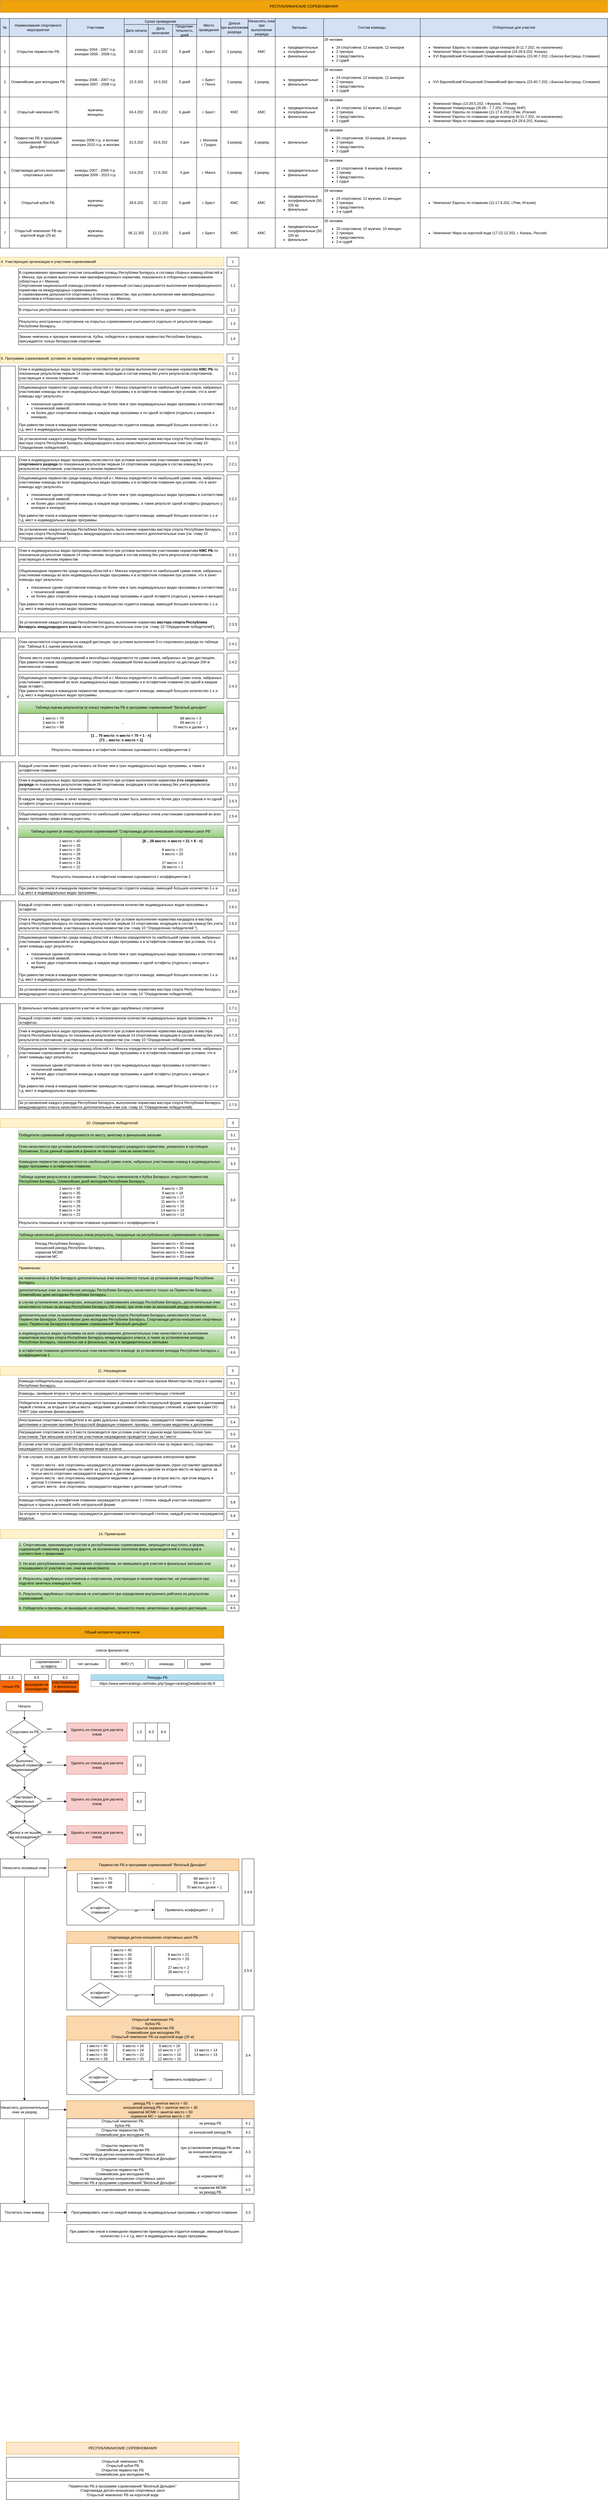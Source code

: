 <mxfile version="18.2.1" type="github" pages="2">
  <diagram id="1epVyEjdJScuvTORiYmE" name="Республиканские">
    <mxGraphModel dx="1038" dy="2877" grid="1" gridSize="10" guides="1" tooltips="1" connect="1" arrows="1" fold="1" page="1" pageScale="1" pageWidth="827" pageHeight="1169" math="0" shadow="0">
      <root>
        <mxCell id="0" />
        <mxCell id="1" parent="0" />
        <mxCell id="yGjg3a21TGuawO5ZaBFA-176" value="&lt;span style=&quot;&quot;&gt;&lt;br&gt;&lt;/span&gt;" style="rounded=0;whiteSpace=wrap;html=1;" parent="1" vertex="1">
          <mxGeometry x="240" y="4110" width="570" height="220" as="geometry" />
        </mxCell>
        <mxCell id="yGjg3a21TGuawO5ZaBFA-167" value="&lt;span style=&quot;&quot;&gt;&lt;br&gt;&lt;/span&gt;" style="rounded=0;whiteSpace=wrap;html=1;" parent="1" vertex="1">
          <mxGeometry x="240" y="3869" width="570" height="180" as="geometry" />
        </mxCell>
        <mxCell id="0UEoLD_UqMc9a8rCgnll-22" value="рекорд РБ = занятое место + 50&lt;br&gt;юношеский рекорд РБ = занятое место + 30&lt;br&gt;норматив МСМК = занятое место + 50&lt;br&gt;норматив МС = занятое место + 20" style="rounded=0;whiteSpace=wrap;html=1;verticalAlign=middle;align=center;fillColor=#fad7ac;strokeColor=#b46504;" parent="1" vertex="1">
          <mxGeometry x="240" y="4630" width="620" height="60" as="geometry" />
        </mxCell>
        <mxCell id="0UEoLD_UqMc9a8rCgnll-26" value="Открытый чемпионат&amp;nbsp;РБ&lt;br&gt;Открытый кубок РБ&lt;br&gt;Открытое первенство РБ&lt;br&gt;Олимпийские дни молодежи РБ" style="rounded=0;whiteSpace=wrap;html=1;" parent="1" vertex="1">
          <mxGeometry x="40" y="5810" width="770" height="70" as="geometry" />
        </mxCell>
        <mxCell id="0UEoLD_UqMc9a8rCgnll-27" value="Первенство РБ в программе соревнований&amp;nbsp;&quot;Весёлый Дельфин&quot;&lt;br&gt;Спартакиада детско-юношеских спортивных школ&lt;br&gt;Открытый чемпионат РБ на короткой воде" style="rounded=0;whiteSpace=wrap;html=1;" parent="1" vertex="1">
          <mxGeometry x="40" y="5890" width="770" height="60" as="geometry" />
        </mxCell>
        <mxCell id="0UEoLD_UqMc9a8rCgnll-28" value="РЕСПУБЛИКАНСКИЕ СОРЕВНОВАНИЯ" style="rounded=0;whiteSpace=wrap;html=1;labelBackgroundColor=none;fillColor=#ffe6cc;strokeColor=#d79b00;" parent="1" vertex="1">
          <mxGeometry x="40" y="5760" width="770" height="40" as="geometry" />
        </mxCell>
        <mxCell id="0UEoLD_UqMc9a8rCgnll-36" value="за рекорд РБ" style="rounded=0;whiteSpace=wrap;html=1;verticalAlign=middle;align=center;" parent="1" vertex="1">
          <mxGeometry x="610" y="4690" width="210" height="30" as="geometry" />
        </mxCell>
        <mxCell id="0UEoLD_UqMc9a8rCgnll-37" value="Открытый чемпионат&amp;nbsp;РБ&lt;br&gt;Кубок РБ" style="rounded=0;whiteSpace=wrap;html=1;verticalAlign=middle;align=center;" parent="1" vertex="1">
          <mxGeometry x="240" y="4690" width="370" height="30" as="geometry" />
        </mxCell>
        <mxCell id="0UEoLD_UqMc9a8rCgnll-38" value="за юношеский рекорд РБ" style="rounded=0;whiteSpace=wrap;html=1;verticalAlign=middle;align=center;" parent="1" vertex="1">
          <mxGeometry x="610" y="4720" width="210" height="30" as="geometry" />
        </mxCell>
        <mxCell id="0UEoLD_UqMc9a8rCgnll-39" value="за норматив МСМК&lt;br&gt;за рекорд РБ" style="rounded=0;whiteSpace=wrap;html=1;verticalAlign=middle;align=center;" parent="1" vertex="1">
          <mxGeometry x="610" y="4910" width="210" height="30" as="geometry" />
        </mxCell>
        <mxCell id="0UEoLD_UqMc9a8rCgnll-40" value="за норматив МС" style="rounded=0;whiteSpace=wrap;html=1;verticalAlign=middle;align=center;" parent="1" vertex="1">
          <mxGeometry x="610" y="4850" width="210" height="60" as="geometry" />
        </mxCell>
        <mxCell id="0UEoLD_UqMc9a8rCgnll-41" value="&lt;span style=&quot;&quot;&gt;Открытое первенство РБ&lt;br&gt;Олимпийские дни молодежи РБ&lt;/span&gt;" style="rounded=0;whiteSpace=wrap;html=1;verticalAlign=middle;align=center;" parent="1" vertex="1">
          <mxGeometry x="240" y="4720" width="370" height="30" as="geometry" />
        </mxCell>
        <mxCell id="avZdRZ_vdqqQ64pIBQn--5" value="Открытое первенство РБ&lt;br&gt;Олимпийские дни молодежи РБ&lt;br&gt;Спартакиада детско-юношеских спортивных школ&lt;br&gt;Первенство РБ в программе соревнований&amp;nbsp;&quot;Весёлый Дельфин&quot;" style="rounded=0;whiteSpace=wrap;html=1;verticalAlign=middle;align=center;" parent="1" vertex="1">
          <mxGeometry x="240" y="4850" width="370" height="60" as="geometry" />
        </mxCell>
        <mxCell id="avZdRZ_vdqqQ64pIBQn--7" value="все соревнования, все заплывы" style="rounded=0;whiteSpace=wrap;html=1;verticalAlign=middle;align=center;" parent="1" vertex="1">
          <mxGeometry x="240" y="4910" width="370" height="30" as="geometry" />
        </mxCell>
        <mxCell id="pMIyGP8yNN3Yacg1J5Pv-1" value="Открытое первенство РБ" style="rounded=0;whiteSpace=wrap;html=1;" parent="1" vertex="1">
          <mxGeometry x="50" y="-2200" width="190" height="100" as="geometry" />
        </mxCell>
        <mxCell id="pMIyGP8yNN3Yacg1J5Pv-3" value="Олимпийские дни молодежи РБ" style="rounded=0;whiteSpace=wrap;html=1;" parent="1" vertex="1">
          <mxGeometry x="50" y="-2100" width="190" height="100" as="geometry" />
        </mxCell>
        <mxCell id="pMIyGP8yNN3Yacg1J5Pv-4" value="Открытый чемпионат&amp;nbsp;РБ" style="rounded=0;whiteSpace=wrap;html=1;" parent="1" vertex="1">
          <mxGeometry x="50" y="-2000" width="190" height="100" as="geometry" />
        </mxCell>
        <mxCell id="pMIyGP8yNN3Yacg1J5Pv-5" value="Открытый кубок РБ" style="rounded=0;whiteSpace=wrap;html=1;" parent="1" vertex="1">
          <mxGeometry x="50" y="-1700" width="190" height="100" as="geometry" />
        </mxCell>
        <mxCell id="pMIyGP8yNN3Yacg1J5Pv-6" value="Первенство РБ в программе соревнований&amp;nbsp;&quot;Весёлый Дельфин&quot;" style="rounded=0;whiteSpace=wrap;html=1;" parent="1" vertex="1">
          <mxGeometry x="50" y="-1900" width="190" height="100" as="geometry" />
        </mxCell>
        <mxCell id="pMIyGP8yNN3Yacg1J5Pv-7" value="Спартакиада детско-юношеских спортивных школ" style="rounded=0;whiteSpace=wrap;html=1;" parent="1" vertex="1">
          <mxGeometry x="50" y="-1800" width="190" height="100" as="geometry" />
        </mxCell>
        <mxCell id="pMIyGP8yNN3Yacg1J5Pv-8" value="Открытый чемпионат РБ на короткой воде (25 м)" style="rounded=0;whiteSpace=wrap;html=1;" parent="1" vertex="1">
          <mxGeometry x="50" y="-1600" width="190" height="100" as="geometry" />
        </mxCell>
        <mxCell id="pMIyGP8yNN3Yacg1J5Pv-9" value="08.2.202" style="rounded=0;whiteSpace=wrap;html=1;" parent="1" vertex="1">
          <mxGeometry x="430" y="-2200" width="80" height="100" as="geometry" />
        </mxCell>
        <mxCell id="pMIyGP8yNN3Yacg1J5Pv-10" value="12.2.202" style="rounded=0;whiteSpace=wrap;html=1;" parent="1" vertex="1">
          <mxGeometry x="510" y="-2200" width="80" height="100" as="geometry" />
        </mxCell>
        <mxCell id="pMIyGP8yNN3Yacg1J5Pv-11" value="5 дней" style="rounded=0;whiteSpace=wrap;html=1;" parent="1" vertex="1">
          <mxGeometry x="590" y="-2200" width="80" height="100" as="geometry" />
        </mxCell>
        <mxCell id="pMIyGP8yNN3Yacg1J5Pv-12" value="г. Брест" style="rounded=0;whiteSpace=wrap;html=1;" parent="1" vertex="1">
          <mxGeometry x="670" y="-2200" width="80" height="100" as="geometry" />
        </mxCell>
        <mxCell id="pMIyGP8yNN3Yacg1J5Pv-13" value="15.3.202" style="rounded=0;whiteSpace=wrap;html=1;" parent="1" vertex="1">
          <mxGeometry x="430" y="-2100" width="80" height="100" as="geometry" />
        </mxCell>
        <mxCell id="pMIyGP8yNN3Yacg1J5Pv-14" value="19.3.202" style="rounded=0;whiteSpace=wrap;html=1;" parent="1" vertex="1">
          <mxGeometry x="510" y="-2100" width="80" height="100" as="geometry" />
        </mxCell>
        <mxCell id="pMIyGP8yNN3Yacg1J5Pv-15" value="5 дней" style="rounded=0;whiteSpace=wrap;html=1;" parent="1" vertex="1">
          <mxGeometry x="590" y="-2100" width="80" height="100" as="geometry" />
        </mxCell>
        <mxCell id="pMIyGP8yNN3Yacg1J5Pv-16" value="г. Брест&lt;br&gt;г. Пинск" style="rounded=0;whiteSpace=wrap;html=1;" parent="1" vertex="1">
          <mxGeometry x="670" y="-2100" width="80" height="100" as="geometry" />
        </mxCell>
        <mxCell id="pMIyGP8yNN3Yacg1J5Pv-17" value="04.4.202" style="rounded=0;whiteSpace=wrap;html=1;" parent="1" vertex="1">
          <mxGeometry x="430" y="-2000" width="80" height="100" as="geometry" />
        </mxCell>
        <mxCell id="pMIyGP8yNN3Yacg1J5Pv-18" value="09.4.202" style="rounded=0;whiteSpace=wrap;html=1;" parent="1" vertex="1">
          <mxGeometry x="510" y="-2000" width="80" height="100" as="geometry" />
        </mxCell>
        <mxCell id="pMIyGP8yNN3Yacg1J5Pv-19" value="6 дней" style="rounded=0;whiteSpace=wrap;html=1;" parent="1" vertex="1">
          <mxGeometry x="590" y="-2000" width="80" height="100" as="geometry" />
        </mxCell>
        <mxCell id="pMIyGP8yNN3Yacg1J5Pv-20" value="г. Брест" style="rounded=0;whiteSpace=wrap;html=1;" parent="1" vertex="1">
          <mxGeometry x="670" y="-2000" width="80" height="100" as="geometry" />
        </mxCell>
        <mxCell id="pMIyGP8yNN3Yacg1J5Pv-21" value="31.5.202" style="rounded=0;whiteSpace=wrap;html=1;" parent="1" vertex="1">
          <mxGeometry x="430" y="-1900" width="80" height="100" as="geometry" />
        </mxCell>
        <mxCell id="pMIyGP8yNN3Yacg1J5Pv-22" value="03.6.202" style="rounded=0;whiteSpace=wrap;html=1;" parent="1" vertex="1">
          <mxGeometry x="510" y="-1900" width="80" height="100" as="geometry" />
        </mxCell>
        <mxCell id="pMIyGP8yNN3Yacg1J5Pv-23" value="4 дня" style="rounded=0;whiteSpace=wrap;html=1;" parent="1" vertex="1">
          <mxGeometry x="590" y="-1900" width="80" height="100" as="geometry" />
        </mxCell>
        <mxCell id="pMIyGP8yNN3Yacg1J5Pv-24" value="г. Могилев&lt;br&gt;г. Гродно&lt;br&gt;" style="rounded=0;whiteSpace=wrap;html=1;" parent="1" vertex="1">
          <mxGeometry x="670" y="-1900" width="80" height="100" as="geometry" />
        </mxCell>
        <mxCell id="pMIyGP8yNN3Yacg1J5Pv-25" value="14.6.202" style="rounded=0;whiteSpace=wrap;html=1;" parent="1" vertex="1">
          <mxGeometry x="430" y="-1800" width="80" height="100" as="geometry" />
        </mxCell>
        <mxCell id="pMIyGP8yNN3Yacg1J5Pv-26" value="17.6.202" style="rounded=0;whiteSpace=wrap;html=1;" parent="1" vertex="1">
          <mxGeometry x="510" y="-1800" width="80" height="100" as="geometry" />
        </mxCell>
        <mxCell id="pMIyGP8yNN3Yacg1J5Pv-27" value="4 дня" style="rounded=0;whiteSpace=wrap;html=1;" parent="1" vertex="1">
          <mxGeometry x="590" y="-1800" width="80" height="100" as="geometry" />
        </mxCell>
        <mxCell id="pMIyGP8yNN3Yacg1J5Pv-28" value="г. Минск" style="rounded=0;whiteSpace=wrap;html=1;" parent="1" vertex="1">
          <mxGeometry x="670" y="-1800" width="80" height="100" as="geometry" />
        </mxCell>
        <mxCell id="pMIyGP8yNN3Yacg1J5Pv-29" value="28.6.202" style="rounded=0;whiteSpace=wrap;html=1;" parent="1" vertex="1">
          <mxGeometry x="430" y="-1700" width="80" height="100" as="geometry" />
        </mxCell>
        <mxCell id="pMIyGP8yNN3Yacg1J5Pv-30" value="02.7.202" style="rounded=0;whiteSpace=wrap;html=1;" parent="1" vertex="1">
          <mxGeometry x="510" y="-1700" width="80" height="100" as="geometry" />
        </mxCell>
        <mxCell id="pMIyGP8yNN3Yacg1J5Pv-31" value="5 дней" style="rounded=0;whiteSpace=wrap;html=1;" parent="1" vertex="1">
          <mxGeometry x="590" y="-1700" width="80" height="100" as="geometry" />
        </mxCell>
        <mxCell id="pMIyGP8yNN3Yacg1J5Pv-32" value="г. Брест" style="rounded=0;whiteSpace=wrap;html=1;" parent="1" vertex="1">
          <mxGeometry x="670" y="-1700" width="80" height="100" as="geometry" />
        </mxCell>
        <mxCell id="pMIyGP8yNN3Yacg1J5Pv-33" value="08.11.202" style="rounded=0;whiteSpace=wrap;html=1;" parent="1" vertex="1">
          <mxGeometry x="430" y="-1600" width="80" height="100" as="geometry" />
        </mxCell>
        <mxCell id="pMIyGP8yNN3Yacg1J5Pv-34" value="12.11.202" style="rounded=0;whiteSpace=wrap;html=1;" parent="1" vertex="1">
          <mxGeometry x="510" y="-1600" width="80" height="100" as="geometry" />
        </mxCell>
        <mxCell id="pMIyGP8yNN3Yacg1J5Pv-35" value="5 дней" style="rounded=0;whiteSpace=wrap;html=1;" parent="1" vertex="1">
          <mxGeometry x="590" y="-1600" width="80" height="100" as="geometry" />
        </mxCell>
        <mxCell id="pMIyGP8yNN3Yacg1J5Pv-36" value="г. Брест" style="rounded=0;whiteSpace=wrap;html=1;" parent="1" vertex="1">
          <mxGeometry x="670" y="-1600" width="80" height="100" as="geometry" />
        </mxCell>
        <mxCell id="pMIyGP8yNN3Yacg1J5Pv-37" value="юниоры 2004 - 2007 гг.р.&lt;br&gt;юниорки 2005 - 2008 гг.р." style="rounded=0;whiteSpace=wrap;html=1;" parent="1" vertex="1">
          <mxGeometry x="240" y="-2200" width="190" height="100" as="geometry" />
        </mxCell>
        <mxCell id="pMIyGP8yNN3Yacg1J5Pv-38" value="юниоры 2006 - 2007 гг.р.&lt;br&gt;юниорки 2007 - 2008 гг.р." style="rounded=0;whiteSpace=wrap;html=1;" parent="1" vertex="1">
          <mxGeometry x="240" y="-2100" width="190" height="100" as="geometry" />
        </mxCell>
        <mxCell id="pMIyGP8yNN3Yacg1J5Pv-39" value="мужчины&lt;br&gt;женщины" style="rounded=0;whiteSpace=wrap;html=1;" parent="1" vertex="1">
          <mxGeometry x="240" y="-2000" width="190" height="100" as="geometry" />
        </mxCell>
        <mxCell id="pMIyGP8yNN3Yacg1J5Pv-40" value="юниоры 2008 гг.р. и моложе&lt;br&gt;юниорки 2010 гг.р. и моложе" style="rounded=0;whiteSpace=wrap;html=1;" parent="1" vertex="1">
          <mxGeometry x="240" y="-1900" width="190" height="100" as="geometry" />
        </mxCell>
        <mxCell id="pMIyGP8yNN3Yacg1J5Pv-41" value="юниоры 2007 - 2008 гг.р.&lt;br&gt;юниорки 2009 - 2010 гг.р." style="rounded=0;whiteSpace=wrap;html=1;" parent="1" vertex="1">
          <mxGeometry x="240" y="-1800" width="190" height="100" as="geometry" />
        </mxCell>
        <mxCell id="pMIyGP8yNN3Yacg1J5Pv-42" value="мужчины&lt;br&gt;женщины" style="rounded=0;whiteSpace=wrap;html=1;" parent="1" vertex="1">
          <mxGeometry x="240" y="-1700" width="190" height="100" as="geometry" />
        </mxCell>
        <mxCell id="pMIyGP8yNN3Yacg1J5Pv-43" value="мужчины&lt;br&gt;женщины" style="rounded=0;whiteSpace=wrap;html=1;" parent="1" vertex="1">
          <mxGeometry x="240" y="-1600" width="190" height="100" as="geometry" />
        </mxCell>
        <mxCell id="pMIyGP8yNN3Yacg1J5Pv-44" value="Наименование спортивного мероприятия" style="rounded=0;whiteSpace=wrap;html=1;fillColor=#D4E1F5;" parent="1" vertex="1">
          <mxGeometry x="50" y="-2260" width="190" height="60" as="geometry" />
        </mxCell>
        <mxCell id="pMIyGP8yNN3Yacg1J5Pv-45" value="Дата начала" style="rounded=0;whiteSpace=wrap;html=1;fillColor=#D4E1F5;" parent="1" vertex="1">
          <mxGeometry x="430" y="-2240" width="80" height="40" as="geometry" />
        </mxCell>
        <mxCell id="pMIyGP8yNN3Yacg1J5Pv-46" value="Дата окончания" style="rounded=0;whiteSpace=wrap;html=1;fillColor=#D4E1F5;" parent="1" vertex="1">
          <mxGeometry x="510" y="-2240" width="80" height="40" as="geometry" />
        </mxCell>
        <mxCell id="pMIyGP8yNN3Yacg1J5Pv-47" value="Продолжи-тельность,&lt;br&gt;дней" style="rounded=0;whiteSpace=wrap;html=1;fillColor=#D4E1F5;" parent="1" vertex="1">
          <mxGeometry x="590" y="-2240" width="80" height="40" as="geometry" />
        </mxCell>
        <mxCell id="pMIyGP8yNN3Yacg1J5Pv-48" value="Место проведения" style="rounded=0;whiteSpace=wrap;html=1;fillColor=#D4E1F5;" parent="1" vertex="1">
          <mxGeometry x="670" y="-2260" width="80" height="60" as="geometry" />
        </mxCell>
        <mxCell id="pMIyGP8yNN3Yacg1J5Pv-49" value="Участники" style="rounded=0;whiteSpace=wrap;html=1;fillColor=#D4E1F5;" parent="1" vertex="1">
          <mxGeometry x="240" y="-2260" width="190" height="60" as="geometry" />
        </mxCell>
        <mxCell id="pMIyGP8yNN3Yacg1J5Pv-50" value="Сроки проведения" style="rounded=0;whiteSpace=wrap;html=1;fillColor=#D4E1F5;" parent="1" vertex="1">
          <mxGeometry x="430" y="-2260" width="240" height="20" as="geometry" />
        </mxCell>
        <mxCell id="pMIyGP8yNN3Yacg1J5Pv-51" value="1" style="rounded=0;whiteSpace=wrap;html=1;" parent="1" vertex="1">
          <mxGeometry x="20" y="-2200" width="30" height="100" as="geometry" />
        </mxCell>
        <mxCell id="pMIyGP8yNN3Yacg1J5Pv-52" value="2" style="rounded=0;whiteSpace=wrap;html=1;" parent="1" vertex="1">
          <mxGeometry x="20" y="-2100" width="30" height="100" as="geometry" />
        </mxCell>
        <mxCell id="pMIyGP8yNN3Yacg1J5Pv-53" value="3" style="rounded=0;whiteSpace=wrap;html=1;" parent="1" vertex="1">
          <mxGeometry x="20" y="-2000" width="30" height="100" as="geometry" />
        </mxCell>
        <mxCell id="pMIyGP8yNN3Yacg1J5Pv-54" value="6" style="rounded=0;whiteSpace=wrap;html=1;" parent="1" vertex="1">
          <mxGeometry x="20" y="-1700" width="30" height="100" as="geometry" />
        </mxCell>
        <mxCell id="pMIyGP8yNN3Yacg1J5Pv-55" value="4" style="rounded=0;whiteSpace=wrap;html=1;" parent="1" vertex="1">
          <mxGeometry x="20" y="-1900" width="30" height="100" as="geometry" />
        </mxCell>
        <mxCell id="pMIyGP8yNN3Yacg1J5Pv-56" value="5" style="rounded=0;whiteSpace=wrap;html=1;" parent="1" vertex="1">
          <mxGeometry x="20" y="-1800" width="30" height="100" as="geometry" />
        </mxCell>
        <mxCell id="pMIyGP8yNN3Yacg1J5Pv-57" value="7" style="rounded=0;whiteSpace=wrap;html=1;" parent="1" vertex="1">
          <mxGeometry x="20" y="-1600" width="30" height="100" as="geometry" />
        </mxCell>
        <mxCell id="pMIyGP8yNN3Yacg1J5Pv-58" value="№" style="rounded=0;whiteSpace=wrap;html=1;fillColor=#D4E1F5;" parent="1" vertex="1">
          <mxGeometry x="20" y="-2260" width="30" height="60" as="geometry" />
        </mxCell>
        <mxCell id="pMIyGP8yNN3Yacg1J5Pv-60" value="Допуск при&amp;nbsp;выполнении разряда" style="rounded=0;whiteSpace=wrap;html=1;fillColor=#D4E1F5;" parent="1" vertex="1">
          <mxGeometry x="750" y="-2260" width="90" height="60" as="geometry" />
        </mxCell>
        <mxCell id="pMIyGP8yNN3Yacg1J5Pv-66" value="Отборочные для участия" style="rounded=0;whiteSpace=wrap;html=1;fillColor=#D4E1F5;" parent="1" vertex="1">
          <mxGeometry x="1410" y="-2260" width="620" height="60" as="geometry" />
        </mxCell>
        <mxCell id="pMIyGP8yNN3Yacg1J5Pv-67" value="&lt;ul&gt;&lt;li&gt;Чемпионат Европы по плаванию среди юниоров (6-11.7.202, по назначению)&lt;/li&gt;&lt;li&gt;Чемпионат Мира по плаванию среди юниоров (24-29.8.202, Казань)&lt;/li&gt;&lt;li&gt;XVI Европейский Юношеский Олимпийский фестиваль (23-30.7.202, г.Банска-Бистрица,&amp;nbsp;Словакия)&lt;/li&gt;&lt;/ul&gt;" style="rounded=0;whiteSpace=wrap;html=1;align=left;" parent="1" vertex="1">
          <mxGeometry x="1410" y="-2200" width="620" height="100" as="geometry" />
        </mxCell>
        <mxCell id="pMIyGP8yNN3Yacg1J5Pv-68" value="1 разряд" style="rounded=0;whiteSpace=wrap;html=1;" parent="1" vertex="1">
          <mxGeometry x="750" y="-2200" width="90" height="100" as="geometry" />
        </mxCell>
        <mxCell id="pMIyGP8yNN3Yacg1J5Pv-69" value="Заплывы" style="rounded=0;whiteSpace=wrap;html=1;fillColor=#D4E1F5;" parent="1" vertex="1">
          <mxGeometry x="930" y="-2260" width="160" height="60" as="geometry" />
        </mxCell>
        <mxCell id="pMIyGP8yNN3Yacg1J5Pv-70" value="&lt;ul&gt;&lt;li&gt;предварительные&lt;/li&gt;&lt;li&gt;полуфинальные&lt;/li&gt;&lt;li&gt;финальные&lt;/li&gt;&lt;/ul&gt;" style="rounded=0;whiteSpace=wrap;html=1;align=left;" parent="1" vertex="1">
          <mxGeometry x="930" y="-2200" width="160" height="100" as="geometry" />
        </mxCell>
        <mxCell id="pMIyGP8yNN3Yacg1J5Pv-71" value="Начислять очки при выполнении разряда" style="rounded=0;whiteSpace=wrap;html=1;fillColor=#D4E1F5;" parent="1" vertex="1">
          <mxGeometry x="840" y="-2260" width="90" height="60" as="geometry" />
        </mxCell>
        <mxCell id="pMIyGP8yNN3Yacg1J5Pv-72" value="КМС" style="rounded=0;whiteSpace=wrap;html=1;" parent="1" vertex="1">
          <mxGeometry x="840" y="-2200" width="90" height="100" as="geometry" />
        </mxCell>
        <mxCell id="LFJr_qgW0Npn4mGT8CEz-3" value="&lt;span style=&quot;background-color: initial;&quot;&gt;Очки в индивидуальных видах программы начисляются при условии выполнения участниками норматива &lt;b&gt;КМС РБ&lt;/b&gt; по показанным результатам первым 14 спортсменам, входящим в состав команд без учета результатов спортсменов, участвующих в личном первенстве&amp;nbsp;&lt;/span&gt;" style="rounded=0;whiteSpace=wrap;html=1;align=left;" parent="1" vertex="1">
          <mxGeometry x="80" y="-1110" width="680" height="50" as="geometry" />
        </mxCell>
        <mxCell id="LFJr_qgW0Npn4mGT8CEz-4" value="&lt;span style=&quot;background-color: initial;&quot;&gt;1&lt;/span&gt;" style="rounded=0;whiteSpace=wrap;html=1;align=center;" parent="1" vertex="1">
          <mxGeometry x="20" y="-1110" width="50" height="280" as="geometry" />
        </mxCell>
        <mxCell id="LFJr_qgW0Npn4mGT8CEz-5" value="Общекомандное первенство среди команд областей и г. Минска определяется по наибольшей сумме очков, набранных участниками команды во всех индивидуальных видах программы и в эстафетном плавании при условии, что в зачет команды идут результаты:&lt;br&gt;&lt;ul&gt;&lt;li&gt;показанные одним спортсменом команды не более чем в трех индивидуальных видах программы в соответствии с технической заявкой;&lt;/li&gt;&lt;li&gt;не более двух спортсменов команды в каждом виде программы и по одной эстафете (отдельно у юниоров и юниорок).&lt;/li&gt;&lt;/ul&gt;При равенстве очков в командном первенстве преимущество отдается команде, имеющей большее количество 1-х и т.д. мест в индивидуальных видах программы." style="rounded=0;whiteSpace=wrap;html=1;align=left;" parent="1" vertex="1">
          <mxGeometry x="80" y="-1050" width="680" height="160" as="geometry" />
        </mxCell>
        <mxCell id="LFJr_qgW0Npn4mGT8CEz-6" value="За установление каждого рекорда Республики Беларусь, выполнение норматива мастера спорта Республики Беларусь, мастера спорта Республики Беларусь международного класса начисляются дополнительные очки (см. главу 10 &quot;Определение победителей&#39;)." style="rounded=0;whiteSpace=wrap;html=1;align=left;" parent="1" vertex="1">
          <mxGeometry x="80" y="-880" width="680" height="50" as="geometry" />
        </mxCell>
        <mxCell id="LFJr_qgW0Npn4mGT8CEz-7" value="&lt;span style=&quot;background-color: initial;&quot;&gt;2&lt;/span&gt;" style="rounded=0;whiteSpace=wrap;html=1;align=center;" parent="1" vertex="1">
          <mxGeometry x="20" y="-810" width="50" height="280" as="geometry" />
        </mxCell>
        <mxCell id="LFJr_qgW0Npn4mGT8CEz-8" value="&lt;ul&gt;&lt;li&gt;XVI Европейский Юношеский Олимпийский фестиваль (23-30.7.202, г.Банска-Бистрица, Словакия)&lt;/li&gt;&lt;/ul&gt;" style="rounded=0;whiteSpace=wrap;html=1;align=left;" parent="1" vertex="1">
          <mxGeometry x="1410" y="-2100" width="620" height="100" as="geometry" />
        </mxCell>
        <mxCell id="LFJr_qgW0Npn4mGT8CEz-9" value="2 разряд" style="rounded=0;whiteSpace=wrap;html=1;" parent="1" vertex="1">
          <mxGeometry x="750" y="-2100" width="90" height="100" as="geometry" />
        </mxCell>
        <mxCell id="LFJr_qgW0Npn4mGT8CEz-10" value="&lt;ul&gt;&lt;li&gt;предварительные&lt;/li&gt;&lt;li&gt;финальные&lt;/li&gt;&lt;/ul&gt;" style="rounded=0;whiteSpace=wrap;html=1;align=left;" parent="1" vertex="1">
          <mxGeometry x="930" y="-2100" width="160" height="100" as="geometry" />
        </mxCell>
        <mxCell id="LFJr_qgW0Npn4mGT8CEz-11" value="1 разряд" style="rounded=0;whiteSpace=wrap;html=1;" parent="1" vertex="1">
          <mxGeometry x="840" y="-2100" width="90" height="100" as="geometry" />
        </mxCell>
        <mxCell id="LFJr_qgW0Npn4mGT8CEz-12" value="&lt;span style=&quot;background-color: initial;&quot;&gt;Очки в индивидуальных видах программы начисляются при условии выполнения участниками норматива &lt;b&gt;1 спортивного разряда&lt;/b&gt; по показанным результатам первым 14 спортсменам, входящим в состав команд без учета результатов спортсменов, участвующих в личном первенстве&amp;nbsp;&lt;/span&gt;" style="rounded=0;whiteSpace=wrap;html=1;align=left;" parent="1" vertex="1">
          <mxGeometry x="80" y="-810" width="680" height="50" as="geometry" />
        </mxCell>
        <mxCell id="LFJr_qgW0Npn4mGT8CEz-13" value="Общекомандное первенство среди команд областей и г. Минска определяется по наибольшей сумме очков, набранных участниками команды во всех индивидуальных видах программы и в эстафетном плавании при условии, что в зачет команды идут результаты:&lt;br&gt;&lt;ul&gt;&lt;li&gt;показанные одним спортсменом команды не более чем в трех индивидуальных видах программы в соответствии с технической заявкой;&lt;/li&gt;&lt;li&gt;не более двух спортсменов команды в каждом виде программы, а также результат одной эстафеты (раздельно у юниорок и юниоров)&lt;/li&gt;&lt;/ul&gt;При равенстве очков в командном первенстве преимущество отдается команде, имеющей большее количество 1-х и т.д. мест в индивидуальных видах программы." style="rounded=0;whiteSpace=wrap;html=1;align=left;" parent="1" vertex="1">
          <mxGeometry x="80" y="-750" width="680" height="160" as="geometry" />
        </mxCell>
        <mxCell id="LFJr_qgW0Npn4mGT8CEz-14" value="За установление каждого рекорда Республики Беларусь, выполнение норматива мастера спорта Республики Беларусь, мастера спорта Республики Беларусь международного класса начисляются дополнительные очки (см. главу 10 &quot;Определение победителей&#39;)." style="rounded=0;whiteSpace=wrap;html=1;align=left;" parent="1" vertex="1">
          <mxGeometry x="80" y="-580" width="680" height="50" as="geometry" />
        </mxCell>
        <mxCell id="LFJr_qgW0Npn4mGT8CEz-15" value="&lt;ul&gt;&lt;li&gt;Чемпионат Мира (13-29.5.202, г.Фукуока, Япония)&lt;/li&gt;&lt;li&gt;Всемирная Универсиада (26.06 - 7.7.202, г.Чэнду, КНР)&lt;/li&gt;&lt;li&gt;Чемпионат Европы по плаванию (11-17.8.202, г.Рим, Италия)&lt;/li&gt;&lt;li&gt;Чемпионат Европы по плаванию среди юниоров (6-11.7.202, по назначению)&lt;/li&gt;&lt;li&gt;Чемпионат Мира по плаванию среди юниоров (24-29.8.202, Казань)&lt;/li&gt;&lt;/ul&gt;" style="rounded=0;whiteSpace=wrap;html=1;align=left;" parent="1" vertex="1">
          <mxGeometry x="1410" y="-2000" width="620" height="100" as="geometry" />
        </mxCell>
        <mxCell id="LFJr_qgW0Npn4mGT8CEz-16" value="КМС" style="rounded=0;whiteSpace=wrap;html=1;" parent="1" vertex="1">
          <mxGeometry x="750" y="-2000" width="90" height="100" as="geometry" />
        </mxCell>
        <mxCell id="LFJr_qgW0Npn4mGT8CEz-17" value="&lt;ul&gt;&lt;li&gt;предварительные&lt;/li&gt;&lt;li&gt;полуфинальные&lt;/li&gt;&lt;li&gt;финальные&lt;/li&gt;&lt;/ul&gt;" style="rounded=0;whiteSpace=wrap;html=1;align=left;" parent="1" vertex="1">
          <mxGeometry x="930" y="-2000" width="160" height="100" as="geometry" />
        </mxCell>
        <mxCell id="LFJr_qgW0Npn4mGT8CEz-18" value="КМС" style="rounded=0;whiteSpace=wrap;html=1;" parent="1" vertex="1">
          <mxGeometry x="840" y="-2000" width="90" height="100" as="geometry" />
        </mxCell>
        <mxCell id="LFJr_qgW0Npn4mGT8CEz-19" value="&lt;span style=&quot;background-color: initial;&quot;&gt;3&lt;/span&gt;" style="rounded=0;whiteSpace=wrap;html=1;align=center;" parent="1" vertex="1">
          <mxGeometry x="20" y="-510" width="50" height="280" as="geometry" />
        </mxCell>
        <mxCell id="LFJr_qgW0Npn4mGT8CEz-21" value="&lt;span style=&quot;background-color: initial;&quot;&gt;Очки в индивидуальных видах программы начисляются при условии выполнения участниками норматива &lt;b&gt;КМС РБ&lt;/b&gt; по показанным результатам первым 14 спортсменам, входящим в состав команд без учета результатов спортсменов, участвующих в личном первенстве&amp;nbsp;&lt;/span&gt;" style="rounded=0;whiteSpace=wrap;html=1;align=left;" parent="1" vertex="1">
          <mxGeometry x="80" y="-510" width="680" height="50" as="geometry" />
        </mxCell>
        <mxCell id="LFJr_qgW0Npn4mGT8CEz-22" value="Общекомандное первенство среди команд областей и г. Минска определяется по наибольшей сумме очков, набранных участниками команды во всех индивидуальных видах программы и в эстафетном плавании при условии, что в зачет команды идут результаты:&lt;br&gt;&lt;ul&gt;&lt;li&gt;показанные одним спортсменом команды не более чем в трех индивидуальных видах программы в соответствии с технической заявкой;&lt;/li&gt;&lt;li&gt;не более двух спортсменов команды в каждом виде программы и одной эстафете (отдельно&amp;nbsp;у мужчин и женщин)&lt;/li&gt;&lt;/ul&gt;При равенстве очков в командном первенстве преимущество отдается команде, имеющей большее количество 1-х и т.д. мест в индивидуальных видах программы." style="rounded=0;whiteSpace=wrap;html=1;align=left;" parent="1" vertex="1">
          <mxGeometry x="80" y="-450" width="680" height="160" as="geometry" />
        </mxCell>
        <mxCell id="LFJr_qgW0Npn4mGT8CEz-23" value="За установление каждого рекорда Республики Беларусь, выполнение норматива &lt;b&gt;мастера спорта Республики Беларусь международного класса&lt;/b&gt; начисляются дополнительные очки (см. главу 10 &quot;Определение победителей&#39;)." style="rounded=0;whiteSpace=wrap;html=1;align=left;" parent="1" vertex="1">
          <mxGeometry x="80" y="-280" width="680" height="50" as="geometry" />
        </mxCell>
        <mxCell id="LFJr_qgW0Npn4mGT8CEz-24" value="&lt;span style=&quot;background-color: initial;&quot;&gt;4&lt;/span&gt;" style="rounded=0;whiteSpace=wrap;html=1;align=center;" parent="1" vertex="1">
          <mxGeometry x="20" y="-210" width="50" height="390" as="geometry" />
        </mxCell>
        <mxCell id="LFJr_qgW0Npn4mGT8CEz-25" value="3 разряд" style="rounded=0;whiteSpace=wrap;html=1;" parent="1" vertex="1">
          <mxGeometry x="750" y="-1900" width="90" height="100" as="geometry" />
        </mxCell>
        <mxCell id="LFJr_qgW0Npn4mGT8CEz-26" value="&lt;ul&gt;&lt;li&gt;&lt;br&gt;&lt;/li&gt;&lt;/ul&gt;" style="rounded=0;whiteSpace=wrap;html=1;align=left;" parent="1" vertex="1">
          <mxGeometry x="1410" y="-1900" width="620" height="100" as="geometry" />
        </mxCell>
        <mxCell id="LFJr_qgW0Npn4mGT8CEz-27" value="&lt;ul&gt;&lt;li&gt;финальные&lt;/li&gt;&lt;/ul&gt;" style="rounded=0;whiteSpace=wrap;html=1;align=left;" parent="1" vertex="1">
          <mxGeometry x="930" y="-1900" width="160" height="100" as="geometry" />
        </mxCell>
        <mxCell id="LFJr_qgW0Npn4mGT8CEz-28" value="3 разряд" style="rounded=0;whiteSpace=wrap;html=1;" parent="1" vertex="1">
          <mxGeometry x="840" y="-1900" width="90" height="100" as="geometry" />
        </mxCell>
        <mxCell id="LFJr_qgW0Npn4mGT8CEz-30" value="Очки начисляются спортсменам на каждой дистанции, при условии выполнения 3-го спортивного разряда по таблице (см. &#39;Таблица 6.1 оценки результатов)." style="rounded=0;whiteSpace=wrap;html=1;align=left;" parent="1" vertex="1">
          <mxGeometry x="80" y="-210" width="680" height="40" as="geometry" />
        </mxCell>
        <mxCell id="LFJr_qgW0Npn4mGT8CEz-31" value="Личное место участника соревнований в многоборье определяется по сумме очков, набранных на трех дистанциях.&lt;br&gt;При равенстве очков преимущество имеет спортсмен, показавший более высокий результат на дистанции 200 м комплексное плавание." style="rounded=0;whiteSpace=wrap;html=1;align=left;" parent="1" vertex="1">
          <mxGeometry x="80" y="-160" width="680" height="60" as="geometry" />
        </mxCell>
        <mxCell id="LFJr_qgW0Npn4mGT8CEz-32" value="Общекомандное первенство среди команд областей и г. Минска определяется по наибольшей сумме очков, набранных участниками соревнований во всех индивидуальных видах программы и в эстафетном плавании (по одной в каждом виде эстафет).&lt;br&gt;При равенстве очков в командном первенстве преимущество отдается команде, имеющей большее количество 1-х и т.д. мест в индивидуальных видах программы." style="rounded=0;whiteSpace=wrap;html=1;align=left;" parent="1" vertex="1">
          <mxGeometry x="80" y="-90" width="680" height="80" as="geometry" />
        </mxCell>
        <mxCell id="LFJr_qgW0Npn4mGT8CEz-34" value="Таблица оценки результатов (в очках) первенства РБ в программе соревнований &quot;Весёлый дельфин&quot;" style="rounded=0;whiteSpace=wrap;html=1;fillColor=#d5e8d4;gradientColor=#97d077;strokeColor=#82b366;" parent="1" vertex="1">
          <mxGeometry x="80" width="680" height="40" as="geometry" />
        </mxCell>
        <mxCell id="LFJr_qgW0Npn4mGT8CEz-35" value="1 место = 70&lt;br&gt;2 место = 69&lt;br&gt;3 место = 68" style="rounded=0;whiteSpace=wrap;html=1;verticalAlign=middle;" parent="1" vertex="1">
          <mxGeometry x="80" y="40" width="230" height="60" as="geometry" />
        </mxCell>
        <mxCell id="LFJr_qgW0Npn4mGT8CEz-42" value="68 место = 3&lt;br&gt;69 место = 2&lt;br&gt;70 место и далее = 1" style="rounded=0;whiteSpace=wrap;html=1;verticalAlign=middle;" parent="1" vertex="1">
          <mxGeometry x="540" y="40" width="220" height="60" as="geometry" />
        </mxCell>
        <mxCell id="LFJr_qgW0Npn4mGT8CEz-43" value="...&lt;b&gt;&lt;br&gt;&lt;/b&gt;" style="rounded=0;whiteSpace=wrap;html=1;verticalAlign=middle;" parent="1" vertex="1">
          <mxGeometry x="310" y="40" width="230" height="60" as="geometry" />
        </mxCell>
        <mxCell id="LFJr_qgW0Npn4mGT8CEz-44" value="Результаты показанные в эстафетном плавании оцениваются с коэффициентом 2" style="rounded=0;whiteSpace=wrap;html=1;" parent="1" vertex="1">
          <mxGeometry x="80" y="140" width="680" height="40" as="geometry" />
        </mxCell>
        <mxCell id="LFJr_qgW0Npn4mGT8CEz-45" value="&lt;span style=&quot;background-color: initial;&quot;&gt;5&lt;/span&gt;" style="rounded=0;whiteSpace=wrap;html=1;align=center;" parent="1" vertex="1">
          <mxGeometry x="20" y="200" width="50" height="440" as="geometry" />
        </mxCell>
        <mxCell id="LFJr_qgW0Npn4mGT8CEz-46" value="2 разряд" style="rounded=0;whiteSpace=wrap;html=1;" parent="1" vertex="1">
          <mxGeometry x="750" y="-1800" width="90" height="100" as="geometry" />
        </mxCell>
        <mxCell id="LFJr_qgW0Npn4mGT8CEz-47" value="Состав команды" style="rounded=0;whiteSpace=wrap;html=1;fillColor=#D4E1F5;" parent="1" vertex="1">
          <mxGeometry x="1090" y="-2260" width="320" height="60" as="geometry" />
        </mxCell>
        <mxCell id="LFJr_qgW0Npn4mGT8CEz-48" value="15 человек&lt;br&gt;&lt;ul&gt;&lt;li&gt;12 спортсменов: 6 юниоров, 6 юниорок&lt;/li&gt;&lt;li&gt;1 тренер&lt;/li&gt;&lt;li&gt;1 представитель&lt;/li&gt;&lt;li&gt;1 судья&lt;/li&gt;&lt;/ul&gt;" style="rounded=0;whiteSpace=wrap;html=1;align=left;" parent="1" vertex="1">
          <mxGeometry x="1090" y="-1800" width="320" height="100" as="geometry" />
        </mxCell>
        <mxCell id="LFJr_qgW0Npn4mGT8CEz-49" value="&lt;ul&gt;&lt;li&gt;предварительные&lt;/li&gt;&lt;li&gt;финальные&lt;/li&gt;&lt;/ul&gt;" style="rounded=0;whiteSpace=wrap;html=1;align=left;" parent="1" vertex="1">
          <mxGeometry x="930" y="-1800" width="160" height="100" as="geometry" />
        </mxCell>
        <mxCell id="LFJr_qgW0Npn4mGT8CEz-50" value="2 разряд" style="rounded=0;whiteSpace=wrap;html=1;" parent="1" vertex="1">
          <mxGeometry x="840" y="-1800" width="90" height="100" as="geometry" />
        </mxCell>
        <mxCell id="LFJr_qgW0Npn4mGT8CEz-51" value="&lt;ul&gt;&lt;li&gt;&lt;br&gt;&lt;/li&gt;&lt;/ul&gt;" style="rounded=0;whiteSpace=wrap;html=1;align=left;" parent="1" vertex="1">
          <mxGeometry x="1410" y="-1800" width="620" height="100" as="geometry" />
        </mxCell>
        <mxCell id="LFJr_qgW0Npn4mGT8CEz-52" value="Каждый участник имеет право участвовать не более чем в трех индивидуальных видах программы, а также в эстафетном плавании" style="rounded=0;whiteSpace=wrap;html=1;align=left;" parent="1" vertex="1">
          <mxGeometry x="80" y="200" width="680" height="40" as="geometry" />
        </mxCell>
        <mxCell id="LFJr_qgW0Npn4mGT8CEz-53" value="&lt;span style=&quot;background-color: initial;&quot;&gt;Очки в индивидуальных видах программы начисляются при условии выполнения норматива &lt;b&gt;2-го спортивного разряда&lt;/b&gt;&amp;nbsp;по показанным результатам первым 28 спортсменам, входящим в состав команд без учета результатов спортсменов, участвующих в личном первенстве&amp;nbsp;&lt;/span&gt;" style="rounded=0;whiteSpace=wrap;html=1;align=left;" parent="1" vertex="1">
          <mxGeometry x="80" y="250" width="680" height="50" as="geometry" />
        </mxCell>
        <mxCell id="LFJr_qgW0Npn4mGT8CEz-55" value="В каждом виде программы в зачет командного первенства может быть заявлено не более двух спортсменов и по одной эстафете (отдельно у юниорок и юниоров)." style="rounded=0;whiteSpace=wrap;html=1;align=left;" parent="1" vertex="1">
          <mxGeometry x="80" y="310" width="680" height="40" as="geometry" />
        </mxCell>
        <mxCell id="LFJr_qgW0Npn4mGT8CEz-57" value="Общекомандное первенство определяется по наибольшей сумме набранных очков участниками соревнований во всех видах программы среди команд-участниц." style="rounded=0;whiteSpace=wrap;html=1;align=left;" parent="1" vertex="1">
          <mxGeometry x="80" y="360" width="680" height="40" as="geometry" />
        </mxCell>
        <mxCell id="LFJr_qgW0Npn4mGT8CEz-60" value="При равенстве очков в командном первенстве преимущество отдается команде, имеющей большее количество 1-х и т.д. мест в индивидуальных видах программы." style="rounded=0;whiteSpace=wrap;html=1;align=left;" parent="1" vertex="1">
          <mxGeometry x="80" y="610" width="680" height="30" as="geometry" />
        </mxCell>
        <mxCell id="LFJr_qgW0Npn4mGT8CEz-61" value="Таблица оценки (в очках) езультатов соревнований &quot;Спартакиада детско-юношеских спортивных школ РБ&quot;" style="rounded=0;whiteSpace=wrap;html=1;fillColor=#d5e8d4;gradientColor=#97d077;strokeColor=#82b366;" parent="1" vertex="1">
          <mxGeometry x="80" y="410" width="680" height="40" as="geometry" />
        </mxCell>
        <mxCell id="LFJr_qgW0Npn4mGT8CEz-62" value="1 место = 40&lt;br&gt;2 место = 35&lt;br&gt;3 место = 30&lt;br&gt;4 место = 28&lt;br&gt;5 место = 26&lt;br&gt;6 место = 24&lt;br&gt;7 место = 22" style="rounded=0;whiteSpace=wrap;html=1;verticalAlign=middle;" parent="1" vertex="1">
          <mxGeometry x="80" y="450" width="340" height="110" as="geometry" />
        </mxCell>
        <mxCell id="LFJr_qgW0Npn4mGT8CEz-65" value="&lt;b&gt;[8 .. 28 место: n место = 21 + 8 - n]&lt;br&gt;&lt;br&gt;&lt;/b&gt;8 место = 21&lt;br&gt;9 место = 20&lt;br&gt;...&lt;br&gt;27 место = 2&lt;br&gt;28 место = 1&lt;b&gt;&lt;br&gt;&lt;/b&gt;" style="rounded=0;whiteSpace=wrap;html=1;verticalAlign=middle;" parent="1" vertex="1">
          <mxGeometry x="420" y="450" width="340" height="110" as="geometry" />
        </mxCell>
        <mxCell id="LFJr_qgW0Npn4mGT8CEz-69" value="Результаты показанные в эстафетном плавании оцениваются с коэффициентом 2" style="rounded=0;whiteSpace=wrap;html=1;" parent="1" vertex="1">
          <mxGeometry x="80" y="560" width="680" height="40" as="geometry" />
        </mxCell>
        <mxCell id="LFJr_qgW0Npn4mGT8CEz-70" value="&lt;b&gt;[1 .. 70 место: n место = 70 + 1 - n]&lt;br&gt;[71 .. место: n место = 1]&lt;br&gt;&lt;/b&gt;" style="rounded=0;whiteSpace=wrap;html=1;verticalAlign=middle;" parent="1" vertex="1">
          <mxGeometry x="80" y="100" width="680" height="40" as="geometry" />
        </mxCell>
        <mxCell id="LFJr_qgW0Npn4mGT8CEz-71" value="&lt;span style=&quot;background-color: initial;&quot;&gt;6&lt;/span&gt;" style="rounded=0;whiteSpace=wrap;html=1;align=center;" parent="1" vertex="1">
          <mxGeometry x="20" y="660" width="50" height="320" as="geometry" />
        </mxCell>
        <mxCell id="LFJr_qgW0Npn4mGT8CEz-72" value="29 человек&lt;br&gt;&lt;ul&gt;&lt;li&gt;24 спортсмена: 12 мужчин, 12 женщин&lt;/li&gt;&lt;li&gt;2 тренера&lt;/li&gt;&lt;li&gt;1 представитель&lt;/li&gt;&lt;li&gt;2-е судей&lt;/li&gt;&lt;/ul&gt;" style="rounded=0;whiteSpace=wrap;html=1;align=left;" parent="1" vertex="1">
          <mxGeometry x="1090" y="-1700" width="320" height="100" as="geometry" />
        </mxCell>
        <mxCell id="LFJr_qgW0Npn4mGT8CEz-73" value="&lt;ul&gt;&lt;li&gt;&lt;span style=&quot;background-color: initial;&quot;&gt;Чемпионат Европы по плаванию (11-17.8.202, г.Рим, Италия)&lt;/span&gt;&lt;/li&gt;&lt;/ul&gt;" style="rounded=0;whiteSpace=wrap;html=1;align=left;" parent="1" vertex="1">
          <mxGeometry x="1410" y="-1700" width="620" height="100" as="geometry" />
        </mxCell>
        <mxCell id="LFJr_qgW0Npn4mGT8CEz-74" value="КМС" style="rounded=0;whiteSpace=wrap;html=1;" parent="1" vertex="1">
          <mxGeometry x="750" y="-1700" width="90" height="100" as="geometry" />
        </mxCell>
        <mxCell id="LFJr_qgW0Npn4mGT8CEz-75" value="&lt;ul&gt;&lt;li&gt;предварительные&lt;/li&gt;&lt;li&gt;полуфинальные (50, 100 м)&lt;/li&gt;&lt;li&gt;финальные&lt;/li&gt;&lt;/ul&gt;" style="rounded=0;whiteSpace=wrap;html=1;align=left;" parent="1" vertex="1">
          <mxGeometry x="930" y="-1700" width="160" height="100" as="geometry" />
        </mxCell>
        <mxCell id="LFJr_qgW0Npn4mGT8CEz-76" value="Каждый спортсмен&amp;nbsp;имеет право стартовать&amp;nbsp;в неограниченном количестве индивидуальных видов программы и эстафетах" style="rounded=0;whiteSpace=wrap;html=1;align=left;" parent="1" vertex="1">
          <mxGeometry x="80" y="660" width="680" height="40" as="geometry" />
        </mxCell>
        <mxCell id="LFJr_qgW0Npn4mGT8CEz-77" value="КМС" style="rounded=0;whiteSpace=wrap;html=1;" parent="1" vertex="1">
          <mxGeometry x="840" y="-1700" width="90" height="100" as="geometry" />
        </mxCell>
        <mxCell id="LFJr_qgW0Npn4mGT8CEz-78" value="Очки в индивидуальных видах программы начисляются при условии выполнения норматива кандидата в мастера спорта Республики Беларусь по показанным результатам первым 14 спортсменам, входящим в состав команд без учета результатов спортсменов, участвующих в личном первенстве (см. главу 10 &quot;Определение победителей “)." style="rounded=0;whiteSpace=wrap;html=1;align=left;" parent="1" vertex="1">
          <mxGeometry x="80" y="710" width="680" height="50" as="geometry" />
        </mxCell>
        <mxCell id="LFJr_qgW0Npn4mGT8CEz-79" value="&lt;div&gt;Общекомандное первенство среди команд областей и г.Минска определяется по наибольшей сумме очков, набранных участниками соревнований во всех индивидуальных видах программы и в эстафетном плавании при условии, что в зачет команды идут результаты:&lt;/div&gt;&lt;div&gt;&lt;ul&gt;&lt;li&gt;показанные одним спортсменом команды не более чем в трех индивидуальных видах программы в соответствии с технической заявкой;&lt;/li&gt;&lt;li&gt;не более двух спортсменов команды в каждом виде программы и одной эстафеты (отдельно у женщин и мужчин).&lt;/li&gt;&lt;/ul&gt;&lt;/div&gt;&lt;div&gt;При равенстве очков в командном первенстве преимущество отдастся команде, имеющей большее количество 1-х и т.д. мест в индивидуальных видах программы.&lt;/div&gt;" style="rounded=0;whiteSpace=wrap;html=1;align=left;" parent="1" vertex="1">
          <mxGeometry x="80" y="770" width="680" height="160" as="geometry" />
        </mxCell>
        <mxCell id="LFJr_qgW0Npn4mGT8CEz-80" value="За установление каждого рекорда Республики Беларусь, выполнение норматива мастера спорта Республики Беларусь международного класса начисляются дополнительные очки (см. главу 10 &quot;Определение победителей)." style="rounded=0;whiteSpace=wrap;html=1;align=left;" parent="1" vertex="1">
          <mxGeometry x="80" y="940" width="680" height="40" as="geometry" />
        </mxCell>
        <mxCell id="LFJr_qgW0Npn4mGT8CEz-81" value="&lt;span style=&quot;background-color: initial;&quot;&gt;7&lt;/span&gt;" style="rounded=0;whiteSpace=wrap;html=1;align=center;" parent="1" vertex="1">
          <mxGeometry x="20" y="1000" width="50" height="350" as="geometry" />
        </mxCell>
        <mxCell id="LFJr_qgW0Npn4mGT8CEz-82" value="&lt;ul&gt;&lt;li&gt;&lt;span style=&quot;background-color: initial;&quot;&gt;Чемпионат Мира на короткой воде (17-22.12.202, г. Казань, Россия)&lt;/span&gt;&lt;/li&gt;&lt;/ul&gt;" style="rounded=0;whiteSpace=wrap;html=1;align=left;" parent="1" vertex="1">
          <mxGeometry x="1410" y="-1600" width="620" height="100" as="geometry" />
        </mxCell>
        <mxCell id="LFJr_qgW0Npn4mGT8CEz-83" value="25 человек&lt;br&gt;&lt;ul&gt;&lt;li&gt;20 спортсмена: 10 мужчин, 10 женщин&lt;/li&gt;&lt;li&gt;2 тренера&lt;/li&gt;&lt;li&gt;1 представитель&lt;/li&gt;&lt;li&gt;2-е судей&lt;/li&gt;&lt;/ul&gt;" style="rounded=0;whiteSpace=wrap;html=1;align=left;" parent="1" vertex="1">
          <mxGeometry x="1090" y="-1600" width="320" height="100" as="geometry" />
        </mxCell>
        <mxCell id="LFJr_qgW0Npn4mGT8CEz-84" value="&lt;ul&gt;&lt;li&gt;предварительные&lt;/li&gt;&lt;li&gt;полуфинальные (50, 100 м)&lt;/li&gt;&lt;li&gt;финальные&lt;/li&gt;&lt;/ul&gt;" style="rounded=0;whiteSpace=wrap;html=1;align=left;" parent="1" vertex="1">
          <mxGeometry x="930" y="-1600" width="160" height="100" as="geometry" />
        </mxCell>
        <mxCell id="LFJr_qgW0Npn4mGT8CEz-85" value="В финальных заплывах допускается участие не более двух зарубежных спортсменов" style="rounded=0;whiteSpace=wrap;html=1;align=left;" parent="1" vertex="1">
          <mxGeometry x="80" y="1000" width="680" height="30" as="geometry" />
        </mxCell>
        <mxCell id="LFJr_qgW0Npn4mGT8CEz-86" value="КМС" style="rounded=0;whiteSpace=wrap;html=1;" parent="1" vertex="1">
          <mxGeometry x="840" y="-1600" width="90" height="100" as="geometry" />
        </mxCell>
        <mxCell id="LFJr_qgW0Npn4mGT8CEz-87" value="КМС" style="rounded=0;whiteSpace=wrap;html=1;" parent="1" vertex="1">
          <mxGeometry x="750" y="-1600" width="90" height="100" as="geometry" />
        </mxCell>
        <mxCell id="LFJr_qgW0Npn4mGT8CEz-88" value="&lt;div&gt;Очки в индивидуальных видах программы начисляются при условии выполнения норматива кандидата в мастера спорта Республики Беларусь по показанным результатам первым 14 спортсменам, входящим в состав команд без учета результатов спортсменов, участвующих в личном первенстве (см. главу 10 &quot;Определение победителей).&lt;/div&gt;" style="rounded=0;whiteSpace=wrap;html=1;align=left;" parent="1" vertex="1">
          <mxGeometry x="80" y="1080" width="680" height="50" as="geometry" />
        </mxCell>
        <mxCell id="LFJr_qgW0Npn4mGT8CEz-89" value="&lt;div&gt;Каждый спортсмен имеет право участвовать в неограниченном количестве индивидуальных видов программы и в эстафетах.&lt;/div&gt;" style="rounded=0;whiteSpace=wrap;html=1;align=left;" parent="1" vertex="1">
          <mxGeometry x="80" y="1040" width="680" height="30" as="geometry" />
        </mxCell>
        <mxCell id="LFJr_qgW0Npn4mGT8CEz-90" value="&lt;div&gt;Общекомандное первенство среди команд областей и г. Минска определяется по наибольшей сумме очков, набранных участниками соревнований во всех индивидуальных видах программы и в эстафетном плавании при условии, что в зачет команды идут результаты:&lt;/div&gt;&lt;div&gt;&lt;ul&gt;&lt;li&gt;показанные одним спортсменом не более чем в трех индивидуальных видах программы в соответствии с технической заявкой;&lt;/li&gt;&lt;li&gt;не более двух спортсменов команды в каждом виде программы и одной эстафеты (отдельно у женщин и мужчин).&amp;nbsp;&lt;/li&gt;&lt;/ul&gt;&lt;span style=&quot;background-color: initial;&quot;&gt;При равенстве очков в командном первенстве преимущество отдается команде, имеющей большее количество 1-х и т.д. мест в индивидуальных видах программы.&lt;/span&gt;&lt;br&gt;&lt;/div&gt;&lt;div&gt;&lt;br&gt;&lt;/div&gt;" style="rounded=0;whiteSpace=wrap;html=1;align=left;" parent="1" vertex="1">
          <mxGeometry x="80" y="1140" width="680" height="170" as="geometry" />
        </mxCell>
        <mxCell id="LFJr_qgW0Npn4mGT8CEz-91" value="&lt;div&gt;За установление каждого рекорда Республики Беларусь, выполнение норматива мастера спорта Республики Беларусь международного класса начисляются дополнительные очки (см. главу 10 &quot;Определение победителей).&lt;br&gt;&lt;/div&gt;" style="rounded=0;whiteSpace=wrap;html=1;align=left;" parent="1" vertex="1">
          <mxGeometry x="80" y="1320" width="680" height="30" as="geometry" />
        </mxCell>
        <mxCell id="LFJr_qgW0Npn4mGT8CEz-92" value="29 человек&lt;br&gt;&lt;ul&gt;&lt;li&gt;24 спортсмена: 12 юниоров, 12 юниорок&lt;/li&gt;&lt;li&gt;2 тренера&lt;/li&gt;&lt;li&gt;1 представитель&lt;/li&gt;&lt;li&gt;2 судей&lt;/li&gt;&lt;/ul&gt;" style="rounded=0;whiteSpace=wrap;html=1;align=left;" parent="1" vertex="1">
          <mxGeometry x="1090" y="-2200" width="320" height="100" as="geometry" />
        </mxCell>
        <mxCell id="LFJr_qgW0Npn4mGT8CEz-93" value="29 человек&lt;br&gt;&lt;ul&gt;&lt;li&gt;24 спортсмена: 12 юниоров, 12 юниорок&lt;/li&gt;&lt;li&gt;2 тренера&lt;/li&gt;&lt;li&gt;1 представитель&lt;/li&gt;&lt;li&gt;2 судей&lt;/li&gt;&lt;/ul&gt;" style="rounded=0;whiteSpace=wrap;html=1;align=left;" parent="1" vertex="1">
          <mxGeometry x="1090" y="-2100" width="320" height="100" as="geometry" />
        </mxCell>
        <mxCell id="LFJr_qgW0Npn4mGT8CEz-94" value="29 человек&lt;br&gt;&lt;ul&gt;&lt;li&gt;24 спортсмена: 12 мужчин, 12 женщин&lt;/li&gt;&lt;li&gt;2 тренера&lt;/li&gt;&lt;li&gt;1 представитель&lt;/li&gt;&lt;li&gt;2 судей&lt;/li&gt;&lt;/ul&gt;" style="rounded=0;whiteSpace=wrap;html=1;align=left;" parent="1" vertex="1">
          <mxGeometry x="1090" y="-2000" width="320" height="100" as="geometry" />
        </mxCell>
        <mxCell id="LFJr_qgW0Npn4mGT8CEz-95" value="25 человек&lt;br&gt;&lt;ul&gt;&lt;li&gt;20 спортсменов: 10 юниоров, 10 юниорок&lt;/li&gt;&lt;li&gt;2 тренера&lt;/li&gt;&lt;li&gt;1 представитель&lt;/li&gt;&lt;li&gt;2 судей&lt;/li&gt;&lt;/ul&gt;" style="rounded=0;whiteSpace=wrap;html=1;align=left;" parent="1" vertex="1">
          <mxGeometry x="1090" y="-1900" width="320" height="100" as="geometry" />
        </mxCell>
        <mxCell id="LFJr_qgW0Npn4mGT8CEz-97" value="10. Определение победителей" style="rounded=0;whiteSpace=wrap;html=1;align=center;fillColor=#fff2cc;strokeColor=#d6b656;" parent="1" vertex="1">
          <mxGeometry x="20" y="1380" width="740" height="30" as="geometry" />
        </mxCell>
        <mxCell id="LFJr_qgW0Npn4mGT8CEz-98" value="&lt;div&gt;&lt;div&gt;Победители соревнований определяются по месту, занятому в финальном заплыве&lt;/div&gt;&lt;/div&gt;" style="rounded=0;whiteSpace=wrap;html=1;align=left;fillColor=#d5e8d4;gradientColor=#97d077;strokeColor=#82b366;" parent="1" vertex="1">
          <mxGeometry x="80" y="1420" width="680" height="30" as="geometry" />
        </mxCell>
        <mxCell id="LFJr_qgW0Npn4mGT8CEz-99" value="&lt;div&gt;&lt;div&gt;Очки начисляются при условии выполнения соответствующего разрядного норматива, указанного в настоящем Положении. Если данный норматив в финале не показан - очки не начисляются.&lt;/div&gt;&lt;/div&gt;" style="rounded=0;whiteSpace=wrap;html=1;align=left;fillColor=#d5e8d4;gradientColor=#97d077;strokeColor=#82b366;" parent="1" vertex="1">
          <mxGeometry x="80" y="1460" width="680" height="40" as="geometry" />
        </mxCell>
        <mxCell id="LFJr_qgW0Npn4mGT8CEz-100" value="&lt;div&gt;&lt;div&gt;Командное первенство определяется по наибольшей сумме очков, набранных участниками команд в индивидуальных видах программы и эстафетном плавании.&lt;/div&gt;&lt;/div&gt;" style="rounded=0;whiteSpace=wrap;html=1;align=left;fillColor=#d5e8d4;gradientColor=#97d077;strokeColor=#82b366;" parent="1" vertex="1">
          <mxGeometry x="80" y="1510" width="680" height="40" as="geometry" />
        </mxCell>
        <mxCell id="LFJr_qgW0Npn4mGT8CEz-101" value="&lt;div&gt;&lt;div&gt;Таблица оценки результатов в соревнованиях: Открытых чемпионатов и Кубка Беларуси, открытого первенства Республики Беларусь, Олимпийских дней молодежи&amp;nbsp;&lt;span style=&quot;background-color: initial;&quot;&gt;Республики Беларусь&lt;/span&gt;&lt;/div&gt;&lt;/div&gt;" style="rounded=0;whiteSpace=wrap;html=1;align=left;fillColor=#d5e8d4;gradientColor=#97d077;strokeColor=#82b366;" parent="1" vertex="1">
          <mxGeometry x="80" y="1560" width="680" height="40" as="geometry" />
        </mxCell>
        <mxCell id="LFJr_qgW0Npn4mGT8CEz-102" value="1 место = 40&lt;br&gt;2 место = 35&lt;br&gt;3 место = 30&lt;br&gt;4 место = 28&lt;br&gt;5 место = 26&lt;br&gt;6 место = 24&lt;br&gt;7 место = 22" style="rounded=0;whiteSpace=wrap;html=1;verticalAlign=middle;" parent="1" vertex="1">
          <mxGeometry x="80" y="1600" width="340" height="110" as="geometry" />
        </mxCell>
        <mxCell id="LFJr_qgW0Npn4mGT8CEz-103" value="8 место = 20&lt;br&gt;9 место = 18&lt;br&gt;10 место = 17&lt;br&gt;11 место = 16&lt;br&gt;12 место = 15&lt;br&gt;13 место = 14&lt;br&gt;14 место = 13" style="rounded=0;whiteSpace=wrap;html=1;verticalAlign=middle;" parent="1" vertex="1">
          <mxGeometry x="420" y="1600" width="340" height="110" as="geometry" />
        </mxCell>
        <mxCell id="LFJr_qgW0Npn4mGT8CEz-104" value="Результаты показанные в эстафетном плавании оцениваются с коэффициентом 2" style="rounded=0;whiteSpace=wrap;html=1;align=left;" parent="1" vertex="1">
          <mxGeometry x="80" y="1710" width="680" height="30" as="geometry" />
        </mxCell>
        <mxCell id="LFJr_qgW0Npn4mGT8CEz-105" value="Таблица начисления дополнительных очков результаты, показанные на республиканских соревнованиях по плаванию" style="rounded=0;whiteSpace=wrap;html=1;align=left;fillColor=#d5e8d4;gradientColor=#97d077;strokeColor=#82b366;" parent="1" vertex="1">
          <mxGeometry x="80" y="1750" width="680" height="30" as="geometry" />
        </mxCell>
        <mxCell id="LFJr_qgW0Npn4mGT8CEz-106" value="&lt;div style=&quot;text-align: left;&quot;&gt;Рекорд Республики Беларусь&lt;/div&gt;&lt;div style=&quot;&quot;&gt;юношеский рекорд Республики Беларусь&lt;br&gt;&lt;div style=&quot;text-align: left;&quot;&gt;&lt;span style=&quot;background-color: initial;&quot;&gt;норматив МСМК&lt;/span&gt;&lt;/div&gt;&lt;/div&gt;&lt;div style=&quot;text-align: left;&quot;&gt;норматив МС&lt;/div&gt;" style="rounded=0;whiteSpace=wrap;html=1;verticalAlign=middle;" parent="1" vertex="1">
          <mxGeometry x="80" y="1780" width="340" height="70" as="geometry" />
        </mxCell>
        <mxCell id="LFJr_qgW0Npn4mGT8CEz-107" value="Занятое место + 50 очков&lt;br&gt;Занятое место + 30 очков&lt;br&gt;Занятое место + 50 очков&lt;br&gt;Занятое место + 20 очков" style="rounded=0;whiteSpace=wrap;html=1;verticalAlign=middle;" parent="1" vertex="1">
          <mxGeometry x="420" y="1780" width="340" height="70" as="geometry" />
        </mxCell>
        <mxCell id="LFJr_qgW0Npn4mGT8CEz-108" value="Примечание:" style="rounded=0;whiteSpace=wrap;html=1;align=left;fillColor=#fff2cc;strokeColor=#d6b656;" parent="1" vertex="1">
          <mxGeometry x="80" y="1860" width="680" height="30" as="geometry" />
        </mxCell>
        <mxCell id="LFJr_qgW0Npn4mGT8CEz-109" value="на чемпионатах и Кубке Беларуси дополнительные очки начисляются только за установление рекорда Республики Беларусь" style="rounded=0;whiteSpace=wrap;html=1;align=left;fillColor=#d5e8d4;gradientColor=#97d077;strokeColor=#82b366;" parent="1" vertex="1">
          <mxGeometry x="80" y="1900" width="680" height="30" as="geometry" />
        </mxCell>
        <mxCell id="LFJr_qgW0Npn4mGT8CEz-110" value="дополнительные очки за юношеские рекорды Республики Беларусь начисляются только на Первенстве Беларуси, Олимпийских днях молодежи Республики Беларусь" style="rounded=0;whiteSpace=wrap;html=1;align=left;fillColor=#d5e8d4;gradientColor=#97d077;strokeColor=#82b366;" parent="1" vertex="1">
          <mxGeometry x="80" y="1940" width="680" height="30" as="geometry" />
        </mxCell>
        <mxCell id="LFJr_qgW0Npn4mGT8CEz-111" value="&lt;div&gt;в случае установления на юниорских, юношеских соревнованиях рекорда Республики Беларусь, дополнительные очки начисляются только за рекорд Республики Беларусь (50 очков); при этом очки за юношеский рекорд не начисляются&lt;/div&gt;" style="rounded=0;whiteSpace=wrap;html=1;align=left;fillColor=#d5e8d4;gradientColor=#97d077;strokeColor=#82b366;" parent="1" vertex="1">
          <mxGeometry x="80" y="1980" width="680" height="30" as="geometry" />
        </mxCell>
        <mxCell id="LFJr_qgW0Npn4mGT8CEz-112" value="&lt;div&gt;дополнительные очки за выполнение норматива мастера спорта Республики Беларусь начисляются только на Первенстве Беларуси, Олимпийских днях молодежи Республики Беларусь, Спартакиаде детско-юношеских спортивных школ, Первенсгве Беларуси в программе соревнований &quot;Веселый дельфин&quot;&lt;/div&gt;" style="rounded=0;whiteSpace=wrap;html=1;align=left;fillColor=#d5e8d4;gradientColor=#97d077;strokeColor=#82b366;" parent="1" vertex="1">
          <mxGeometry x="80" y="2020" width="680" height="50" as="geometry" />
        </mxCell>
        <mxCell id="LFJr_qgW0Npn4mGT8CEz-113" value="&lt;div&gt;в индивидуальных видах программы на всех соревнованиях дополнительные очки начисляются за выполнение нормативов мастера спорта Республики Беларусь международного класса, а также за установление рекорда Республики Беларусь, показанных как в финальных, так и в предварительных заплывах&lt;/div&gt;" style="rounded=0;whiteSpace=wrap;html=1;align=left;fillColor=#d5e8d4;gradientColor=#97d077;strokeColor=#82b366;" parent="1" vertex="1">
          <mxGeometry x="80" y="2080" width="680" height="50" as="geometry" />
        </mxCell>
        <mxCell id="LFJr_qgW0Npn4mGT8CEz-114" value="&lt;div&gt;в эстафетном плавании дополнительные очки начисляются команде за установление рекорда Республики Беларусь с коэффициентом 1&lt;/div&gt;" style="rounded=0;whiteSpace=wrap;html=1;align=left;fillColor=#d5e8d4;gradientColor=#97d077;strokeColor=#82b366;" parent="1" vertex="1">
          <mxGeometry x="80" y="2139" width="680" height="31" as="geometry" />
        </mxCell>
        <mxCell id="LFJr_qgW0Npn4mGT8CEz-116" value="11. Награждение" style="rounded=0;whiteSpace=wrap;html=1;align=center;fillColor=#fff2cc;strokeColor=#d6b656;" parent="1" vertex="1">
          <mxGeometry x="20" y="2200" width="740" height="30" as="geometry" />
        </mxCell>
        <mxCell id="LFJr_qgW0Npn4mGT8CEz-117" value="&lt;div&gt;Команда-победительница награждается дипломом первой степени и памятным призом Министерства спорта и туризма Республики Беларусь.&lt;/div&gt;" style="rounded=0;whiteSpace=wrap;html=1;align=left;" parent="1" vertex="1">
          <mxGeometry x="80" y="2240" width="680" height="31" as="geometry" />
        </mxCell>
        <mxCell id="LFJr_qgW0Npn4mGT8CEz-118" value="&lt;div&gt;Команды, занявшие второе и третье места, награждаются дипломами соответствующих степеней&lt;/div&gt;" style="rounded=0;whiteSpace=wrap;html=1;align=left;" parent="1" vertex="1">
          <mxGeometry x="80" y="2280" width="680" height="20" as="geometry" />
        </mxCell>
        <mxCell id="LFJr_qgW0Npn4mGT8CEz-119" value="&lt;div&gt;Победители в личном первенстве награждаются призами в денежной либо натуральной форме, медалями и дипломами первой степени, за вторые и третьи места - медалями и дипломами соответствующих степеней, а также призами ОО &quot;&lt;span style=&quot;background-color: initial;&quot;&gt;БФП&quot; (при наличии финансирования)&lt;/span&gt;&lt;/div&gt;" style="rounded=0;whiteSpace=wrap;html=1;align=left;" parent="1" vertex="1">
          <mxGeometry x="80" y="2310" width="680" height="50" as="geometry" />
        </mxCell>
        <mxCell id="LFJr_qgW0Npn4mGT8CEz-120" value="Иностранные спортсмены-победители в ин диви дуальных видах программы награждаются памятными медалями, дипломами и ценными призами Белорусской федерации плавания, призеры - памятными медалями и дипломами" style="rounded=0;whiteSpace=wrap;html=1;align=left;" parent="1" vertex="1">
          <mxGeometry x="80" y="2370" width="680" height="30" as="geometry" />
        </mxCell>
        <mxCell id="LFJr_qgW0Npn4mGT8CEz-121" value="&lt;div&gt;Награждение спортсменов за 1-3 места производится при условии участия в данном виде программы более трех участников. При меньшем количестве участников награждение проводится только за I место&lt;/div&gt;" style="rounded=0;whiteSpace=wrap;html=1;align=left;" parent="1" vertex="1">
          <mxGeometry x="80" y="2410" width="680" height="30" as="geometry" />
        </mxCell>
        <mxCell id="LFJr_qgW0Npn4mGT8CEz-122" value="&lt;div&gt;В случае участия только одного спортсмена на дистанции, команде начисляются очки за первое место, спортсмен награждается только грамотой без вручения медали и приза&lt;/div&gt;" style="rounded=0;whiteSpace=wrap;html=1;align=left;" parent="1" vertex="1">
          <mxGeometry x="80" y="2450" width="680" height="30" as="geometry" />
        </mxCell>
        <mxCell id="LFJr_qgW0Npn4mGT8CEz-123" value="&lt;div&gt;В том случаях, если два или более спортсменов показали на дистанции одинаковое электронное время:&lt;br&gt;&lt;ul&gt;&lt;li&gt;&lt;span style=&quot;background-color: initial;&quot;&gt;первого&lt;/span&gt;&lt;span style=&quot;background-color: initial;&quot;&gt; &lt;/span&gt;&lt;span style=&quot;background-color: initial;&quot;&gt;места&lt;/span&gt;&lt;span style=&quot;background-color: initial;&quot;&gt; &lt;/span&gt;&lt;span style=&quot;background-color: initial;&quot;&gt;-&lt;/span&gt;&lt;span style=&quot;background-color: initial;&quot;&gt; &lt;/span&gt;&lt;span style=&quot;background-color: initial;&quot;&gt;все&lt;/span&gt;&lt;span style=&quot;background-color: initial;&quot;&gt; &lt;/span&gt;&lt;span style=&quot;background-color: initial;&quot;&gt;спортсмены&lt;/span&gt;&lt;span style=&quot;background-color: initial;&quot;&gt; &lt;/span&gt;&lt;span style=&quot;background-color: initial;&quot;&gt;награждаются дипломами&amp;nbsp;&lt;/span&gt;&lt;span style=&quot;background-color: initial;&quot;&gt;и денежными призами, (приз составляет одинаковый % от установленной суммы по смете за 1 место), при этом медаль и диплом за второе место не вручается, за третье место спортсмен награждается медалью и дипломом;&lt;/span&gt;&lt;/li&gt;&lt;li&gt;второго&lt;span style=&quot;&quot;&gt; &lt;/span&gt;места&lt;span style=&quot;&quot;&gt; &lt;/span&gt;-&lt;span style=&quot;&quot;&gt; &lt;/span&gt;все&lt;span style=&quot;&quot;&gt; &lt;/span&gt;спортсмены&lt;span style=&quot;&quot;&gt; &lt;/span&gt;награждаются медалями и дипломами за второе место, при этом медаль и диплом 3 степени не вручается;&lt;/li&gt;&lt;li&gt;третьего&lt;span style=&quot;&quot;&gt; &lt;/span&gt;места&lt;span style=&quot;&quot;&gt; &lt;/span&gt;-&lt;span style=&quot;&quot;&gt; &lt;/span&gt;все&lt;span style=&quot;&quot;&gt; &lt;/span&gt;спортсмены&lt;span style=&quot;&quot;&gt; &lt;/span&gt;награждаются медалями и дипломами третьей степени&lt;/li&gt;&lt;/ul&gt;&lt;/div&gt;" style="rounded=0;whiteSpace=wrap;html=1;align=left;" parent="1" vertex="1">
          <mxGeometry x="80" y="2490" width="680" height="130" as="geometry" />
        </mxCell>
        <mxCell id="LFJr_qgW0Npn4mGT8CEz-124" value="&lt;div&gt;Команда-победитель в&lt;span style=&quot;&quot;&gt; &lt;/span&gt;эстафетном&lt;span style=&quot;&quot;&gt; &lt;/span&gt;плавании награждается&amp;nbsp;&lt;span style=&quot;background-color: initial;&quot;&gt;дипломом 1 степени, каждый участник награждается медалью и призом в денежной либо натуральной форме.&lt;/span&gt;&lt;/div&gt;" style="rounded=0;whiteSpace=wrap;html=1;align=left;" parent="1" vertex="1">
          <mxGeometry x="80" y="2630" width="680" height="40" as="geometry" />
        </mxCell>
        <mxCell id="LFJr_qgW0Npn4mGT8CEz-126" value="&lt;div&gt;&lt;span style=&quot;background-color: initial;&quot;&gt;За второе и третье места команды награждаются дипломами соответствующей степени, каждый участник награждается медалью.&lt;/span&gt;&lt;br&gt;&lt;/div&gt;" style="rounded=0;whiteSpace=wrap;html=1;align=left;" parent="1" vertex="1">
          <mxGeometry x="80" y="2680" width="680" height="30" as="geometry" />
        </mxCell>
        <mxCell id="LFJr_qgW0Npn4mGT8CEz-127" value="14. Примечания" style="rounded=0;whiteSpace=wrap;html=1;align=center;fillColor=#fff2cc;strokeColor=#d6b656;" parent="1" vertex="1">
          <mxGeometry x="20" y="2740" width="740" height="30" as="geometry" />
        </mxCell>
        <mxCell id="LFJr_qgW0Npn4mGT8CEz-128" value="&lt;div&gt;2.&lt;span style=&quot;&quot;&gt; &lt;/span&gt;Спортсменам, принимающим участие в республиканских соревнованиях, запрещается выступать в форме, содержащей символику других государств, за исключением логотипов фирм производителей и спонсоров в соответствии с правилами.&lt;br&gt;&lt;/div&gt;" style="rounded=0;whiteSpace=wrap;html=1;align=left;fillColor=#d5e8d4;gradientColor=#97d077;strokeColor=#82b366;" parent="1" vertex="1">
          <mxGeometry x="80" y="2780" width="680" height="50" as="geometry" />
        </mxCell>
        <mxCell id="LFJr_qgW0Npn4mGT8CEz-129" value="&lt;div&gt;3.&lt;span style=&quot;&quot;&gt; &lt;/span&gt;На всех республиканских соревнованиях спортсменам, не явившимся для участия в финальных заплывах или отказавшимся от участия в них, очки не начисляются.&lt;br&gt;&lt;/div&gt;" style="rounded=0;whiteSpace=wrap;html=1;align=left;fillColor=#d5e8d4;gradientColor=#97d077;strokeColor=#82b366;" parent="1" vertex="1">
          <mxGeometry x="80" y="2840" width="680" height="40" as="geometry" />
        </mxCell>
        <mxCell id="LFJr_qgW0Npn4mGT8CEz-130" value="&lt;div&gt;4. Результаты&lt;span style=&quot;&quot;&gt; &lt;/span&gt;зарубежных&lt;span style=&quot;&quot;&gt; &lt;/span&gt;спортсменов&lt;span style=&quot;&quot;&gt; &lt;/span&gt;и&lt;span style=&quot;&quot;&gt; &lt;/span&gt;спортсменов,&amp;nbsp;&lt;span style=&quot;background-color: initial;&quot;&gt;участвующих в личном первенстве, не учитываются при подсчете зачетных командных очков.&lt;/span&gt;&lt;/div&gt;" style="rounded=0;whiteSpace=wrap;html=1;align=left;fillColor=#d5e8d4;gradientColor=#97d077;strokeColor=#82b366;" parent="1" vertex="1">
          <mxGeometry x="80" y="2890" width="680" height="40" as="geometry" />
        </mxCell>
        <mxCell id="LFJr_qgW0Npn4mGT8CEz-131" value="&lt;div&gt;&lt;br&gt;&lt;/div&gt;&lt;div&gt;5.&lt;span style=&quot;&quot;&gt; &lt;/span&gt; Результаты&lt;span style=&quot;&quot;&gt; &lt;/span&gt;зарубежных спортсменов&lt;span style=&quot;&quot;&gt; &lt;/span&gt;не учитываются&amp;nbsp;&lt;span style=&quot;background-color: initial;&quot;&gt;при определении внутреннего рейтинга по результатам соревнований.&lt;/span&gt;&lt;/div&gt;&lt;div&gt;&lt;br&gt;&lt;/div&gt;" style="rounded=0;whiteSpace=wrap;html=1;align=left;fillColor=#d5e8d4;gradientColor=#97d077;strokeColor=#82b366;" parent="1" vertex="1">
          <mxGeometry x="80" y="2940" width="680" height="40" as="geometry" />
        </mxCell>
        <mxCell id="LFJr_qgW0Npn4mGT8CEz-132" value="&lt;div&gt;&lt;/div&gt;6.&lt;span style=&quot;&quot;&gt; &lt;/span&gt;Победители и призеры, не вышедшие на награждение, лишаются очков, начисленных за данную дистанцию" style="rounded=0;whiteSpace=wrap;html=1;align=left;fillColor=#d5e8d4;gradientColor=#97d077;strokeColor=#82b366;" parent="1" vertex="1">
          <mxGeometry x="80" y="2990" width="680" height="20" as="geometry" />
        </mxCell>
        <mxCell id="LFJr_qgW0Npn4mGT8CEz-133" value="6. Программа соревнований, условиях их проведения и определение результатов" style="rounded=0;whiteSpace=wrap;html=1;align=left;fillColor=#fff2cc;strokeColor=#d6b656;" parent="1" vertex="1">
          <mxGeometry x="20" y="-1150" width="740" height="30" as="geometry" />
        </mxCell>
        <mxCell id="LFJr_qgW0Npn4mGT8CEz-134" value="4. Участвующие организации и участники соревнований" style="rounded=0;whiteSpace=wrap;html=1;align=left;fillColor=#fff2cc;strokeColor=#d6b656;" parent="1" vertex="1">
          <mxGeometry x="20" y="-1470" width="740" height="30" as="geometry" />
        </mxCell>
        <mxCell id="LFJr_qgW0Npn4mGT8CEz-135" value="В соревнованиях принимают участие сильнейшие пловцы Республики Беларусь в составах сборных команд областей и г. Минска, при условии выполнения ими квалификационного норматива, показанного в отборочных соревнованиях (областных и г. Минска).&lt;br&gt;Спортсменам национальной команды (основной и переменный составы) разрешается выполнение квалификационного норматива на международных соревнованиях.&lt;br&gt;К соревнованиям допускаются спортсмены в личном первенстве, при условии выполнения ими квалификационных нормативов в отборочных соревнованиях (областных и г. Минска)." style="rounded=0;whiteSpace=wrap;html=1;align=left;" parent="1" vertex="1">
          <mxGeometry x="80" y="-1431" width="680" height="110" as="geometry" />
        </mxCell>
        <mxCell id="LFJr_qgW0Npn4mGT8CEz-137" value="В открытых республиканских соревнованиях могут принимать участие спортсмены из других государств." style="rounded=0;whiteSpace=wrap;html=1;align=left;" parent="1" vertex="1">
          <mxGeometry x="80" y="-1311" width="680" height="30" as="geometry" />
        </mxCell>
        <mxCell id="LFJr_qgW0Npn4mGT8CEz-139" value="Результаты иностранных спортсменов на открытых соревнованиях учитываются отдельно от результатов граждан Республики Беларусь." style="rounded=0;whiteSpace=wrap;html=1;align=left;" parent="1" vertex="1">
          <mxGeometry x="80" y="-1271" width="680" height="41" as="geometry" />
        </mxCell>
        <mxCell id="LFJr_qgW0Npn4mGT8CEz-140" value="Звание чемпиона и призеров чемпионатов, Кубка, победителя и призеров первенства Республики Беларусь присуждается только белорусским спортсменам." style="rounded=0;whiteSpace=wrap;html=1;align=left;" parent="1" vertex="1">
          <mxGeometry x="80" y="-1220" width="680" height="40" as="geometry" />
        </mxCell>
        <mxCell id="yGjg3a21TGuawO5ZaBFA-1" value="РЕСПУБЛИКАНСКИЕ СОРЕВНОВАНИЯ" style="rounded=0;whiteSpace=wrap;html=1;labelBackgroundColor=none;fillColor=#f0a30a;strokeColor=#BD7000;fontColor=#000000;" parent="1" vertex="1">
          <mxGeometry x="20" y="-2320" width="2010" height="40" as="geometry" />
        </mxCell>
        <mxCell id="yGjg3a21TGuawO5ZaBFA-3" value="Общий алгоритм подсчета очков" style="rounded=0;whiteSpace=wrap;html=1;labelBackgroundColor=none;fillColor=#f0a30a;strokeColor=#BD7000;fontColor=#000000;" parent="1" vertex="1">
          <mxGeometry x="20" y="3060" width="740" height="40" as="geometry" />
        </mxCell>
        <mxCell id="yGjg3a21TGuawO5ZaBFA-4" value="&lt;span style=&quot;&quot;&gt;список финалистов&lt;/span&gt;" style="rounded=0;whiteSpace=wrap;html=1;" parent="1" vertex="1">
          <mxGeometry x="20" y="3120" width="740" height="40" as="geometry" />
        </mxCell>
        <mxCell id="yGjg3a21TGuawO5ZaBFA-5" value="&lt;span style=&quot;&quot;&gt;ФИО (*)&lt;/span&gt;" style="rounded=0;whiteSpace=wrap;html=1;" parent="1" vertex="1">
          <mxGeometry x="380" y="3170" width="120" height="30" as="geometry" />
        </mxCell>
        <mxCell id="yGjg3a21TGuawO5ZaBFA-6" value="&lt;span style=&quot;&quot;&gt;соревнование / эстафета&lt;/span&gt;" style="rounded=0;whiteSpace=wrap;html=1;" parent="1" vertex="1">
          <mxGeometry x="120" y="3170" width="120" height="30" as="geometry" />
        </mxCell>
        <mxCell id="yGjg3a21TGuawO5ZaBFA-7" value="только РБ" style="rounded=0;whiteSpace=wrap;html=1;fillColor=#fa6800;fontColor=#000000;strokeColor=#C73500;" parent="1" vertex="1">
          <mxGeometry x="20" y="3240" width="70" height="40" as="geometry" />
        </mxCell>
        <mxCell id="yGjg3a21TGuawO5ZaBFA-8" value="&lt;span style=&quot;&quot;&gt;время&lt;/span&gt;" style="rounded=0;whiteSpace=wrap;html=1;" parent="1" vertex="1">
          <mxGeometry x="640" y="3170" width="120" height="30" as="geometry" />
        </mxCell>
        <mxCell id="yGjg3a21TGuawO5ZaBFA-9" value="вышедшие на награждение" style="rounded=0;whiteSpace=wrap;html=1;fillColor=#fa6800;fontColor=#000000;strokeColor=#C73500;" parent="1" vertex="1">
          <mxGeometry x="100" y="3240" width="80" height="40" as="geometry" />
        </mxCell>
        <mxCell id="yGjg3a21TGuawO5ZaBFA-10" value="участвовавшие в финальных соревнованиях" style="rounded=0;whiteSpace=wrap;html=1;fillColor=#fa6800;fontColor=#000000;strokeColor=#C73500;" parent="1" vertex="1">
          <mxGeometry x="190" y="3240" width="90" height="40" as="geometry" />
        </mxCell>
        <mxCell id="yGjg3a21TGuawO5ZaBFA-11" value="1.1" style="rounded=0;whiteSpace=wrap;html=1;align=center;" parent="1" vertex="1">
          <mxGeometry x="770" y="-1431" width="40" height="110" as="geometry" />
        </mxCell>
        <mxCell id="yGjg3a21TGuawO5ZaBFA-12" value="1" style="rounded=0;whiteSpace=wrap;html=1;align=center;" parent="1" vertex="1">
          <mxGeometry x="770" y="-1470" width="40" height="30" as="geometry" />
        </mxCell>
        <mxCell id="yGjg3a21TGuawO5ZaBFA-13" value="1.2" style="rounded=0;whiteSpace=wrap;html=1;align=center;" parent="1" vertex="1">
          <mxGeometry x="770" y="-1311" width="40" height="31" as="geometry" />
        </mxCell>
        <mxCell id="yGjg3a21TGuawO5ZaBFA-14" value="1.3" style="rounded=0;whiteSpace=wrap;html=1;align=center;" parent="1" vertex="1">
          <mxGeometry x="770" y="-1271" width="40" height="41" as="geometry" />
        </mxCell>
        <mxCell id="yGjg3a21TGuawO5ZaBFA-15" value="1.4" style="rounded=0;whiteSpace=wrap;html=1;align=center;" parent="1" vertex="1">
          <mxGeometry x="770" y="-1220" width="40" height="40" as="geometry" />
        </mxCell>
        <mxCell id="yGjg3a21TGuawO5ZaBFA-16" value="2" style="rounded=0;whiteSpace=wrap;html=1;align=center;" parent="1" vertex="1">
          <mxGeometry x="770" y="-1150" width="40" height="30" as="geometry" />
        </mxCell>
        <mxCell id="yGjg3a21TGuawO5ZaBFA-18" value="2.1.1" style="rounded=0;whiteSpace=wrap;html=1;align=center;" parent="1" vertex="1">
          <mxGeometry x="770" y="-1110" width="40" height="50" as="geometry" />
        </mxCell>
        <mxCell id="yGjg3a21TGuawO5ZaBFA-19" value="2.1.2" style="rounded=0;whiteSpace=wrap;html=1;align=center;" parent="1" vertex="1">
          <mxGeometry x="770" y="-1050" width="40" height="160" as="geometry" />
        </mxCell>
        <mxCell id="yGjg3a21TGuawO5ZaBFA-20" value="2.1.3" style="rounded=0;whiteSpace=wrap;html=1;align=center;" parent="1" vertex="1">
          <mxGeometry x="770" y="-880" width="40" height="50" as="geometry" />
        </mxCell>
        <mxCell id="yGjg3a21TGuawO5ZaBFA-21" value="2.2.1" style="rounded=0;whiteSpace=wrap;html=1;align=center;" parent="1" vertex="1">
          <mxGeometry x="770" y="-810" width="40" height="50" as="geometry" />
        </mxCell>
        <mxCell id="yGjg3a21TGuawO5ZaBFA-22" value="2.2.2" style="rounded=0;whiteSpace=wrap;html=1;align=center;" parent="1" vertex="1">
          <mxGeometry x="770" y="-750" width="40" height="160" as="geometry" />
        </mxCell>
        <mxCell id="yGjg3a21TGuawO5ZaBFA-23" value="2.2.3" style="rounded=0;whiteSpace=wrap;html=1;align=center;" parent="1" vertex="1">
          <mxGeometry x="770" y="-580" width="40" height="50" as="geometry" />
        </mxCell>
        <mxCell id="yGjg3a21TGuawO5ZaBFA-24" value="2.3.1" style="rounded=0;whiteSpace=wrap;html=1;align=center;" parent="1" vertex="1">
          <mxGeometry x="770" y="-510" width="40" height="50" as="geometry" />
        </mxCell>
        <mxCell id="yGjg3a21TGuawO5ZaBFA-25" value="2.3.2" style="rounded=0;whiteSpace=wrap;html=1;align=center;" parent="1" vertex="1">
          <mxGeometry x="770" y="-450" width="40" height="160" as="geometry" />
        </mxCell>
        <mxCell id="yGjg3a21TGuawO5ZaBFA-26" value="2.3.3" style="rounded=0;whiteSpace=wrap;html=1;align=center;" parent="1" vertex="1">
          <mxGeometry x="770" y="-280" width="40" height="50" as="geometry" />
        </mxCell>
        <mxCell id="yGjg3a21TGuawO5ZaBFA-27" value="2.4.1" style="rounded=0;whiteSpace=wrap;html=1;align=center;" parent="1" vertex="1">
          <mxGeometry x="770" y="-210" width="40" height="40" as="geometry" />
        </mxCell>
        <mxCell id="yGjg3a21TGuawO5ZaBFA-28" value="2.4.2" style="rounded=0;whiteSpace=wrap;html=1;align=center;" parent="1" vertex="1">
          <mxGeometry x="770" y="-160" width="40" height="60" as="geometry" />
        </mxCell>
        <mxCell id="yGjg3a21TGuawO5ZaBFA-29" value="2.4.3" style="rounded=0;whiteSpace=wrap;html=1;align=center;" parent="1" vertex="1">
          <mxGeometry x="770" y="-90" width="40" height="80" as="geometry" />
        </mxCell>
        <mxCell id="yGjg3a21TGuawO5ZaBFA-30" value="2.4.4" style="rounded=0;whiteSpace=wrap;html=1;align=center;" parent="1" vertex="1">
          <mxGeometry x="770" width="40" height="180" as="geometry" />
        </mxCell>
        <mxCell id="yGjg3a21TGuawO5ZaBFA-31" value="2.5.1" style="rounded=0;whiteSpace=wrap;html=1;align=center;" parent="1" vertex="1">
          <mxGeometry x="770" y="200" width="40" height="40" as="geometry" />
        </mxCell>
        <mxCell id="yGjg3a21TGuawO5ZaBFA-32" value="2.5.2" style="rounded=0;whiteSpace=wrap;html=1;align=center;" parent="1" vertex="1">
          <mxGeometry x="770" y="250" width="40" height="50" as="geometry" />
        </mxCell>
        <mxCell id="yGjg3a21TGuawO5ZaBFA-33" value="2.5.3" style="rounded=0;whiteSpace=wrap;html=1;align=center;" parent="1" vertex="1">
          <mxGeometry x="770" y="310" width="40" height="40" as="geometry" />
        </mxCell>
        <mxCell id="yGjg3a21TGuawO5ZaBFA-34" value="2.5.4" style="rounded=0;whiteSpace=wrap;html=1;align=center;" parent="1" vertex="1">
          <mxGeometry x="770" y="360" width="40" height="40" as="geometry" />
        </mxCell>
        <mxCell id="yGjg3a21TGuawO5ZaBFA-35" value="2.5.5" style="rounded=0;whiteSpace=wrap;html=1;align=center;" parent="1" vertex="1">
          <mxGeometry x="770" y="410" width="40" height="190" as="geometry" />
        </mxCell>
        <mxCell id="yGjg3a21TGuawO5ZaBFA-36" value="2.5.6" style="rounded=0;whiteSpace=wrap;html=1;align=center;" parent="1" vertex="1">
          <mxGeometry x="770" y="610" width="40" height="30" as="geometry" />
        </mxCell>
        <mxCell id="yGjg3a21TGuawO5ZaBFA-37" value="2.6.1" style="rounded=0;whiteSpace=wrap;html=1;align=center;" parent="1" vertex="1">
          <mxGeometry x="770" y="660" width="40" height="40" as="geometry" />
        </mxCell>
        <mxCell id="yGjg3a21TGuawO5ZaBFA-38" value="2.6.2" style="rounded=0;whiteSpace=wrap;html=1;align=center;" parent="1" vertex="1">
          <mxGeometry x="770" y="710" width="40" height="50" as="geometry" />
        </mxCell>
        <mxCell id="yGjg3a21TGuawO5ZaBFA-39" value="2.6.3" style="rounded=0;whiteSpace=wrap;html=1;align=center;" parent="1" vertex="1">
          <mxGeometry x="770" y="770" width="40" height="160" as="geometry" />
        </mxCell>
        <mxCell id="yGjg3a21TGuawO5ZaBFA-40" value="2.6.4" style="rounded=0;whiteSpace=wrap;html=1;align=center;" parent="1" vertex="1">
          <mxGeometry x="770" y="940" width="40" height="40" as="geometry" />
        </mxCell>
        <mxCell id="yGjg3a21TGuawO5ZaBFA-41" value="2.7.1" style="rounded=0;whiteSpace=wrap;html=1;align=center;" parent="1" vertex="1">
          <mxGeometry x="770" y="1000" width="40" height="30" as="geometry" />
        </mxCell>
        <mxCell id="yGjg3a21TGuawO5ZaBFA-42" value="2.7.2" style="rounded=0;whiteSpace=wrap;html=1;align=center;" parent="1" vertex="1">
          <mxGeometry x="770" y="1040" width="40" height="30" as="geometry" />
        </mxCell>
        <mxCell id="yGjg3a21TGuawO5ZaBFA-43" value="2.7.3" style="rounded=0;whiteSpace=wrap;html=1;align=center;" parent="1" vertex="1">
          <mxGeometry x="770" y="1080" width="40" height="50" as="geometry" />
        </mxCell>
        <mxCell id="yGjg3a21TGuawO5ZaBFA-44" value="2.7.4" style="rounded=0;whiteSpace=wrap;html=1;align=center;" parent="1" vertex="1">
          <mxGeometry x="770" y="1139" width="40" height="171" as="geometry" />
        </mxCell>
        <mxCell id="yGjg3a21TGuawO5ZaBFA-45" value="2.7.5" style="rounded=0;whiteSpace=wrap;html=1;align=center;" parent="1" vertex="1">
          <mxGeometry x="770" y="1320" width="40" height="30" as="geometry" />
        </mxCell>
        <mxCell id="yGjg3a21TGuawO5ZaBFA-46" value="3" style="rounded=0;whiteSpace=wrap;html=1;align=center;" parent="1" vertex="1">
          <mxGeometry x="770" y="1380" width="40" height="30" as="geometry" />
        </mxCell>
        <mxCell id="yGjg3a21TGuawO5ZaBFA-47" value="3.1" style="rounded=0;whiteSpace=wrap;html=1;align=center;" parent="1" vertex="1">
          <mxGeometry x="770" y="1420" width="40" height="30" as="geometry" />
        </mxCell>
        <mxCell id="yGjg3a21TGuawO5ZaBFA-48" value="3.2" style="rounded=0;whiteSpace=wrap;html=1;align=center;" parent="1" vertex="1">
          <mxGeometry x="770" y="1460" width="40" height="40" as="geometry" />
        </mxCell>
        <mxCell id="yGjg3a21TGuawO5ZaBFA-49" value="3.3" style="rounded=0;whiteSpace=wrap;html=1;align=center;" parent="1" vertex="1">
          <mxGeometry x="770" y="1510" width="40" height="40" as="geometry" />
        </mxCell>
        <mxCell id="yGjg3a21TGuawO5ZaBFA-50" value="3.4" style="rounded=0;whiteSpace=wrap;html=1;align=center;" parent="1" vertex="1">
          <mxGeometry x="770" y="1560" width="40" height="180" as="geometry" />
        </mxCell>
        <mxCell id="yGjg3a21TGuawO5ZaBFA-51" value="3.5" style="rounded=0;whiteSpace=wrap;html=1;align=center;" parent="1" vertex="1">
          <mxGeometry x="770" y="1750" width="40" height="100" as="geometry" />
        </mxCell>
        <mxCell id="yGjg3a21TGuawO5ZaBFA-52" value="4" style="rounded=0;whiteSpace=wrap;html=1;align=center;" parent="1" vertex="1">
          <mxGeometry x="770" y="1860" width="40" height="30" as="geometry" />
        </mxCell>
        <mxCell id="yGjg3a21TGuawO5ZaBFA-53" value="4.1" style="rounded=0;whiteSpace=wrap;html=1;align=center;" parent="1" vertex="1">
          <mxGeometry x="770" y="1900" width="40" height="30" as="geometry" />
        </mxCell>
        <mxCell id="yGjg3a21TGuawO5ZaBFA-54" value="4.2" style="rounded=0;whiteSpace=wrap;html=1;align=center;" parent="1" vertex="1">
          <mxGeometry x="770" y="1940" width="40" height="30" as="geometry" />
        </mxCell>
        <mxCell id="yGjg3a21TGuawO5ZaBFA-55" value="4.3" style="rounded=0;whiteSpace=wrap;html=1;align=center;" parent="1" vertex="1">
          <mxGeometry x="770" y="1980" width="40" height="30" as="geometry" />
        </mxCell>
        <mxCell id="yGjg3a21TGuawO5ZaBFA-56" value="4.4" style="rounded=0;whiteSpace=wrap;html=1;align=center;" parent="1" vertex="1">
          <mxGeometry x="770" y="2020" width="40" height="50" as="geometry" />
        </mxCell>
        <mxCell id="yGjg3a21TGuawO5ZaBFA-57" value="4.5" style="rounded=0;whiteSpace=wrap;html=1;align=center;" parent="1" vertex="1">
          <mxGeometry x="770" y="2080" width="40" height="50" as="geometry" />
        </mxCell>
        <mxCell id="yGjg3a21TGuawO5ZaBFA-59" value="4.6" style="rounded=0;whiteSpace=wrap;html=1;align=center;" parent="1" vertex="1">
          <mxGeometry x="770" y="2139" width="40" height="30" as="geometry" />
        </mxCell>
        <mxCell id="yGjg3a21TGuawO5ZaBFA-60" value="5" style="rounded=0;whiteSpace=wrap;html=1;align=center;" parent="1" vertex="1">
          <mxGeometry x="770" y="2200" width="40" height="30" as="geometry" />
        </mxCell>
        <mxCell id="yGjg3a21TGuawO5ZaBFA-61" value="5.1" style="rounded=0;whiteSpace=wrap;html=1;align=center;" parent="1" vertex="1">
          <mxGeometry x="770" y="2241" width="40" height="30" as="geometry" />
        </mxCell>
        <mxCell id="yGjg3a21TGuawO5ZaBFA-62" value="5.2" style="rounded=0;whiteSpace=wrap;html=1;align=center;" parent="1" vertex="1">
          <mxGeometry x="770" y="2280" width="40" height="20" as="geometry" />
        </mxCell>
        <mxCell id="yGjg3a21TGuawO5ZaBFA-63" value="5.3" style="rounded=0;whiteSpace=wrap;html=1;align=center;" parent="1" vertex="1">
          <mxGeometry x="770" y="2310" width="40" height="50" as="geometry" />
        </mxCell>
        <mxCell id="yGjg3a21TGuawO5ZaBFA-64" value="5.4" style="rounded=0;whiteSpace=wrap;html=1;align=center;" parent="1" vertex="1">
          <mxGeometry x="770" y="2370" width="40" height="30" as="geometry" />
        </mxCell>
        <mxCell id="yGjg3a21TGuawO5ZaBFA-65" value="5.5" style="rounded=0;whiteSpace=wrap;html=1;align=center;" parent="1" vertex="1">
          <mxGeometry x="770" y="2410" width="40" height="30" as="geometry" />
        </mxCell>
        <mxCell id="yGjg3a21TGuawO5ZaBFA-66" value="5.6" style="rounded=0;whiteSpace=wrap;html=1;align=center;" parent="1" vertex="1">
          <mxGeometry x="770" y="2450" width="40" height="30" as="geometry" />
        </mxCell>
        <mxCell id="yGjg3a21TGuawO5ZaBFA-67" value="5.7" style="rounded=0;whiteSpace=wrap;html=1;align=center;" parent="1" vertex="1">
          <mxGeometry x="770" y="2490" width="40" height="130" as="geometry" />
        </mxCell>
        <mxCell id="yGjg3a21TGuawO5ZaBFA-68" value="5.8" style="rounded=0;whiteSpace=wrap;html=1;align=center;" parent="1" vertex="1">
          <mxGeometry x="770" y="2630" width="40" height="40" as="geometry" />
        </mxCell>
        <mxCell id="yGjg3a21TGuawO5ZaBFA-69" value="5.9" style="rounded=0;whiteSpace=wrap;html=1;align=center;" parent="1" vertex="1">
          <mxGeometry x="770" y="2680" width="40" height="30" as="geometry" />
        </mxCell>
        <mxCell id="yGjg3a21TGuawO5ZaBFA-70" value="6" style="rounded=0;whiteSpace=wrap;html=1;align=center;" parent="1" vertex="1">
          <mxGeometry x="770" y="2740" width="40" height="30" as="geometry" />
        </mxCell>
        <mxCell id="yGjg3a21TGuawO5ZaBFA-71" value="6.1" style="rounded=0;whiteSpace=wrap;html=1;align=center;" parent="1" vertex="1">
          <mxGeometry x="770" y="2780" width="40" height="50" as="geometry" />
        </mxCell>
        <mxCell id="yGjg3a21TGuawO5ZaBFA-72" value="6.2" style="rounded=0;whiteSpace=wrap;html=1;align=center;" parent="1" vertex="1">
          <mxGeometry x="770" y="2840" width="40" height="40" as="geometry" />
        </mxCell>
        <mxCell id="yGjg3a21TGuawO5ZaBFA-73" value="6.3" style="rounded=0;whiteSpace=wrap;html=1;align=center;" parent="1" vertex="1">
          <mxGeometry x="770" y="2890" width="40" height="40" as="geometry" />
        </mxCell>
        <mxCell id="yGjg3a21TGuawO5ZaBFA-74" value="6.4" style="rounded=0;whiteSpace=wrap;html=1;align=center;" parent="1" vertex="1">
          <mxGeometry x="770" y="2940" width="40" height="40" as="geometry" />
        </mxCell>
        <mxCell id="yGjg3a21TGuawO5ZaBFA-75" value="6.5" style="rounded=0;whiteSpace=wrap;html=1;align=center;" parent="1" vertex="1">
          <mxGeometry x="770" y="2990" width="40" height="20" as="geometry" />
        </mxCell>
        <mxCell id="yGjg3a21TGuawO5ZaBFA-77" value="1.3" style="rounded=0;whiteSpace=wrap;html=1;align=center;" parent="1" vertex="1">
          <mxGeometry x="20" y="3220" width="70" height="20" as="geometry" />
        </mxCell>
        <mxCell id="yGjg3a21TGuawO5ZaBFA-78" value="6.5" style="rounded=0;whiteSpace=wrap;html=1;align=center;" parent="1" vertex="1">
          <mxGeometry x="100" y="3220" width="80" height="20" as="geometry" />
        </mxCell>
        <mxCell id="yGjg3a21TGuawO5ZaBFA-79" value="6.2" style="rounded=0;whiteSpace=wrap;html=1;align=center;" parent="1" vertex="1">
          <mxGeometry x="190" y="3220" width="90" height="20" as="geometry" />
        </mxCell>
        <mxCell id="yGjg3a21TGuawO5ZaBFA-82" style="edgeStyle=orthogonalEdgeStyle;rounded=0;orthogonalLoop=1;jettySize=auto;html=1;entryX=0;entryY=0.5;entryDx=0;entryDy=0;" parent="1" source="yGjg3a21TGuawO5ZaBFA-84" target="yGjg3a21TGuawO5ZaBFA-85" edge="1">
          <mxGeometry relative="1" as="geometry" />
        </mxCell>
        <mxCell id="yGjg3a21TGuawO5ZaBFA-83" value="нет" style="edgeLabel;html=1;align=center;verticalAlign=middle;resizable=0;points=[];" parent="yGjg3a21TGuawO5ZaBFA-82" vertex="1" connectable="0">
          <mxGeometry x="-0.362" y="-1" relative="1" as="geometry">
            <mxPoint x="-4" y="-11" as="offset" />
          </mxGeometry>
        </mxCell>
        <mxCell id="yGjg3a21TGuawO5ZaBFA-92" value="да" style="edgeStyle=orthogonalEdgeStyle;rounded=0;orthogonalLoop=1;jettySize=auto;html=1;exitX=0.5;exitY=1;exitDx=0;exitDy=0;entryX=0.5;entryY=0;entryDx=0;entryDy=0;" parent="1" source="yGjg3a21TGuawO5ZaBFA-90" target="yGjg3a21TGuawO5ZaBFA-84" edge="1">
          <mxGeometry x="-0.5" relative="1" as="geometry">
            <mxPoint x="180" y="3480" as="targetPoint" />
            <mxPoint as="offset" />
          </mxGeometry>
        </mxCell>
        <mxCell id="yGjg3a21TGuawO5ZaBFA-97" style="edgeStyle=orthogonalEdgeStyle;rounded=0;orthogonalLoop=1;jettySize=auto;html=1;" parent="1" target="yGjg3a21TGuawO5ZaBFA-95" edge="1">
          <mxGeometry relative="1" as="geometry">
            <mxPoint x="100" y="3680" as="sourcePoint" />
          </mxGeometry>
        </mxCell>
        <mxCell id="yGjg3a21TGuawO5ZaBFA-84" value="Выполнен разрядный норматив соревнования?" style="rhombus;whiteSpace=wrap;html=1;" parent="1" vertex="1">
          <mxGeometry x="40" y="3480" width="120" height="80" as="geometry" />
        </mxCell>
        <mxCell id="yGjg3a21TGuawO5ZaBFA-85" value="Удалить из списка для расчета очков" style="rounded=30;whiteSpace=wrap;html=1;arcSize=30;fillColor=#f8cecc;strokeColor=#b85450;" parent="1" vertex="1">
          <mxGeometry x="240" y="3490" width="200" height="60" as="geometry" />
        </mxCell>
        <mxCell id="yGjg3a21TGuawO5ZaBFA-86" style="edgeStyle=orthogonalEdgeStyle;rounded=0;orthogonalLoop=1;jettySize=auto;html=1;entryX=0.5;entryY=0;entryDx=0;entryDy=0;" parent="1" source="yGjg3a21TGuawO5ZaBFA-87" target="yGjg3a21TGuawO5ZaBFA-90" edge="1">
          <mxGeometry relative="1" as="geometry" />
        </mxCell>
        <mxCell id="yGjg3a21TGuawO5ZaBFA-87" value="Начало" style="rounded=1;whiteSpace=wrap;html=1;" parent="1" vertex="1">
          <mxGeometry x="40" y="3310" width="120" height="30" as="geometry" />
        </mxCell>
        <mxCell id="yGjg3a21TGuawO5ZaBFA-88" style="edgeStyle=orthogonalEdgeStyle;rounded=0;orthogonalLoop=1;jettySize=auto;html=1;entryX=0;entryY=0.5;entryDx=0;entryDy=0;" parent="1" source="yGjg3a21TGuawO5ZaBFA-90" target="yGjg3a21TGuawO5ZaBFA-91" edge="1">
          <mxGeometry relative="1" as="geometry" />
        </mxCell>
        <mxCell id="yGjg3a21TGuawO5ZaBFA-89" value="нет" style="edgeLabel;html=1;align=center;verticalAlign=middle;resizable=0;points=[];" parent="yGjg3a21TGuawO5ZaBFA-88" vertex="1" connectable="0">
          <mxGeometry x="-0.362" y="-1" relative="1" as="geometry">
            <mxPoint x="-4" y="-11" as="offset" />
          </mxGeometry>
        </mxCell>
        <mxCell id="yGjg3a21TGuawO5ZaBFA-90" value="Спортсмен из РБ" style="rhombus;whiteSpace=wrap;html=1;" parent="1" vertex="1">
          <mxGeometry x="40" y="3370" width="120" height="80" as="geometry" />
        </mxCell>
        <mxCell id="yGjg3a21TGuawO5ZaBFA-91" value="Удалить из списка для расчета очков" style="rounded=30;whiteSpace=wrap;html=1;arcSize=30;fillColor=#f8cecc;strokeColor=#b85450;" parent="1" vertex="1">
          <mxGeometry x="240" y="3380" width="200" height="60" as="geometry" />
        </mxCell>
        <mxCell id="yGjg3a21TGuawO5ZaBFA-93" style="edgeStyle=orthogonalEdgeStyle;rounded=0;orthogonalLoop=1;jettySize=auto;html=1;entryX=0;entryY=0.5;entryDx=0;entryDy=0;" parent="1" source="yGjg3a21TGuawO5ZaBFA-95" target="yGjg3a21TGuawO5ZaBFA-96" edge="1">
          <mxGeometry relative="1" as="geometry" />
        </mxCell>
        <mxCell id="yGjg3a21TGuawO5ZaBFA-94" value="да" style="edgeLabel;html=1;align=center;verticalAlign=middle;resizable=0;points=[];" parent="yGjg3a21TGuawO5ZaBFA-93" vertex="1" connectable="0">
          <mxGeometry x="-0.362" y="-1" relative="1" as="geometry">
            <mxPoint x="-4" y="-11" as="offset" />
          </mxGeometry>
        </mxCell>
        <mxCell id="yGjg3a21TGuawO5ZaBFA-103" style="edgeStyle=orthogonalEdgeStyle;rounded=0;orthogonalLoop=1;jettySize=auto;html=1;entryX=0.5;entryY=0;entryDx=0;entryDy=0;" parent="1" target="yGjg3a21TGuawO5ZaBFA-101" edge="1">
          <mxGeometry relative="1" as="geometry">
            <mxPoint x="100" y="3560" as="sourcePoint" />
          </mxGeometry>
        </mxCell>
        <mxCell id="yGjg3a21TGuawO5ZaBFA-131" style="edgeStyle=orthogonalEdgeStyle;rounded=0;orthogonalLoop=1;jettySize=auto;html=1;entryX=0.5;entryY=0;entryDx=0;entryDy=0;" parent="1" source="yGjg3a21TGuawO5ZaBFA-95" target="yGjg3a21TGuawO5ZaBFA-130" edge="1">
          <mxGeometry relative="1" as="geometry" />
        </mxCell>
        <mxCell id="yGjg3a21TGuawO5ZaBFA-95" value="Призер и не вышел на награждение?" style="rhombus;whiteSpace=wrap;html=1;" parent="1" vertex="1">
          <mxGeometry x="40" y="3710" width="120" height="80" as="geometry" />
        </mxCell>
        <mxCell id="yGjg3a21TGuawO5ZaBFA-96" value="Удалить из списка для расчета очков" style="rounded=30;whiteSpace=wrap;html=1;arcSize=30;fillColor=#f8cecc;strokeColor=#b85450;" parent="1" vertex="1">
          <mxGeometry x="240" y="3720" width="200" height="60" as="geometry" />
        </mxCell>
        <mxCell id="yGjg3a21TGuawO5ZaBFA-98" value="6.2" style="rounded=0;whiteSpace=wrap;html=1;align=center;" parent="1" vertex="1">
          <mxGeometry x="460" y="3610" width="40" height="60" as="geometry" />
        </mxCell>
        <mxCell id="yGjg3a21TGuawO5ZaBFA-99" style="edgeStyle=orthogonalEdgeStyle;rounded=0;orthogonalLoop=1;jettySize=auto;html=1;entryX=0;entryY=0.5;entryDx=0;entryDy=0;" parent="1" source="yGjg3a21TGuawO5ZaBFA-101" target="yGjg3a21TGuawO5ZaBFA-102" edge="1">
          <mxGeometry relative="1" as="geometry" />
        </mxCell>
        <mxCell id="yGjg3a21TGuawO5ZaBFA-100" value="нет" style="edgeLabel;html=1;align=center;verticalAlign=middle;resizable=0;points=[];" parent="yGjg3a21TGuawO5ZaBFA-99" vertex="1" connectable="0">
          <mxGeometry x="-0.362" y="-1" relative="1" as="geometry">
            <mxPoint x="-4" y="-11" as="offset" />
          </mxGeometry>
        </mxCell>
        <mxCell id="yGjg3a21TGuawO5ZaBFA-101" value="Участвовал в финальных соревнованиях?" style="rhombus;whiteSpace=wrap;html=1;" parent="1" vertex="1">
          <mxGeometry x="40" y="3600" width="120" height="80" as="geometry" />
        </mxCell>
        <mxCell id="yGjg3a21TGuawO5ZaBFA-102" value="Удалить из списка для расчета очков" style="rounded=30;whiteSpace=wrap;html=1;arcSize=30;fillColor=#f8cecc;strokeColor=#b85450;" parent="1" vertex="1">
          <mxGeometry x="240" y="3610" width="200" height="60" as="geometry" />
        </mxCell>
        <mxCell id="yGjg3a21TGuawO5ZaBFA-104" value="6.3" style="rounded=0;whiteSpace=wrap;html=1;align=center;" parent="1" vertex="1">
          <mxGeometry x="500" y="3380" width="40" height="60" as="geometry" />
        </mxCell>
        <mxCell id="yGjg3a21TGuawO5ZaBFA-105" value="6.5" style="rounded=0;whiteSpace=wrap;html=1;align=center;" parent="1" vertex="1">
          <mxGeometry x="460" y="3720" width="40" height="60" as="geometry" />
        </mxCell>
        <mxCell id="yGjg3a21TGuawO5ZaBFA-106" value="6.4" style="rounded=0;whiteSpace=wrap;html=1;align=center;" parent="1" vertex="1">
          <mxGeometry x="540" y="3380" width="40" height="60" as="geometry" />
        </mxCell>
        <mxCell id="yGjg3a21TGuawO5ZaBFA-107" value="1.3" style="rounded=0;whiteSpace=wrap;html=1;align=center;" parent="1" vertex="1">
          <mxGeometry x="460" y="3380" width="40" height="60" as="geometry" />
        </mxCell>
        <mxCell id="yGjg3a21TGuawO5ZaBFA-110" value="3.2" style="rounded=0;whiteSpace=wrap;html=1;align=center;" parent="1" vertex="1">
          <mxGeometry x="460" y="3490" width="40" height="60" as="geometry" />
        </mxCell>
        <mxCell id="yGjg3a21TGuawO5ZaBFA-129" style="edgeStyle=orthogonalEdgeStyle;rounded=0;orthogonalLoop=1;jettySize=auto;html=1;entryX=0;entryY=0.5;entryDx=0;entryDy=0;" parent="1" source="yGjg3a21TGuawO5ZaBFA-111" target="0UEoLD_UqMc9a8rCgnll-22" edge="1">
          <mxGeometry relative="1" as="geometry" />
        </mxCell>
        <mxCell id="yGjg3a21TGuawO5ZaBFA-146" style="edgeStyle=orthogonalEdgeStyle;rounded=0;orthogonalLoop=1;jettySize=auto;html=1;entryX=0.5;entryY=0;entryDx=0;entryDy=0;" parent="1" source="yGjg3a21TGuawO5ZaBFA-111" target="yGjg3a21TGuawO5ZaBFA-143" edge="1">
          <mxGeometry relative="1" as="geometry" />
        </mxCell>
        <mxCell id="yGjg3a21TGuawO5ZaBFA-111" value="Начислить дополнительные очки за разряд" style="rounded=0;whiteSpace=wrap;html=1;verticalAlign=middle;align=center;" parent="1" vertex="1">
          <mxGeometry x="20" y="4630" width="160" height="60" as="geometry" />
        </mxCell>
        <mxCell id="yGjg3a21TGuawO5ZaBFA-112" value="4.1" style="rounded=0;whiteSpace=wrap;html=1;align=center;" parent="1" vertex="1">
          <mxGeometry x="820" y="4690" width="40" height="30" as="geometry" />
        </mxCell>
        <mxCell id="yGjg3a21TGuawO5ZaBFA-114" value="&lt;span style=&quot;&quot;&gt;при установлении рекорда РБ очки за юношеские рекорды не начисляются&lt;/span&gt;" style="rounded=0;whiteSpace=wrap;html=1;align=center;" parent="1" vertex="1">
          <mxGeometry x="610" y="4750" width="210" height="100" as="geometry" />
        </mxCell>
        <mxCell id="yGjg3a21TGuawO5ZaBFA-116" value="4.2" style="rounded=0;whiteSpace=wrap;html=1;align=center;" parent="1" vertex="1">
          <mxGeometry x="820" y="4720" width="40" height="30" as="geometry" />
        </mxCell>
        <mxCell id="yGjg3a21TGuawO5ZaBFA-118" value="4.4" style="rounded=0;whiteSpace=wrap;html=1;align=center;" parent="1" vertex="1">
          <mxGeometry x="820" y="4850" width="40" height="60" as="geometry" />
        </mxCell>
        <mxCell id="yGjg3a21TGuawO5ZaBFA-123" value="Открытое первенство РБ&lt;br&gt;Олимпийские дни молодежи РБ&lt;br&gt;Спартакиада детско-юношеских спортивных школ&lt;br&gt;Первенство РБ в программе соревнований&amp;nbsp;&quot;Весёлый Дельфин&quot;" style="rounded=0;whiteSpace=wrap;html=1;verticalAlign=middle;align=center;" parent="1" vertex="1">
          <mxGeometry x="240" y="4750" width="370" height="100" as="geometry" />
        </mxCell>
        <mxCell id="yGjg3a21TGuawO5ZaBFA-124" value="4.3" style="rounded=0;whiteSpace=wrap;html=1;align=center;" parent="1" vertex="1">
          <mxGeometry x="820" y="4750" width="40" height="100" as="geometry" />
        </mxCell>
        <mxCell id="yGjg3a21TGuawO5ZaBFA-126" value="4.5" style="rounded=0;whiteSpace=wrap;html=1;align=center;" parent="1" vertex="1">
          <mxGeometry x="820" y="4910" width="40" height="30" as="geometry" />
        </mxCell>
        <mxCell id="yGjg3a21TGuawO5ZaBFA-128" value="&lt;span style=&quot;&quot;&gt;тип заплыва&lt;/span&gt;" style="rounded=0;whiteSpace=wrap;html=1;" parent="1" vertex="1">
          <mxGeometry x="250" y="3170" width="120" height="30" as="geometry" />
        </mxCell>
        <mxCell id="yGjg3a21TGuawO5ZaBFA-140" style="edgeStyle=orthogonalEdgeStyle;rounded=0;orthogonalLoop=1;jettySize=auto;html=1;entryX=0;entryY=0.75;entryDx=0;entryDy=0;exitX=1;exitY=0.5;exitDx=0;exitDy=0;" parent="1" source="yGjg3a21TGuawO5ZaBFA-130" target="yGjg3a21TGuawO5ZaBFA-158" edge="1">
          <mxGeometry relative="1" as="geometry">
            <mxPoint x="190" y="3880" as="sourcePoint" />
            <mxPoint x="230" y="3860" as="targetPoint" />
          </mxGeometry>
        </mxCell>
        <mxCell id="yGjg3a21TGuawO5ZaBFA-182" style="edgeStyle=orthogonalEdgeStyle;rounded=0;orthogonalLoop=1;jettySize=auto;html=1;entryX=0.5;entryY=0;entryDx=0;entryDy=0;" parent="1" source="yGjg3a21TGuawO5ZaBFA-130" target="yGjg3a21TGuawO5ZaBFA-111" edge="1">
          <mxGeometry relative="1" as="geometry" />
        </mxCell>
        <mxCell id="yGjg3a21TGuawO5ZaBFA-130" value="Начислить основные очки" style="rounded=0;whiteSpace=wrap;html=1;verticalAlign=middle;align=center;" parent="1" vertex="1">
          <mxGeometry x="20" y="3830" width="160" height="60" as="geometry" />
        </mxCell>
        <mxCell id="yGjg3a21TGuawO5ZaBFA-132" value="&lt;span style=&quot;&quot;&gt;команда&lt;/span&gt;" style="rounded=0;whiteSpace=wrap;html=1;" parent="1" vertex="1">
          <mxGeometry x="510" y="3170" width="120" height="30" as="geometry" />
        </mxCell>
        <mxCell id="yGjg3a21TGuawO5ZaBFA-139" value="3.4" style="rounded=0;whiteSpace=wrap;html=1;align=center;" parent="1" vertex="1">
          <mxGeometry x="820" y="4350" width="40" height="260" as="geometry" />
        </mxCell>
        <mxCell id="yGjg3a21TGuawO5ZaBFA-142" value="3.3" style="rounded=0;whiteSpace=wrap;html=1;align=center;" parent="1" vertex="1">
          <mxGeometry x="820" y="4970" width="40" height="60" as="geometry" />
        </mxCell>
        <mxCell id="yGjg3a21TGuawO5ZaBFA-145" style="edgeStyle=orthogonalEdgeStyle;rounded=0;orthogonalLoop=1;jettySize=auto;html=1;entryX=0;entryY=0.5;entryDx=0;entryDy=0;" parent="1" source="yGjg3a21TGuawO5ZaBFA-143" target="yGjg3a21TGuawO5ZaBFA-144" edge="1">
          <mxGeometry relative="1" as="geometry" />
        </mxCell>
        <mxCell id="yGjg3a21TGuawO5ZaBFA-143" value="Посчитать очки команд" style="rounded=0;whiteSpace=wrap;html=1;verticalAlign=middle;align=center;" parent="1" vertex="1">
          <mxGeometry x="20" y="4970" width="160" height="60" as="geometry" />
        </mxCell>
        <mxCell id="yGjg3a21TGuawO5ZaBFA-144" value="Просуммировать очки по каждой команде за&amp;nbsp;&lt;span style=&quot;text-align: left;&quot;&gt;индивидуальные программы и эстафетное плавание&lt;/span&gt;" style="rounded=0;whiteSpace=wrap;html=1;verticalAlign=middle;align=center;" parent="1" vertex="1">
          <mxGeometry x="240" y="4970" width="580" height="60" as="geometry" />
        </mxCell>
        <mxCell id="yGjg3a21TGuawO5ZaBFA-148" value="&lt;span style=&quot;text-align: left;&quot;&gt;При равенстве очков в командном первенстве преимущество отдается команде, имеющей большее количество 1-х и т.д. мест в индивидуальных видах программы.&lt;/span&gt;" style="rounded=0;whiteSpace=wrap;html=1;verticalAlign=middle;align=center;" parent="1" vertex="1">
          <mxGeometry x="240" y="5040" width="580" height="60" as="geometry" />
        </mxCell>
        <mxCell id="yGjg3a21TGuawO5ZaBFA-149" value="&lt;span style=&quot;&quot;&gt;&lt;br&gt;&lt;/span&gt;" style="rounded=0;whiteSpace=wrap;html=1;" parent="1" vertex="1">
          <mxGeometry x="240" y="4430" width="570" height="180" as="geometry" />
        </mxCell>
        <mxCell id="yGjg3a21TGuawO5ZaBFA-150" value="&lt;span style=&quot;color: rgb(0, 0, 0); font-family: Helvetica; font-size: 12px; font-style: normal; font-variant-ligatures: normal; font-variant-caps: normal; font-weight: 400; letter-spacing: normal; orphans: 2; text-align: center; text-indent: 0px; text-transform: none; widows: 2; word-spacing: 0px; -webkit-text-stroke-width: 0px; text-decoration-thickness: initial; text-decoration-style: initial; text-decoration-color: initial;&quot;&gt;Открытый чемпионат&amp;nbsp;&lt;/span&gt;&lt;span style=&quot;color: rgb(0, 0, 0); font-family: Helvetica; font-size: 12px; font-style: normal; font-variant-ligatures: normal; font-variant-caps: normal; font-weight: 400; letter-spacing: normal; orphans: 2; text-align: center; text-indent: 0px; text-transform: none; widows: 2; word-spacing: 0px; -webkit-text-stroke-width: 0px; text-decoration-thickness: initial; text-decoration-style: initial; text-decoration-color: initial; float: none; display: inline !important;&quot;&gt;РБ&lt;/span&gt;&lt;br style=&quot;color: rgb(0, 0, 0); font-family: Helvetica; font-size: 12px; font-style: normal; font-variant-ligatures: normal; font-variant-caps: normal; font-weight: 400; letter-spacing: normal; orphans: 2; text-align: center; text-indent: 0px; text-transform: none; widows: 2; word-spacing: 0px; -webkit-text-stroke-width: 0px; text-decoration-thickness: initial; text-decoration-style: initial; text-decoration-color: initial;&quot;&gt;&lt;span style=&quot;color: rgb(0, 0, 0); font-family: Helvetica; font-size: 12px; font-style: normal; font-variant-ligatures: normal; font-variant-caps: normal; font-weight: 400; letter-spacing: normal; orphans: 2; text-align: center; text-indent: 0px; text-transform: none; widows: 2; word-spacing: 0px; -webkit-text-stroke-width: 0px; text-decoration-thickness: initial; text-decoration-style: initial; text-decoration-color: initial;&quot;&gt;Кубок РБ&lt;br&gt;Открытое первенство РБ&lt;br&gt;Олимпийские дни молодежи РБ&lt;br&gt;Открытый чемпионат РБ на короткой воде (25 м)&lt;br&gt;&lt;/span&gt;" style="rounded=0;whiteSpace=wrap;html=1;fillColor=#fad7ac;strokeColor=#b46504;" parent="1" vertex="1">
          <mxGeometry x="240" y="4350" width="570" height="80" as="geometry" />
        </mxCell>
        <mxCell id="yGjg3a21TGuawO5ZaBFA-151" value="1 место = 40&lt;br&gt;2 место = 35&lt;br&gt;3 место = 30&lt;br&gt;4 место = 28" style="rounded=0;whiteSpace=wrap;html=1;verticalAlign=middle;" parent="1" vertex="1">
          <mxGeometry x="285" y="4440" width="110" height="60" as="geometry" />
        </mxCell>
        <mxCell id="yGjg3a21TGuawO5ZaBFA-152" value="&lt;span style=&quot;&quot;&gt;5 место = 26&lt;/span&gt;&lt;br style=&quot;&quot;&gt;&lt;span style=&quot;&quot;&gt;6 место = 24&lt;/span&gt;&lt;br style=&quot;&quot;&gt;&lt;span style=&quot;&quot;&gt;7 место = 22&lt;/span&gt;&lt;br style=&quot;&quot;&gt;&lt;span style=&quot;&quot;&gt;8 место = 20&lt;/span&gt;" style="rounded=0;whiteSpace=wrap;html=1;verticalAlign=middle;" parent="1" vertex="1">
          <mxGeometry x="405" y="4440" width="110" height="60" as="geometry" />
        </mxCell>
        <mxCell id="yGjg3a21TGuawO5ZaBFA-153" value="&lt;span style=&quot;&quot;&gt;9 место = 18&lt;/span&gt;&lt;br style=&quot;&quot;&gt;&lt;span style=&quot;&quot;&gt;10 место = 17&lt;/span&gt;&lt;br style=&quot;&quot;&gt;&lt;span style=&quot;&quot;&gt;11 место = 16&lt;/span&gt;&lt;br style=&quot;&quot;&gt;&lt;span style=&quot;&quot;&gt;12 место = 15&lt;/span&gt;" style="rounded=0;whiteSpace=wrap;html=1;verticalAlign=middle;" parent="1" vertex="1">
          <mxGeometry x="525" y="4440" width="110" height="60" as="geometry" />
        </mxCell>
        <mxCell id="yGjg3a21TGuawO5ZaBFA-154" value="&lt;span style=&quot;&quot;&gt;13 место = 14&lt;/span&gt;&lt;br style=&quot;&quot;&gt;&lt;span style=&quot;&quot;&gt;14 место = 13&lt;/span&gt;" style="rounded=0;whiteSpace=wrap;html=1;verticalAlign=middle;" parent="1" vertex="1">
          <mxGeometry x="645" y="4440" width="110" height="60" as="geometry" />
        </mxCell>
        <mxCell id="yGjg3a21TGuawO5ZaBFA-155" value="&lt;span style=&quot;&quot;&gt;Применить коэффициент - 2&lt;br&gt;&lt;/span&gt;" style="rounded=0;whiteSpace=wrap;html=1;" parent="1" vertex="1">
          <mxGeometry x="525" y="4530" width="230" height="60" as="geometry" />
        </mxCell>
        <mxCell id="yGjg3a21TGuawO5ZaBFA-156" value="да" style="edgeStyle=orthogonalEdgeStyle;rounded=0;orthogonalLoop=1;jettySize=auto;html=1;entryX=0;entryY=0.5;entryDx=0;entryDy=0;" parent="1" source="yGjg3a21TGuawO5ZaBFA-157" target="yGjg3a21TGuawO5ZaBFA-155" edge="1">
          <mxGeometry relative="1" as="geometry" />
        </mxCell>
        <mxCell id="yGjg3a21TGuawO5ZaBFA-157" value="эстафетное плавание?" style="rhombus;whiteSpace=wrap;html=1;" parent="1" vertex="1">
          <mxGeometry x="285" y="4520" width="120" height="80" as="geometry" />
        </mxCell>
        <mxCell id="yGjg3a21TGuawO5ZaBFA-158" value="Первенство РБ в программе соревнований&amp;nbsp;&quot;Весёлый Дельфин&quot;" style="rounded=0;whiteSpace=wrap;html=1;fillColor=#fad7ac;strokeColor=#b46504;" parent="1" vertex="1">
          <mxGeometry x="240" y="3830" width="570" height="39" as="geometry" />
        </mxCell>
        <mxCell id="yGjg3a21TGuawO5ZaBFA-160" value="1 место = 70&lt;br&gt;2 место = 69&lt;br&gt;3 место = 68" style="rounded=0;whiteSpace=wrap;html=1;verticalAlign=middle;" parent="1" vertex="1">
          <mxGeometry x="275" y="3879" width="160" height="60" as="geometry" />
        </mxCell>
        <mxCell id="yGjg3a21TGuawO5ZaBFA-161" value="68 место = 3&lt;br&gt;69 место = 2&lt;br&gt;70 место и далее = 1" style="rounded=0;whiteSpace=wrap;html=1;verticalAlign=middle;" parent="1" vertex="1">
          <mxGeometry x="615" y="3879" width="160" height="60" as="geometry" />
        </mxCell>
        <mxCell id="yGjg3a21TGuawO5ZaBFA-162" value="...&lt;b&gt;&lt;br&gt;&lt;/b&gt;" style="rounded=0;whiteSpace=wrap;html=1;verticalAlign=middle;" parent="1" vertex="1">
          <mxGeometry x="445" y="3879" width="160" height="60" as="geometry" />
        </mxCell>
        <mxCell id="yGjg3a21TGuawO5ZaBFA-165" value="2.4.4" style="rounded=0;whiteSpace=wrap;html=1;align=center;" parent="1" vertex="1">
          <mxGeometry x="820" y="3830" width="40" height="219" as="geometry" />
        </mxCell>
        <mxCell id="yGjg3a21TGuawO5ZaBFA-168" value="&lt;span style=&quot;&quot;&gt;Применить коэффициент - 2&lt;br&gt;&lt;/span&gt;" style="rounded=0;whiteSpace=wrap;html=1;" parent="1" vertex="1">
          <mxGeometry x="530" y="3969" width="230" height="60" as="geometry" />
        </mxCell>
        <mxCell id="yGjg3a21TGuawO5ZaBFA-169" value="да" style="edgeStyle=orthogonalEdgeStyle;rounded=0;orthogonalLoop=1;jettySize=auto;html=1;entryX=0;entryY=0.5;entryDx=0;entryDy=0;" parent="1" source="yGjg3a21TGuawO5ZaBFA-170" target="yGjg3a21TGuawO5ZaBFA-168" edge="1">
          <mxGeometry relative="1" as="geometry" />
        </mxCell>
        <mxCell id="yGjg3a21TGuawO5ZaBFA-170" value="эстафетное плавание?" style="rhombus;whiteSpace=wrap;html=1;" parent="1" vertex="1">
          <mxGeometry x="290" y="3959" width="120" height="80" as="geometry" />
        </mxCell>
        <mxCell id="yGjg3a21TGuawO5ZaBFA-171" value="Спартакиада детско-юношеских спортивных школ РБ" style="rounded=0;whiteSpace=wrap;html=1;fillColor=#fad7ac;strokeColor=#b46504;" parent="1" vertex="1">
          <mxGeometry x="240" y="4070" width="570" height="40" as="geometry" />
        </mxCell>
        <mxCell id="yGjg3a21TGuawO5ZaBFA-172" value="1 место = 40&lt;br&gt;2 место = 35&lt;br&gt;3 место = 30&lt;br&gt;4 место = 28&lt;br&gt;5 место = 26&lt;br&gt;6 место = 24&lt;br&gt;7 место = 22" style="rounded=0;whiteSpace=wrap;html=1;verticalAlign=middle;" parent="1" vertex="1">
          <mxGeometry x="320" y="4120" width="200" height="110" as="geometry" />
        </mxCell>
        <mxCell id="yGjg3a21TGuawO5ZaBFA-173" value="8 место = 21&lt;br&gt;9 место = 20&lt;br&gt;...&lt;br&gt;27 место = 2&lt;br&gt;28 место = 1&lt;b&gt;&lt;br&gt;&lt;/b&gt;" style="rounded=0;whiteSpace=wrap;html=1;verticalAlign=middle;" parent="1" vertex="1">
          <mxGeometry x="530" y="4120" width="160" height="110" as="geometry" />
        </mxCell>
        <mxCell id="yGjg3a21TGuawO5ZaBFA-175" value="2.5.5" style="rounded=0;whiteSpace=wrap;html=1;align=center;" parent="1" vertex="1">
          <mxGeometry x="820" y="4070" width="40" height="260" as="geometry" />
        </mxCell>
        <mxCell id="yGjg3a21TGuawO5ZaBFA-177" value="&lt;span style=&quot;&quot;&gt;Применить коэффициент - 2&lt;br&gt;&lt;/span&gt;" style="rounded=0;whiteSpace=wrap;html=1;" parent="1" vertex="1">
          <mxGeometry x="530" y="4250" width="230" height="60" as="geometry" />
        </mxCell>
        <mxCell id="yGjg3a21TGuawO5ZaBFA-178" value="да" style="edgeStyle=orthogonalEdgeStyle;rounded=0;orthogonalLoop=1;jettySize=auto;html=1;entryX=0;entryY=0.5;entryDx=0;entryDy=0;" parent="1" source="yGjg3a21TGuawO5ZaBFA-179" target="yGjg3a21TGuawO5ZaBFA-177" edge="1">
          <mxGeometry relative="1" as="geometry" />
        </mxCell>
        <mxCell id="yGjg3a21TGuawO5ZaBFA-179" value="эстафетное плавание?" style="rhombus;whiteSpace=wrap;html=1;" parent="1" vertex="1">
          <mxGeometry x="290" y="4240" width="120" height="80" as="geometry" />
        </mxCell>
        <mxCell id="yGjg3a21TGuawO5ZaBFA-184" value="Рекорды РБ" style="rounded=0;whiteSpace=wrap;html=1;dashed=1;dashPattern=1 1;fillColor=#b1ddf0;strokeColor=#10739e;" parent="1" vertex="1">
          <mxGeometry x="320" y="3220" width="440" height="20" as="geometry" />
        </mxCell>
        <mxCell id="yGjg3a21TGuawO5ZaBFA-185" value="&lt;span style=&quot;text-align: left;&quot;&gt;https://www.swimrankings.net/index.php?page=rankingDetail&amp;amp;club=BLR&lt;/span&gt;" style="rounded=0;whiteSpace=wrap;html=1;dashed=1;dashPattern=1 1;" parent="1" vertex="1">
          <mxGeometry x="320" y="3240" width="440" height="20" as="geometry" />
        </mxCell>
      </root>
    </mxGraphModel>
  </diagram>
  <diagram id="TI1xsmPVqGKV5VYeGKD1" name="Городские">
    <mxGraphModel dx="1038" dy="2877" grid="1" gridSize="10" guides="1" tooltips="1" connect="1" arrows="1" fold="1" page="1" pageScale="1" pageWidth="827" pageHeight="1169" math="0" shadow="0">
      <root>
        <mxCell id="0" />
        <mxCell id="1" parent="0" />
        <mxCell id="RJUE6ifd-XNSSPH_16Je-1" value="Первенство г.Минска" style="rounded=0;whiteSpace=wrap;html=1;" vertex="1" parent="1">
          <mxGeometry x="50" y="-2200" width="190" height="100" as="geometry" />
        </mxCell>
        <mxCell id="RJUE6ifd-XNSSPH_16Je-2" value="Олимпийские Дни молодежи г. Минска" style="rounded=0;whiteSpace=wrap;html=1;" vertex="1" parent="1">
          <mxGeometry x="50" y="-2100" width="190" height="100" as="geometry" />
        </mxCell>
        <mxCell id="RJUE6ifd-XNSSPH_16Je-3" value="Открытый чемпионат г.Минска" style="rounded=0;whiteSpace=wrap;html=1;" vertex="1" parent="1">
          <mxGeometry x="50" y="-2000" width="190" height="100" as="geometry" />
        </mxCell>
        <mxCell id="RJUE6ifd-XNSSPH_16Je-4" value="&lt;div&gt;Открытый Кубок г. Минска&lt;/div&gt;" style="rounded=0;whiteSpace=wrap;html=1;" vertex="1" parent="1">
          <mxGeometry x="50" y="-1700" width="190" height="100" as="geometry" />
        </mxCell>
        <mxCell id="RJUE6ifd-XNSSPH_16Je-5" value="Первенство г.Минска в программе соревнований по плаванию «Веселый дельфин»" style="rounded=0;whiteSpace=wrap;html=1;" vertex="1" parent="1">
          <mxGeometry x="50" y="-1900" width="190" height="100" as="geometry" />
        </mxCell>
        <mxCell id="RJUE6ifd-XNSSPH_16Je-6" value="Спартакиада г. Минска среди детско-юношеских спортивных школ" style="rounded=0;whiteSpace=wrap;html=1;" vertex="1" parent="1">
          <mxGeometry x="50" y="-1800" width="190" height="100" as="geometry" />
        </mxCell>
        <mxCell id="RJUE6ifd-XNSSPH_16Je-7" value="Открытый чемпионат г.Минска по короткой воде" style="rounded=0;whiteSpace=wrap;html=1;" vertex="1" parent="1">
          <mxGeometry x="50" y="-1600" width="190" height="100" as="geometry" />
        </mxCell>
        <mxCell id="RJUE6ifd-XNSSPH_16Je-8" value="12.1.202" style="rounded=0;whiteSpace=wrap;html=1;" vertex="1" parent="1">
          <mxGeometry x="430" y="-2200" width="80" height="100" as="geometry" />
        </mxCell>
        <mxCell id="RJUE6ifd-XNSSPH_16Je-9" value="14.1.202" style="rounded=0;whiteSpace=wrap;html=1;" vertex="1" parent="1">
          <mxGeometry x="510" y="-2200" width="80" height="100" as="geometry" />
        </mxCell>
        <mxCell id="RJUE6ifd-XNSSPH_16Je-10" value="3 дня" style="rounded=0;whiteSpace=wrap;html=1;" vertex="1" parent="1">
          <mxGeometry x="590" y="-2200" width="80" height="100" as="geometry" />
        </mxCell>
        <mxCell id="RJUE6ifd-XNSSPH_16Je-11" value="ВТК ГЦОР,&lt;br&gt;50 м" style="rounded=0;whiteSpace=wrap;html=1;" vertex="1" parent="1">
          <mxGeometry x="670" y="-2200" width="80" height="100" as="geometry" />
        </mxCell>
        <mxCell id="RJUE6ifd-XNSSPH_16Je-12" value="16.2.202" style="rounded=0;whiteSpace=wrap;html=1;" vertex="1" parent="1">
          <mxGeometry x="430" y="-2100" width="80" height="100" as="geometry" />
        </mxCell>
        <mxCell id="RJUE6ifd-XNSSPH_16Je-13" value="18.2.202" style="rounded=0;whiteSpace=wrap;html=1;" vertex="1" parent="1">
          <mxGeometry x="510" y="-2100" width="80" height="100" as="geometry" />
        </mxCell>
        <mxCell id="RJUE6ifd-XNSSPH_16Je-14" value="3 дня" style="rounded=0;whiteSpace=wrap;html=1;" vertex="1" parent="1">
          <mxGeometry x="590" y="-2100" width="80" height="100" as="geometry" />
        </mxCell>
        <mxCell id="RJUE6ifd-XNSSPH_16Je-15" value="ВТК ГЦОР,&lt;br&gt;50 м" style="rounded=0;whiteSpace=wrap;html=1;" vertex="1" parent="1">
          <mxGeometry x="670" y="-2100" width="80" height="100" as="geometry" />
        </mxCell>
        <mxCell id="RJUE6ifd-XNSSPH_16Je-16" value="09.3.202" style="rounded=0;whiteSpace=wrap;html=1;" vertex="1" parent="1">
          <mxGeometry x="430" y="-2000" width="80" height="100" as="geometry" />
        </mxCell>
        <mxCell id="RJUE6ifd-XNSSPH_16Je-17" value="11.3.202" style="rounded=0;whiteSpace=wrap;html=1;" vertex="1" parent="1">
          <mxGeometry x="510" y="-2000" width="80" height="100" as="geometry" />
        </mxCell>
        <mxCell id="RJUE6ifd-XNSSPH_16Je-18" value="3 дня" style="rounded=0;whiteSpace=wrap;html=1;" vertex="1" parent="1">
          <mxGeometry x="590" y="-2000" width="80" height="100" as="geometry" />
        </mxCell>
        <mxCell id="RJUE6ifd-XNSSPH_16Je-19" value="ВТК ГЦОР,&lt;br&gt;50 м" style="rounded=0;whiteSpace=wrap;html=1;" vertex="1" parent="1">
          <mxGeometry x="670" y="-2000" width="80" height="100" as="geometry" />
        </mxCell>
        <mxCell id="RJUE6ifd-XNSSPH_16Je-20" value="04.5.202" style="rounded=0;whiteSpace=wrap;html=1;" vertex="1" parent="1">
          <mxGeometry x="430" y="-1900" width="80" height="100" as="geometry" />
        </mxCell>
        <mxCell id="RJUE6ifd-XNSSPH_16Je-21" value="06.5.202" style="rounded=0;whiteSpace=wrap;html=1;" vertex="1" parent="1">
          <mxGeometry x="510" y="-1900" width="80" height="100" as="geometry" />
        </mxCell>
        <mxCell id="RJUE6ifd-XNSSPH_16Je-22" value="3 дня" style="rounded=0;whiteSpace=wrap;html=1;" vertex="1" parent="1">
          <mxGeometry x="590" y="-1900" width="80" height="100" as="geometry" />
        </mxCell>
        <mxCell id="RJUE6ifd-XNSSPH_16Je-23" value="СОК «Трактор», ДЮСШ «Янтарь»,&lt;br&gt;25 м" style="rounded=0;whiteSpace=wrap;html=1;" vertex="1" parent="1">
          <mxGeometry x="670" y="-1900" width="80" height="100" as="geometry" />
        </mxCell>
        <mxCell id="RJUE6ifd-XNSSPH_16Je-24" value="25.5.202" style="rounded=0;whiteSpace=wrap;html=1;" vertex="1" parent="1">
          <mxGeometry x="430" y="-1800" width="80" height="100" as="geometry" />
        </mxCell>
        <mxCell id="RJUE6ifd-XNSSPH_16Je-25" value="27.5.202" style="rounded=0;whiteSpace=wrap;html=1;" vertex="1" parent="1">
          <mxGeometry x="510" y="-1800" width="80" height="100" as="geometry" />
        </mxCell>
        <mxCell id="RJUE6ifd-XNSSPH_16Je-26" value="3 дня" style="rounded=0;whiteSpace=wrap;html=1;" vertex="1" parent="1">
          <mxGeometry x="590" y="-1800" width="80" height="100" as="geometry" />
        </mxCell>
        <mxCell id="RJUE6ifd-XNSSPH_16Je-27" value="СОК «Трактор»" style="rounded=0;whiteSpace=wrap;html=1;" vertex="1" parent="1">
          <mxGeometry x="670" y="-1800" width="80" height="100" as="geometry" />
        </mxCell>
        <mxCell id="RJUE6ifd-XNSSPH_16Je-28" value="01.6.202" style="rounded=0;whiteSpace=wrap;html=1;" vertex="1" parent="1">
          <mxGeometry x="430" y="-1700" width="80" height="100" as="geometry" />
        </mxCell>
        <mxCell id="RJUE6ifd-XNSSPH_16Je-29" value="03.6.202" style="rounded=0;whiteSpace=wrap;html=1;" vertex="1" parent="1">
          <mxGeometry x="510" y="-1700" width="80" height="100" as="geometry" />
        </mxCell>
        <mxCell id="RJUE6ifd-XNSSPH_16Je-30" value="3 дня" style="rounded=0;whiteSpace=wrap;html=1;" vertex="1" parent="1">
          <mxGeometry x="590" y="-1700" width="80" height="100" as="geometry" />
        </mxCell>
        <mxCell id="RJUE6ifd-XNSSPH_16Je-31" value="ВТК ГЦОР" style="rounded=0;whiteSpace=wrap;html=1;" vertex="1" parent="1">
          <mxGeometry x="670" y="-1700" width="80" height="100" as="geometry" />
        </mxCell>
        <mxCell id="RJUE6ifd-XNSSPH_16Je-32" value="12.10.202" style="rounded=0;whiteSpace=wrap;html=1;" vertex="1" parent="1">
          <mxGeometry x="430" y="-1600" width="80" height="100" as="geometry" />
        </mxCell>
        <mxCell id="RJUE6ifd-XNSSPH_16Je-33" value="14.10.202" style="rounded=0;whiteSpace=wrap;html=1;" vertex="1" parent="1">
          <mxGeometry x="510" y="-1600" width="80" height="100" as="geometry" />
        </mxCell>
        <mxCell id="RJUE6ifd-XNSSPH_16Je-34" value="3 дня" style="rounded=0;whiteSpace=wrap;html=1;" vertex="1" parent="1">
          <mxGeometry x="590" y="-1600" width="80" height="100" as="geometry" />
        </mxCell>
        <mxCell id="RJUE6ifd-XNSSPH_16Je-35" value="СОК «Трактор»" style="rounded=0;whiteSpace=wrap;html=1;" vertex="1" parent="1">
          <mxGeometry x="670" y="-1600" width="80" height="100" as="geometry" />
        </mxCell>
        <mxCell id="RJUE6ifd-XNSSPH_16Je-36" value="юниоры 2004-2007 г.р.&lt;br&gt;юниорки&amp;nbsp;2005-2008 г.р." style="rounded=0;whiteSpace=wrap;html=1;" vertex="1" parent="1">
          <mxGeometry x="240" y="-2200" width="190" height="100" as="geometry" />
        </mxCell>
        <mxCell id="RJUE6ifd-XNSSPH_16Je-37" value="&lt;span style=&quot;&quot;&gt;юниоры 2006-2007 г.р.&lt;br&gt;юниорки 2007-2008 г.р.&lt;/span&gt;" style="rounded=0;whiteSpace=wrap;html=1;" vertex="1" parent="1">
          <mxGeometry x="240" y="-2100" width="190" height="100" as="geometry" />
        </mxCell>
        <mxCell id="RJUE6ifd-XNSSPH_16Je-38" value="&lt;span style=&quot;&quot;&gt;мужчины&lt;br&gt;женщины&lt;/span&gt;" style="rounded=0;whiteSpace=wrap;html=1;" vertex="1" parent="1">
          <mxGeometry x="240" y="-2000" width="190" height="100" as="geometry" />
        </mxCell>
        <mxCell id="RJUE6ifd-XNSSPH_16Je-39" value="&lt;span style=&quot;&quot;&gt;юноши 2008 г.р. и моложе&lt;br&gt;девушки 2010 г.р. и моложе&lt;/span&gt;" style="rounded=0;whiteSpace=wrap;html=1;" vertex="1" parent="1">
          <mxGeometry x="240" y="-1900" width="190" height="100" as="geometry" />
        </mxCell>
        <mxCell id="RJUE6ifd-XNSSPH_16Je-40" value="&lt;span style=&quot;&quot;&gt;юноши 2007-2008 г.р.&lt;br&gt;юниорки 2009-2010 г.р.&lt;/span&gt;" style="rounded=0;whiteSpace=wrap;html=1;" vertex="1" parent="1">
          <mxGeometry x="240" y="-1800" width="190" height="100" as="geometry" />
        </mxCell>
        <mxCell id="RJUE6ifd-XNSSPH_16Je-41" value="&lt;span style=&quot;&quot;&gt;мужчины&lt;br&gt;женщины&lt;/span&gt;" style="rounded=0;whiteSpace=wrap;html=1;" vertex="1" parent="1">
          <mxGeometry x="240" y="-1700" width="190" height="100" as="geometry" />
        </mxCell>
        <mxCell id="RJUE6ifd-XNSSPH_16Je-42" value="&lt;span style=&quot;&quot;&gt;мужчины&lt;br&gt;женщины&lt;/span&gt;" style="rounded=0;whiteSpace=wrap;html=1;" vertex="1" parent="1">
          <mxGeometry x="240" y="-1600" width="190" height="100" as="geometry" />
        </mxCell>
        <mxCell id="RJUE6ifd-XNSSPH_16Je-43" value="Наименование спортивного мероприятия" style="rounded=0;whiteSpace=wrap;html=1;fillColor=#D4E1F5;" vertex="1" parent="1">
          <mxGeometry x="50" y="-2260" width="190" height="60" as="geometry" />
        </mxCell>
        <mxCell id="RJUE6ifd-XNSSPH_16Je-44" value="Дата начала" style="rounded=0;whiteSpace=wrap;html=1;fillColor=#D4E1F5;" vertex="1" parent="1">
          <mxGeometry x="430" y="-2240" width="80" height="40" as="geometry" />
        </mxCell>
        <mxCell id="RJUE6ifd-XNSSPH_16Je-45" value="Дата окончания" style="rounded=0;whiteSpace=wrap;html=1;fillColor=#D4E1F5;" vertex="1" parent="1">
          <mxGeometry x="510" y="-2240" width="80" height="40" as="geometry" />
        </mxCell>
        <mxCell id="RJUE6ifd-XNSSPH_16Je-46" value="Продолжи-тельность,&lt;br&gt;дней" style="rounded=0;whiteSpace=wrap;html=1;fillColor=#D4E1F5;" vertex="1" parent="1">
          <mxGeometry x="590" y="-2240" width="80" height="40" as="geometry" />
        </mxCell>
        <mxCell id="RJUE6ifd-XNSSPH_16Je-47" value="Место проведения" style="rounded=0;whiteSpace=wrap;html=1;fillColor=#D4E1F5;" vertex="1" parent="1">
          <mxGeometry x="670" y="-2260" width="80" height="60" as="geometry" />
        </mxCell>
        <mxCell id="RJUE6ifd-XNSSPH_16Je-48" value="Участники" style="rounded=0;whiteSpace=wrap;html=1;fillColor=#D4E1F5;" vertex="1" parent="1">
          <mxGeometry x="240" y="-2260" width="190" height="60" as="geometry" />
        </mxCell>
        <mxCell id="RJUE6ifd-XNSSPH_16Je-49" value="Сроки проведения" style="rounded=0;whiteSpace=wrap;html=1;fillColor=#D4E1F5;" vertex="1" parent="1">
          <mxGeometry x="430" y="-2260" width="240" height="20" as="geometry" />
        </mxCell>
        <mxCell id="RJUE6ifd-XNSSPH_16Je-50" value="1" style="rounded=0;whiteSpace=wrap;html=1;" vertex="1" parent="1">
          <mxGeometry x="20" y="-2200" width="30" height="100" as="geometry" />
        </mxCell>
        <mxCell id="RJUE6ifd-XNSSPH_16Je-51" value="2" style="rounded=0;whiteSpace=wrap;html=1;" vertex="1" parent="1">
          <mxGeometry x="20" y="-2100" width="30" height="100" as="geometry" />
        </mxCell>
        <mxCell id="RJUE6ifd-XNSSPH_16Je-52" value="3" style="rounded=0;whiteSpace=wrap;html=1;" vertex="1" parent="1">
          <mxGeometry x="20" y="-2000" width="30" height="100" as="geometry" />
        </mxCell>
        <mxCell id="RJUE6ifd-XNSSPH_16Je-53" value="6" style="rounded=0;whiteSpace=wrap;html=1;" vertex="1" parent="1">
          <mxGeometry x="20" y="-1700" width="30" height="100" as="geometry" />
        </mxCell>
        <mxCell id="RJUE6ifd-XNSSPH_16Je-54" value="4" style="rounded=0;whiteSpace=wrap;html=1;" vertex="1" parent="1">
          <mxGeometry x="20" y="-1900" width="30" height="100" as="geometry" />
        </mxCell>
        <mxCell id="RJUE6ifd-XNSSPH_16Je-55" value="5" style="rounded=0;whiteSpace=wrap;html=1;" vertex="1" parent="1">
          <mxGeometry x="20" y="-1800" width="30" height="100" as="geometry" />
        </mxCell>
        <mxCell id="RJUE6ifd-XNSSPH_16Je-56" value="7" style="rounded=0;whiteSpace=wrap;html=1;" vertex="1" parent="1">
          <mxGeometry x="20" y="-1600" width="30" height="100" as="geometry" />
        </mxCell>
        <mxCell id="RJUE6ifd-XNSSPH_16Je-57" value="№" style="rounded=0;whiteSpace=wrap;html=1;fillColor=#D4E1F5;" vertex="1" parent="1">
          <mxGeometry x="20" y="-2260" width="30" height="60" as="geometry" />
        </mxCell>
        <mxCell id="RJUE6ifd-XNSSPH_16Je-60" value="&lt;ul&gt;&lt;li&gt;&lt;br&gt;&lt;/li&gt;&lt;/ul&gt;" style="rounded=0;whiteSpace=wrap;html=1;align=left;" vertex="1" parent="1">
          <mxGeometry x="1590" y="-2200" width="620" height="100" as="geometry" />
        </mxCell>
        <mxCell id="RJUE6ifd-XNSSPH_16Je-61" value="&lt;span style=&quot;&quot;&gt;1 разряд&lt;/span&gt;" style="rounded=0;whiteSpace=wrap;html=1;" vertex="1" parent="1">
          <mxGeometry x="930" y="-2200" width="90" height="100" as="geometry" />
        </mxCell>
        <mxCell id="RJUE6ifd-XNSSPH_16Je-63" value="&lt;ul&gt;&lt;li&gt;предварительные&lt;/li&gt;&lt;li&gt;полуфинальные&lt;/li&gt;&lt;li&gt;финальные&lt;/li&gt;&lt;/ul&gt;" style="rounded=0;whiteSpace=wrap;html=1;align=left;fillColor=#fff2cc;strokeColor=#d6b656;" vertex="1" parent="1">
          <mxGeometry x="1110" y="-2200" width="160" height="100" as="geometry" />
        </mxCell>
        <mxCell id="RJUE6ifd-XNSSPH_16Je-65" value="&lt;span style=&quot;&quot;&gt;КМС&lt;/span&gt;" style="rounded=0;whiteSpace=wrap;html=1;" vertex="1" parent="1">
          <mxGeometry x="1020" y="-2200" width="90" height="100" as="geometry" />
        </mxCell>
        <mxCell id="RJUE6ifd-XNSSPH_16Je-66" value="&lt;ul&gt;&lt;li&gt;&lt;br&gt;&lt;/li&gt;&lt;/ul&gt;" style="rounded=0;whiteSpace=wrap;html=1;align=left;" vertex="1" parent="1">
          <mxGeometry x="1590" y="-2100" width="620" height="100" as="geometry" />
        </mxCell>
        <mxCell id="RJUE6ifd-XNSSPH_16Je-67" value="&lt;span style=&quot;&quot;&gt;2 разряд&lt;/span&gt;" style="rounded=0;whiteSpace=wrap;html=1;" vertex="1" parent="1">
          <mxGeometry x="930" y="-2100" width="90" height="100" as="geometry" />
        </mxCell>
        <mxCell id="RJUE6ifd-XNSSPH_16Je-68" value="&lt;ul&gt;&lt;li&gt;предварительные&lt;/li&gt;&lt;li&gt;финальные&lt;/li&gt;&lt;/ul&gt;" style="rounded=0;whiteSpace=wrap;html=1;align=left;fillColor=#fff2cc;strokeColor=#d6b656;" vertex="1" parent="1">
          <mxGeometry x="1110" y="-2100" width="160" height="100" as="geometry" />
        </mxCell>
        <mxCell id="RJUE6ifd-XNSSPH_16Je-69" value="&lt;span style=&quot;&quot;&gt;1 разряд&lt;/span&gt;" style="rounded=0;whiteSpace=wrap;html=1;" vertex="1" parent="1">
          <mxGeometry x="1020" y="-2100" width="90" height="100" as="geometry" />
        </mxCell>
        <mxCell id="RJUE6ifd-XNSSPH_16Je-70" value="&lt;ul&gt;&lt;li&gt;&lt;br&gt;&lt;/li&gt;&lt;/ul&gt;" style="rounded=0;whiteSpace=wrap;html=1;align=left;" vertex="1" parent="1">
          <mxGeometry x="1590" y="-2000" width="620" height="100" as="geometry" />
        </mxCell>
        <mxCell id="RJUE6ifd-XNSSPH_16Je-71" value="1 разряд" style="rounded=0;whiteSpace=wrap;html=1;" vertex="1" parent="1">
          <mxGeometry x="930" y="-2000" width="90" height="100" as="geometry" />
        </mxCell>
        <mxCell id="RJUE6ifd-XNSSPH_16Je-72" value="&lt;ul&gt;&lt;li&gt;предварительные&lt;/li&gt;&lt;li&gt;полуфинальные&lt;/li&gt;&lt;li&gt;финальные&lt;/li&gt;&lt;/ul&gt;" style="rounded=0;whiteSpace=wrap;html=1;align=left;fillColor=#fff2cc;strokeColor=#d6b656;" vertex="1" parent="1">
          <mxGeometry x="1110" y="-2000" width="160" height="100" as="geometry" />
        </mxCell>
        <mxCell id="RJUE6ifd-XNSSPH_16Je-73" value="КМС" style="rounded=0;whiteSpace=wrap;html=1;" vertex="1" parent="1">
          <mxGeometry x="1020" y="-2000" width="90" height="100" as="geometry" />
        </mxCell>
        <mxCell id="RJUE6ifd-XNSSPH_16Je-74" value="3 разряд" style="rounded=0;whiteSpace=wrap;html=1;" vertex="1" parent="1">
          <mxGeometry x="930" y="-1900" width="90" height="100" as="geometry" />
        </mxCell>
        <mxCell id="RJUE6ifd-XNSSPH_16Je-75" value="&lt;ul&gt;&lt;li&gt;&lt;br&gt;&lt;/li&gt;&lt;/ul&gt;" style="rounded=0;whiteSpace=wrap;html=1;align=left;" vertex="1" parent="1">
          <mxGeometry x="1590" y="-1900" width="620" height="100" as="geometry" />
        </mxCell>
        <mxCell id="RJUE6ifd-XNSSPH_16Je-76" value="&lt;ul&gt;&lt;li&gt;финальные&lt;/li&gt;&lt;/ul&gt;" style="rounded=0;whiteSpace=wrap;html=1;align=left;fillColor=#fff2cc;strokeColor=#d6b656;" vertex="1" parent="1">
          <mxGeometry x="1110" y="-1900" width="160" height="100" as="geometry" />
        </mxCell>
        <mxCell id="RJUE6ifd-XNSSPH_16Je-77" value="3 разряд" style="rounded=0;whiteSpace=wrap;html=1;" vertex="1" parent="1">
          <mxGeometry x="1020" y="-1900" width="90" height="100" as="geometry" />
        </mxCell>
        <mxCell id="RJUE6ifd-XNSSPH_16Je-78" value="3 разряд" style="rounded=0;whiteSpace=wrap;html=1;" vertex="1" parent="1">
          <mxGeometry x="930" y="-1800" width="90" height="100" as="geometry" />
        </mxCell>
        <mxCell id="RJUE6ifd-XNSSPH_16Je-80" value="17 человек&lt;br&gt;&lt;ul&gt;&lt;li&gt;12 спортсменов: 6 юниоров, 6 юниорок&lt;/li&gt;&lt;li&gt;1 тренер&lt;/li&gt;&lt;li&gt;1 представитель&lt;/li&gt;&lt;li&gt;3 судьи&lt;/li&gt;&lt;/ul&gt;" style="rounded=0;whiteSpace=wrap;html=1;align=left;" vertex="1" parent="1">
          <mxGeometry x="1270" y="-1800" width="320" height="100" as="geometry" />
        </mxCell>
        <mxCell id="RJUE6ifd-XNSSPH_16Je-81" value="&lt;ul&gt;&lt;li&gt;предварительные&lt;/li&gt;&lt;li&gt;финальные&lt;/li&gt;&lt;/ul&gt;" style="rounded=0;whiteSpace=wrap;html=1;align=left;fillColor=#fff2cc;strokeColor=#d6b656;" vertex="1" parent="1">
          <mxGeometry x="1110" y="-1800" width="160" height="100" as="geometry" />
        </mxCell>
        <mxCell id="RJUE6ifd-XNSSPH_16Je-82" value="2 разряд" style="rounded=0;whiteSpace=wrap;html=1;" vertex="1" parent="1">
          <mxGeometry x="1020" y="-1800" width="90" height="100" as="geometry" />
        </mxCell>
        <mxCell id="RJUE6ifd-XNSSPH_16Je-83" value="&lt;ul&gt;&lt;li&gt;Республиканская Спартакиада детско-юношеских спортивных школ&lt;br&gt;&lt;/li&gt;&lt;/ul&gt;" style="rounded=0;whiteSpace=wrap;html=1;align=left;" vertex="1" parent="1">
          <mxGeometry x="1590" y="-1800" width="620" height="100" as="geometry" />
        </mxCell>
        <mxCell id="RJUE6ifd-XNSSPH_16Je-84" value="29 человек&lt;br&gt;&lt;ul&gt;&lt;li&gt;24 спортсмена: 12 (женщины, юниорки, девушки), 12 (мужчины, юниоры, юноши)&lt;/li&gt;&lt;li&gt;2 тренера&lt;/li&gt;&lt;li&gt;1 представитель&lt;/li&gt;&lt;li&gt;2-е судей&lt;/li&gt;&lt;/ul&gt;" style="rounded=0;whiteSpace=wrap;html=1;align=left;" vertex="1" parent="1">
          <mxGeometry x="1270" y="-1700" width="320" height="100" as="geometry" />
        </mxCell>
        <mxCell id="RJUE6ifd-XNSSPH_16Je-85" value="&lt;ul&gt;&lt;li&gt;&lt;br&gt;&lt;/li&gt;&lt;/ul&gt;" style="rounded=0;whiteSpace=wrap;html=1;align=left;" vertex="1" parent="1">
          <mxGeometry x="1590" y="-1700" width="620" height="100" as="geometry" />
        </mxCell>
        <mxCell id="RJUE6ifd-XNSSPH_16Je-86" value="1 разряд" style="rounded=0;whiteSpace=wrap;html=1;" vertex="1" parent="1">
          <mxGeometry x="930" y="-1700" width="90" height="100" as="geometry" />
        </mxCell>
        <mxCell id="RJUE6ifd-XNSSPH_16Je-87" value="&lt;ul&gt;&lt;li&gt;предварительные&lt;/li&gt;&lt;li&gt;полуфинальные (50, 100 м)&lt;/li&gt;&lt;li&gt;финальные&lt;/li&gt;&lt;/ul&gt;" style="rounded=0;whiteSpace=wrap;html=1;align=left;fillColor=#fff2cc;strokeColor=#d6b656;" vertex="1" parent="1">
          <mxGeometry x="1110" y="-1700" width="160" height="100" as="geometry" />
        </mxCell>
        <mxCell id="RJUE6ifd-XNSSPH_16Je-88" value="КМС" style="rounded=0;whiteSpace=wrap;html=1;" vertex="1" parent="1">
          <mxGeometry x="1020" y="-1700" width="90" height="100" as="geometry" />
        </mxCell>
        <mxCell id="RJUE6ifd-XNSSPH_16Je-89" value="&lt;ul&gt;&lt;li&gt;&lt;br&gt;&lt;/li&gt;&lt;/ul&gt;" style="rounded=0;whiteSpace=wrap;html=1;align=left;" vertex="1" parent="1">
          <mxGeometry x="1590" y="-1600" width="620" height="100" as="geometry" />
        </mxCell>
        <mxCell id="RJUE6ifd-XNSSPH_16Je-90" value="25 человек&lt;br&gt;&lt;ul&gt;&lt;li&gt;20 спортсменов: 10 (женщины, юниорки, девушки), 10 (мужчины, юниоры, юноши)&lt;/li&gt;&lt;li&gt;1 тренер&lt;/li&gt;&lt;li&gt;1 представитель&lt;/li&gt;&lt;li&gt;3 судьи&lt;/li&gt;&lt;/ul&gt;" style="rounded=0;whiteSpace=wrap;html=1;align=left;" vertex="1" parent="1">
          <mxGeometry x="1270" y="-1600" width="320" height="100" as="geometry" />
        </mxCell>
        <mxCell id="RJUE6ifd-XNSSPH_16Je-91" value="&lt;ul&gt;&lt;li&gt;предварительные&lt;/li&gt;&lt;li&gt;полуфинальные (50, 100 м)&lt;/li&gt;&lt;li&gt;финальные&lt;/li&gt;&lt;/ul&gt;" style="rounded=0;whiteSpace=wrap;html=1;align=left;fillColor=#fff2cc;strokeColor=#d6b656;" vertex="1" parent="1">
          <mxGeometry x="1110" y="-1600" width="160" height="100" as="geometry" />
        </mxCell>
        <mxCell id="RJUE6ifd-XNSSPH_16Je-92" value="КМС" style="rounded=0;whiteSpace=wrap;html=1;" vertex="1" parent="1">
          <mxGeometry x="1020" y="-1600" width="90" height="100" as="geometry" />
        </mxCell>
        <mxCell id="RJUE6ifd-XNSSPH_16Je-93" value="1 разряд" style="rounded=0;whiteSpace=wrap;html=1;" vertex="1" parent="1">
          <mxGeometry x="930" y="-1600" width="90" height="100" as="geometry" />
        </mxCell>
        <mxCell id="RJUE6ifd-XNSSPH_16Je-94" value="29 человек&lt;br&gt;&lt;ul&gt;&lt;li&gt;24 спортсмена: 12 юниоров, 12 юниорок&lt;/li&gt;&lt;li&gt;1 тренер&lt;/li&gt;&lt;li&gt;1 представитель&lt;/li&gt;&lt;li&gt;3 судьи&lt;/li&gt;&lt;/ul&gt;" style="rounded=0;whiteSpace=wrap;html=1;align=left;" vertex="1" parent="1">
          <mxGeometry x="1270" y="-2200" width="320" height="100" as="geometry" />
        </mxCell>
        <mxCell id="RJUE6ifd-XNSSPH_16Je-95" value="29 человек&lt;br&gt;&lt;ul&gt;&lt;li&gt;24 спортсмена: 12 юниоров, 12 юниорок&lt;/li&gt;&lt;li&gt;1 тренер&lt;/li&gt;&lt;li&gt;1 представитель&lt;/li&gt;&lt;li&gt;3 судьи&lt;/li&gt;&lt;/ul&gt;" style="rounded=0;whiteSpace=wrap;html=1;align=left;" vertex="1" parent="1">
          <mxGeometry x="1270" y="-2100" width="320" height="100" as="geometry" />
        </mxCell>
        <mxCell id="RJUE6ifd-XNSSPH_16Je-96" value="29 человек&lt;br&gt;&lt;ul&gt;&lt;li&gt;24 спортсмена: 12 (женщины, юниорки, девушки), 12 (мужчины, юниоры, юноши)&lt;/li&gt;&lt;li&gt;1 тренер&lt;/li&gt;&lt;li&gt;1 представитель&lt;/li&gt;&lt;li&gt;3 судьи&lt;/li&gt;&lt;/ul&gt;" style="rounded=0;whiteSpace=wrap;html=1;align=left;" vertex="1" parent="1">
          <mxGeometry x="1270" y="-2000" width="320" height="100" as="geometry" />
        </mxCell>
        <mxCell id="RJUE6ifd-XNSSPH_16Je-97" value="25 человек&lt;br&gt;&lt;ul&gt;&lt;li&gt;20 спортсменов: 10 юношей, 10 девушек&lt;/li&gt;&lt;li&gt;1 тренер&lt;/li&gt;&lt;li&gt;1 представитель&lt;/li&gt;&lt;li&gt;3 судьи&lt;/li&gt;&lt;/ul&gt;" style="rounded=0;whiteSpace=wrap;html=1;align=left;" vertex="1" parent="1">
          <mxGeometry x="1270" y="-1900" width="320" height="100" as="geometry" />
        </mxCell>
        <mxCell id="RJUE6ifd-XNSSPH_16Je-98" value="ГОРОДСКИЕ СОРЕВНОВАНИЯ" style="rounded=0;whiteSpace=wrap;html=1;labelBackgroundColor=none;fillColor=#f0a30a;strokeColor=#BD7000;fontColor=#000000;" vertex="1" parent="1">
          <mxGeometry x="20" y="-2320" width="2010" height="40" as="geometry" />
        </mxCell>
        <mxCell id="RJUE6ifd-XNSSPH_16Je-99" value="&lt;div&gt;Первенство г.Минска&lt;/div&gt;&lt;div&gt;«Олимпийские&lt;/div&gt;&lt;div&gt;надежды»&lt;/div&gt;" style="rounded=0;whiteSpace=wrap;html=1;" vertex="1" parent="1">
          <mxGeometry x="50" y="-1500" width="190" height="300" as="geometry" />
        </mxCell>
        <mxCell id="RJUE6ifd-XNSSPH_16Je-100" value="28.9.202" style="rounded=0;whiteSpace=wrap;html=1;" vertex="1" parent="1">
          <mxGeometry x="430" y="-1500" width="80" height="100" as="geometry" />
        </mxCell>
        <mxCell id="RJUE6ifd-XNSSPH_16Je-101" value="30.9.202" style="rounded=0;whiteSpace=wrap;html=1;" vertex="1" parent="1">
          <mxGeometry x="510" y="-1500" width="80" height="100" as="geometry" />
        </mxCell>
        <mxCell id="RJUE6ifd-XNSSPH_16Je-102" value="3 дня" style="rounded=0;whiteSpace=wrap;html=1;" vertex="1" parent="1">
          <mxGeometry x="590" y="-1500" width="80" height="100" as="geometry" />
        </mxCell>
        <mxCell id="RJUE6ifd-XNSSPH_16Je-103" value="СОК «Трактор», ДЮСШ «Янтарь»,&lt;br&gt;25 м" style="rounded=0;whiteSpace=wrap;html=1;" vertex="1" parent="1">
          <mxGeometry x="670" y="-1500" width="80" height="100" as="geometry" />
        </mxCell>
        <mxCell id="RJUE6ifd-XNSSPH_16Je-104" value="младшая возрастная группа:&lt;br&gt;юниоры 2006-2007 г.р.&lt;br&gt;юниорки 2007- 2008 г.р" style="rounded=0;whiteSpace=wrap;html=1;" vertex="1" parent="1">
          <mxGeometry x="240" y="-1500" width="190" height="100" as="geometry" />
        </mxCell>
        <mxCell id="RJUE6ifd-XNSSPH_16Je-105" value="8" style="rounded=0;whiteSpace=wrap;html=1;" vertex="1" parent="1">
          <mxGeometry x="20" y="-1500" width="30" height="300" as="geometry" />
        </mxCell>
        <mxCell id="RJUE6ifd-XNSSPH_16Je-106" value="&lt;ul&gt;&lt;li&gt;&lt;br&gt;&lt;/li&gt;&lt;/ul&gt;" style="rounded=0;whiteSpace=wrap;html=1;align=left;" vertex="1" parent="1">
          <mxGeometry x="1590" y="-1500" width="620" height="100" as="geometry" />
        </mxCell>
        <mxCell id="RJUE6ifd-XNSSPH_16Je-107" value="25 человек&lt;br&gt;&lt;ul&gt;&lt;li&gt;20 спортсмена: 10 юношей, 10 деаушек&lt;/li&gt;&lt;li&gt;1 тренер&lt;/li&gt;&lt;li&gt;1 представитель&lt;/li&gt;&lt;li&gt;3 судей&lt;/li&gt;&lt;/ul&gt;" style="rounded=0;whiteSpace=wrap;html=1;align=left;" vertex="1" parent="1">
          <mxGeometry x="1270" y="-1500" width="320" height="100" as="geometry" />
        </mxCell>
        <mxCell id="RJUE6ifd-XNSSPH_16Je-108" value="&lt;ul&gt;&lt;li&gt;предварительные&lt;/li&gt;&lt;li&gt;полуфинальные (50, 100 м)&lt;/li&gt;&lt;li&gt;финальные&lt;/li&gt;&lt;/ul&gt;" style="rounded=0;whiteSpace=wrap;html=1;align=left;fillColor=#fff2cc;strokeColor=#d6b656;" vertex="1" parent="1">
          <mxGeometry x="1110" y="-1500" width="160" height="100" as="geometry" />
        </mxCell>
        <mxCell id="RJUE6ifd-XNSSPH_16Je-109" value="3 разряд" style="rounded=0;whiteSpace=wrap;html=1;" vertex="1" parent="1">
          <mxGeometry x="1020" y="-1500" width="90" height="100" as="geometry" />
        </mxCell>
        <mxCell id="RJUE6ifd-XNSSPH_16Je-110" value="1 юношеский" style="rounded=0;whiteSpace=wrap;html=1;" vertex="1" parent="1">
          <mxGeometry x="930" y="-1500" width="90" height="100" as="geometry" />
        </mxCell>
        <mxCell id="RJUE6ifd-XNSSPH_16Je-111" value="02.11.202" style="rounded=0;whiteSpace=wrap;html=1;" vertex="1" parent="1">
          <mxGeometry x="430" y="-1400" width="80" height="100" as="geometry" />
        </mxCell>
        <mxCell id="RJUE6ifd-XNSSPH_16Je-112" value="04.11.202" style="rounded=0;whiteSpace=wrap;html=1;" vertex="1" parent="1">
          <mxGeometry x="510" y="-1400" width="80" height="100" as="geometry" />
        </mxCell>
        <mxCell id="RJUE6ifd-XNSSPH_16Je-113" value="3 дня" style="rounded=0;whiteSpace=wrap;html=1;" vertex="1" parent="1">
          <mxGeometry x="590" y="-1400" width="80" height="100" as="geometry" />
        </mxCell>
        <mxCell id="RJUE6ifd-XNSSPH_16Je-114" value="СОК «Трактор», ДЮСШ «Янтарь»,&lt;br&gt;25 м" style="rounded=0;whiteSpace=wrap;html=1;" vertex="1" parent="1">
          <mxGeometry x="670" y="-1400" width="80" height="100" as="geometry" />
        </mxCell>
        <mxCell id="RJUE6ifd-XNSSPH_16Je-115" value="средняя&amp;nbsp;возрастная группа:&lt;br&gt;юноши 2008-2009 г.р.&lt;br&gt;юниорки 2009- 2010 г.р." style="rounded=0;whiteSpace=wrap;html=1;" vertex="1" parent="1">
          <mxGeometry x="240" y="-1400" width="190" height="100" as="geometry" />
        </mxCell>
        <mxCell id="RJUE6ifd-XNSSPH_16Je-116" value="07.12.202" style="rounded=0;whiteSpace=wrap;html=1;" vertex="1" parent="1">
          <mxGeometry x="430" y="-1300" width="80" height="100" as="geometry" />
        </mxCell>
        <mxCell id="RJUE6ifd-XNSSPH_16Je-117" value="09.12.202" style="rounded=0;whiteSpace=wrap;html=1;" vertex="1" parent="1">
          <mxGeometry x="510" y="-1300" width="80" height="100" as="geometry" />
        </mxCell>
        <mxCell id="RJUE6ifd-XNSSPH_16Je-118" value="3 дня" style="rounded=0;whiteSpace=wrap;html=1;" vertex="1" parent="1">
          <mxGeometry x="590" y="-1300" width="80" height="100" as="geometry" />
        </mxCell>
        <mxCell id="RJUE6ifd-XNSSPH_16Je-119" value="СОК «Трактор», ДЮСШ «Янтарь»,&lt;br&gt;25 м" style="rounded=0;whiteSpace=wrap;html=1;" vertex="1" parent="1">
          <mxGeometry x="670" y="-1300" width="80" height="100" as="geometry" />
        </mxCell>
        <mxCell id="RJUE6ifd-XNSSPH_16Je-120" value="старшая&amp;nbsp;возрастная группа:&lt;br&gt;&lt;div&gt;юноши 2010 г.р. и моложе&lt;br&gt;&lt;span style=&quot;background-color: initial;&quot;&gt;девушки 2011 г.р. и моложе&lt;/span&gt;&lt;br&gt;&lt;/div&gt;" style="rounded=0;whiteSpace=wrap;html=1;" vertex="1" parent="1">
          <mxGeometry x="240" y="-1300" width="190" height="100" as="geometry" />
        </mxCell>
        <mxCell id="RJUE6ifd-XNSSPH_16Je-121" value="&lt;ul&gt;&lt;li&gt;&lt;br&gt;&lt;/li&gt;&lt;/ul&gt;" style="rounded=0;whiteSpace=wrap;html=1;align=left;" vertex="1" parent="1">
          <mxGeometry x="1590" y="-1400" width="620" height="100" as="geometry" />
        </mxCell>
        <mxCell id="RJUE6ifd-XNSSPH_16Je-122" value="25 человек&lt;br&gt;&lt;ul&gt;&lt;li&gt;20 спортсмена: 10 юношей, 10 деаушек&lt;/li&gt;&lt;li&gt;1 тренер&lt;/li&gt;&lt;li&gt;1 представитель&lt;/li&gt;&lt;li&gt;3 судей&lt;/li&gt;&lt;/ul&gt;" style="rounded=0;whiteSpace=wrap;html=1;align=left;" vertex="1" parent="1">
          <mxGeometry x="1270" y="-1400" width="320" height="100" as="geometry" />
        </mxCell>
        <mxCell id="RJUE6ifd-XNSSPH_16Je-123" value="&lt;ul&gt;&lt;li&gt;предварительные&lt;/li&gt;&lt;li&gt;полуфинальные (50, 100 м)&lt;/li&gt;&lt;li&gt;финальные&lt;/li&gt;&lt;/ul&gt;" style="rounded=0;whiteSpace=wrap;html=1;align=left;fillColor=#fff2cc;strokeColor=#d6b656;" vertex="1" parent="1">
          <mxGeometry x="1110" y="-1400" width="160" height="100" as="geometry" />
        </mxCell>
        <mxCell id="RJUE6ifd-XNSSPH_16Je-124" value="2 разряд" style="rounded=0;whiteSpace=wrap;html=1;" vertex="1" parent="1">
          <mxGeometry x="1020" y="-1400" width="90" height="100" as="geometry" />
        </mxCell>
        <mxCell id="RJUE6ifd-XNSSPH_16Je-125" value="3 разряд" style="rounded=0;whiteSpace=wrap;html=1;" vertex="1" parent="1">
          <mxGeometry x="930" y="-1400" width="90" height="100" as="geometry" />
        </mxCell>
        <mxCell id="RJUE6ifd-XNSSPH_16Je-126" value="&lt;ul&gt;&lt;li&gt;&lt;br&gt;&lt;/li&gt;&lt;/ul&gt;" style="rounded=0;whiteSpace=wrap;html=1;align=left;" vertex="1" parent="1">
          <mxGeometry x="1590" y="-1300" width="620" height="100" as="geometry" />
        </mxCell>
        <mxCell id="RJUE6ifd-XNSSPH_16Je-127" value="25 человек&lt;br&gt;&lt;ul&gt;&lt;li&gt;20 спортсмена: 10 юношей, 10 деаушек&lt;/li&gt;&lt;li&gt;1 тренер&lt;/li&gt;&lt;li&gt;1 представитель&lt;/li&gt;&lt;li&gt;3 судей&lt;/li&gt;&lt;/ul&gt;" style="rounded=0;whiteSpace=wrap;html=1;align=left;" vertex="1" parent="1">
          <mxGeometry x="1270" y="-1300" width="320" height="100" as="geometry" />
        </mxCell>
        <mxCell id="RJUE6ifd-XNSSPH_16Je-128" value="&lt;ul&gt;&lt;li&gt;предварительные&lt;/li&gt;&lt;li&gt;полуфинальные (50, 100 м)&lt;/li&gt;&lt;li&gt;финальные&lt;/li&gt;&lt;/ul&gt;" style="rounded=0;whiteSpace=wrap;html=1;align=left;fillColor=#fff2cc;strokeColor=#d6b656;" vertex="1" parent="1">
          <mxGeometry x="1110" y="-1300" width="160" height="100" as="geometry" />
        </mxCell>
        <mxCell id="RJUE6ifd-XNSSPH_16Je-129" value="1 разряд" style="rounded=0;whiteSpace=wrap;html=1;" vertex="1" parent="1">
          <mxGeometry x="1020" y="-1300" width="90" height="100" as="geometry" />
        </mxCell>
        <mxCell id="RJUE6ifd-XNSSPH_16Je-130" value="2 разряд" style="rounded=0;whiteSpace=wrap;html=1;" vertex="1" parent="1">
          <mxGeometry x="930" y="-1300" width="90" height="100" as="geometry" />
        </mxCell>
        <mxCell id="RJUE6ifd-XNSSPH_16Je-131" value="Участвующие организации" style="rounded=0;whiteSpace=wrap;html=1;fillColor=#D4E1F5;" vertex="1" parent="1">
          <mxGeometry x="750" y="-2260" width="90" height="60" as="geometry" />
        </mxCell>
        <mxCell id="RJUE6ifd-XNSSPH_16Je-132" value="СУСУ и другие команды г. Минска" style="rounded=0;whiteSpace=wrap;html=1;" vertex="1" parent="1">
          <mxGeometry x="750" y="-2200" width="90" height="100" as="geometry" />
        </mxCell>
        <mxCell id="RJUE6ifd-XNSSPH_16Je-133" value="СУСУ и другие команды г. Минска" style="rounded=0;whiteSpace=wrap;html=1;" vertex="1" parent="1">
          <mxGeometry x="750" y="-2100" width="90" height="100" as="geometry" />
        </mxCell>
        <mxCell id="RJUE6ifd-XNSSPH_16Je-134" value="СУСУ и другие команды г. Минска" style="rounded=0;whiteSpace=wrap;html=1;" vertex="1" parent="1">
          <mxGeometry x="750" y="-2000" width="90" height="100" as="geometry" />
        </mxCell>
        <mxCell id="RJUE6ifd-XNSSPH_16Je-135" value="СУСУ и другие команды г. Минска" style="rounded=0;whiteSpace=wrap;html=1;" vertex="1" parent="1">
          <mxGeometry x="750" y="-1900" width="90" height="100" as="geometry" />
        </mxCell>
        <mxCell id="RJUE6ifd-XNSSPH_16Je-136" value="СУСУ г. Минска" style="rounded=0;whiteSpace=wrap;html=1;" vertex="1" parent="1">
          <mxGeometry x="750" y="-1800" width="90" height="100" as="geometry" />
        </mxCell>
        <mxCell id="RJUE6ifd-XNSSPH_16Je-137" value="СУСУ и другие команды г. Минска" style="rounded=0;whiteSpace=wrap;html=1;" vertex="1" parent="1">
          <mxGeometry x="750" y="-1700" width="90" height="100" as="geometry" />
        </mxCell>
        <mxCell id="RJUE6ifd-XNSSPH_16Je-138" value="СУСУ и другие команды г. Минска" style="rounded=0;whiteSpace=wrap;html=1;" vertex="1" parent="1">
          <mxGeometry x="750" y="-1600" width="90" height="100" as="geometry" />
        </mxCell>
        <mxCell id="RJUE6ifd-XNSSPH_16Je-139" value="СУСУ и другие команды г. Минска" style="rounded=0;whiteSpace=wrap;html=1;" vertex="1" parent="1">
          <mxGeometry x="750" y="-1500" width="90" height="100" as="geometry" />
        </mxCell>
        <mxCell id="RJUE6ifd-XNSSPH_16Je-141" value="СУСУ и другие команды г. Минска" style="rounded=0;whiteSpace=wrap;html=1;" vertex="1" parent="1">
          <mxGeometry x="750" y="-1400" width="90" height="100" as="geometry" />
        </mxCell>
        <mxCell id="RJUE6ifd-XNSSPH_16Je-142" value="СУСУ и другие команды г. Минска" style="rounded=0;whiteSpace=wrap;html=1;" vertex="1" parent="1">
          <mxGeometry x="750" y="-1300" width="90" height="100" as="geometry" />
        </mxCell>
        <mxCell id="RJUE6ifd-XNSSPH_16Je-143" value="&lt;div&gt;Характер&lt;/div&gt;&lt;div&gt;соревнований&lt;/div&gt;" style="rounded=0;whiteSpace=wrap;html=1;fillColor=#D4E1F5;" vertex="1" parent="1">
          <mxGeometry x="840" y="-2260" width="90" height="60" as="geometry" />
        </mxCell>
        <mxCell id="RJUE6ifd-XNSSPH_16Je-144" value="&lt;div&gt;лично&lt;/div&gt;&lt;div&gt;командные&lt;/div&gt;" style="rounded=0;whiteSpace=wrap;html=1;" vertex="1" parent="1">
          <mxGeometry x="840" y="-2200" width="90" height="100" as="geometry" />
        </mxCell>
        <mxCell id="RJUE6ifd-XNSSPH_16Je-145" value="&lt;div&gt;лично&lt;/div&gt;&lt;div&gt;командные&lt;/div&gt;" style="rounded=0;whiteSpace=wrap;html=1;" vertex="1" parent="1">
          <mxGeometry x="840" y="-2100" width="90" height="100" as="geometry" />
        </mxCell>
        <mxCell id="RJUE6ifd-XNSSPH_16Je-146" value="&lt;div&gt;лично&lt;/div&gt;&lt;div&gt;командные&lt;/div&gt;" style="rounded=0;whiteSpace=wrap;html=1;" vertex="1" parent="1">
          <mxGeometry x="840" y="-2000" width="90" height="100" as="geometry" />
        </mxCell>
        <mxCell id="RJUE6ifd-XNSSPH_16Je-147" value="&lt;div&gt;лично&lt;/div&gt;&lt;div&gt;командные&lt;/div&gt;" style="rounded=0;whiteSpace=wrap;html=1;" vertex="1" parent="1">
          <mxGeometry x="840" y="-1900" width="90" height="100" as="geometry" />
        </mxCell>
        <mxCell id="RJUE6ifd-XNSSPH_16Je-148" value="&lt;div&gt;лично&lt;/div&gt;&lt;div&gt;командные&lt;/div&gt;" style="rounded=0;whiteSpace=wrap;html=1;" vertex="1" parent="1">
          <mxGeometry x="840" y="-1800" width="90" height="100" as="geometry" />
        </mxCell>
        <mxCell id="RJUE6ifd-XNSSPH_16Je-149" value="&lt;div&gt;лично&lt;/div&gt;&lt;div&gt;командные&lt;/div&gt;" style="rounded=0;whiteSpace=wrap;html=1;" vertex="1" parent="1">
          <mxGeometry x="840" y="-1700" width="90" height="100" as="geometry" />
        </mxCell>
        <mxCell id="RJUE6ifd-XNSSPH_16Je-150" value="&lt;div&gt;лично&lt;/div&gt;&lt;div&gt;командные&lt;/div&gt;" style="rounded=0;whiteSpace=wrap;html=1;" vertex="1" parent="1">
          <mxGeometry x="840" y="-1600" width="90" height="100" as="geometry" />
        </mxCell>
        <mxCell id="RJUE6ifd-XNSSPH_16Je-151" value="&lt;div&gt;лично&lt;/div&gt;&lt;div&gt;командные&lt;/div&gt;" style="rounded=0;whiteSpace=wrap;html=1;" vertex="1" parent="1">
          <mxGeometry x="840" y="-1500" width="90" height="100" as="geometry" />
        </mxCell>
        <mxCell id="RJUE6ifd-XNSSPH_16Je-152" value="&lt;div&gt;лично&lt;/div&gt;&lt;div&gt;командные&lt;/div&gt;" style="rounded=0;whiteSpace=wrap;html=1;" vertex="1" parent="1">
          <mxGeometry x="840" y="-1400" width="90" height="100" as="geometry" />
        </mxCell>
        <mxCell id="RJUE6ifd-XNSSPH_16Je-153" value="&lt;div&gt;лично&lt;/div&gt;&lt;div&gt;командные&lt;/div&gt;" style="rounded=0;whiteSpace=wrap;html=1;" vertex="1" parent="1">
          <mxGeometry x="840" y="-1300" width="90" height="100" as="geometry" />
        </mxCell>
        <mxCell id="8aoe56TGXsFwyjtqYAMi-1" value="4. Участвующие организации и участники соревнований" style="rounded=0;whiteSpace=wrap;html=1;align=left;fillColor=#fff2cc;strokeColor=#d6b656;" vertex="1" parent="1">
          <mxGeometry x="20" y="-1169" width="740" height="30" as="geometry" />
        </mxCell>
        <mxCell id="8aoe56TGXsFwyjtqYAMi-2" value="&lt;div&gt;В соревнованиях принимают участие спортсмены г.Минска команд ДЮСШ, СДЮШОР, ГЦОР по в/в спорта, специализированных по спорту классов МСВУ, СК ВУЗов и УОР, Клубов по плаванию г. Минска, а также приглашенные спортсмены из других областей и государств.&lt;/div&gt;" style="rounded=0;whiteSpace=wrap;html=1;align=left;" vertex="1" parent="1">
          <mxGeometry x="80" y="-1130" width="680" height="50" as="geometry" />
        </mxCell>
        <mxCell id="8aoe56TGXsFwyjtqYAMi-3" value="Спортсмены, не являющиеся членами ОО «БФП», к участию в соревнованиях не допускаются." style="rounded=0;whiteSpace=wrap;html=1;align=left;" vertex="1" parent="1">
          <mxGeometry x="80" y="-1070" width="680" height="30" as="geometry" />
        </mxCell>
        <mxCell id="8aoe56TGXsFwyjtqYAMi-6" value="1.1" style="rounded=0;whiteSpace=wrap;html=1;align=center;" vertex="1" parent="1">
          <mxGeometry x="770" y="-1130" width="40" height="50" as="geometry" />
        </mxCell>
        <mxCell id="8aoe56TGXsFwyjtqYAMi-7" value="1" style="rounded=0;whiteSpace=wrap;html=1;align=center;" vertex="1" parent="1">
          <mxGeometry x="770" y="-1169" width="40" height="30" as="geometry" />
        </mxCell>
        <mxCell id="8aoe56TGXsFwyjtqYAMi-8" value="1.2" style="rounded=0;whiteSpace=wrap;html=1;align=center;" vertex="1" parent="1">
          <mxGeometry x="770" y="-1070" width="40" height="31" as="geometry" />
        </mxCell>
        <mxCell id="8aoe56TGXsFwyjtqYAMi-11" value="Возрастные группы участников в 2022 г." style="rounded=0;whiteSpace=wrap;html=1;align=left;fillColor=#fff2cc;strokeColor=#d6b656;" vertex="1" parent="1">
          <mxGeometry x="80" y="-1030" width="680" height="30" as="geometry" />
        </mxCell>
        <mxCell id="8aoe56TGXsFwyjtqYAMi-12" value="&lt;div&gt;Мужчины 2003 г.р. и старше, женщины 2004 г.р. и старше&lt;br&gt;&lt;span style=&quot;background-color: initial;&quot;&gt;(Открытые чемпионаты г.Минска, Открытый Кубок г.Минска).&lt;/span&gt;&lt;/div&gt;" style="rounded=0;whiteSpace=wrap;html=1;align=left;" vertex="1" parent="1">
          <mxGeometry x="80" y="-991" width="680" height="31" as="geometry" />
        </mxCell>
        <mxCell id="8aoe56TGXsFwyjtqYAMi-13" value="1.3" style="rounded=0;whiteSpace=wrap;html=1;align=center;" vertex="1" parent="1">
          <mxGeometry x="769" y="-991" width="40" height="31" as="geometry" />
        </mxCell>
        <mxCell id="8aoe56TGXsFwyjtqYAMi-15" value="Группа юниоры-юниорки:" style="rounded=0;whiteSpace=wrap;html=1;align=left;" vertex="1" parent="1">
          <mxGeometry x="80" y="-950" width="680" height="20" as="geometry" />
        </mxCell>
        <mxCell id="8aoe56TGXsFwyjtqYAMi-16" value="1.4" style="rounded=0;whiteSpace=wrap;html=1;align=center;" vertex="1" parent="1">
          <mxGeometry x="769" y="-950" width="40" height="20" as="geometry" />
        </mxCell>
        <mxCell id="8aoe56TGXsFwyjtqYAMi-17" value="юниоры 2004-2007 г.р., юниорки 2005-2008 г.р.&lt;br&gt;(Первенство г.Минска, Открытые чемпионаты г.Минска, Открытый Кубок г.Минска)." style="rounded=0;whiteSpace=wrap;html=1;align=left;" vertex="1" parent="1">
          <mxGeometry x="110" y="-920" width="651" height="31" as="geometry" />
        </mxCell>
        <mxCell id="8aoe56TGXsFwyjtqYAMi-18" value="1.5" style="rounded=0;whiteSpace=wrap;html=1;align=center;" vertex="1" parent="1">
          <mxGeometry x="770" y="-920" width="40" height="31" as="geometry" />
        </mxCell>
        <mxCell id="8aoe56TGXsFwyjtqYAMi-19" value="юниоры 2006-2007 г.р., юниорки 2007-2008 г.р.&lt;br&gt;(Олимпийские Дни молодежи г.Минска, Первенство г.Минска, Открытые чемпионаты и Кубок г.Минска)." style="rounded=0;whiteSpace=wrap;html=1;align=left;" vertex="1" parent="1">
          <mxGeometry x="110" y="-880" width="650" height="31" as="geometry" />
        </mxCell>
        <mxCell id="8aoe56TGXsFwyjtqYAMi-20" value="1.6" style="rounded=0;whiteSpace=wrap;html=1;align=center;" vertex="1" parent="1">
          <mxGeometry x="769" y="-880" width="40" height="31" as="geometry" />
        </mxCell>
        <mxCell id="8aoe56TGXsFwyjtqYAMi-21" value="юниоры 2007-2008 г.р., юниорки 2009-2010 г.р.&lt;br&gt;(Спартакиада ДЮСШ, СДЮШОР г.Минска, Олимпийские Дни молодежи г.Минска, Первенство г.Минска, Открытые чемпионаты и Кубок г.Минска)." style="rounded=0;whiteSpace=wrap;html=1;align=left;" vertex="1" parent="1">
          <mxGeometry x="110" y="-840" width="651" height="50" as="geometry" />
        </mxCell>
        <mxCell id="8aoe56TGXsFwyjtqYAMi-22" value="1.7" style="rounded=0;whiteSpace=wrap;html=1;align=center;" vertex="1" parent="1">
          <mxGeometry x="770" y="-840" width="40" height="50" as="geometry" />
        </mxCell>
        <mxCell id="8aoe56TGXsFwyjtqYAMi-23" value="&lt;div&gt;Группа юноши-девушки:&lt;/div&gt;" style="rounded=0;whiteSpace=wrap;html=1;align=left;" vertex="1" parent="1">
          <mxGeometry x="80" y="-780" width="680" height="20" as="geometry" />
        </mxCell>
        <mxCell id="8aoe56TGXsFwyjtqYAMi-24" value="1.8" style="rounded=0;whiteSpace=wrap;html=1;align=center;" vertex="1" parent="1">
          <mxGeometry x="769" y="-780" width="40" height="20" as="geometry" />
        </mxCell>
        <mxCell id="8aoe56TGXsFwyjtqYAMi-25" value="&lt;div&gt;юноши 2008 г.р. и моложе, девушки 2010 г.р. и моложе&lt;/div&gt;&lt;div&gt;(Первенство&amp;nbsp;&lt;span style=&quot;background-color: initial;&quot;&gt;г.Минска в программе соревнований «Веселый дельфин»).&lt;/span&gt;&lt;/div&gt;" style="rounded=0;whiteSpace=wrap;html=1;align=left;" vertex="1" parent="1">
          <mxGeometry x="109" y="-750" width="651" height="31" as="geometry" />
        </mxCell>
        <mxCell id="8aoe56TGXsFwyjtqYAMi-26" value="1.9" style="rounded=0;whiteSpace=wrap;html=1;align=center;" vertex="1" parent="1">
          <mxGeometry x="769" y="-750" width="40" height="31" as="geometry" />
        </mxCell>
        <mxCell id="8aoe56TGXsFwyjtqYAMi-27" value="" style="rounded=0;whiteSpace=wrap;html=1;align=center;" vertex="1" parent="1">
          <mxGeometry x="770" y="-1030" width="40" height="30" as="geometry" />
        </mxCell>
        <mxCell id="8aoe56TGXsFwyjtqYAMi-28" value="6. Программа соревнований, условиях их проведения и определение результатов" style="rounded=0;whiteSpace=wrap;html=1;align=left;fillColor=#fff2cc;strokeColor=#d6b656;" vertex="1" parent="1">
          <mxGeometry x="20" y="-690" width="740" height="30" as="geometry" />
        </mxCell>
        <mxCell id="8aoe56TGXsFwyjtqYAMi-29" value="2" style="rounded=0;whiteSpace=wrap;html=1;align=center;" vertex="1" parent="1">
          <mxGeometry x="770" y="-690" width="40" height="30" as="geometry" />
        </mxCell>
        <mxCell id="8aoe56TGXsFwyjtqYAMi-30" value="Допуск при&amp;nbsp;выполнении разряда" style="rounded=0;whiteSpace=wrap;html=1;fillColor=#D4E1F5;" vertex="1" parent="1">
          <mxGeometry x="930" y="-2260" width="90" height="60" as="geometry" />
        </mxCell>
        <mxCell id="aMv2vTQ_NW-fySqooBFD-1" value="Каждый спортсмен имеет право стартовать в неограниченном количестве индивидуальных номеров программы и эстафетах.&amp;nbsp;" style="rounded=0;whiteSpace=wrap;html=1;align=left;" vertex="1" parent="1">
          <mxGeometry x="81" y="-650" width="680" height="50" as="geometry" />
        </mxCell>
        <mxCell id="aMv2vTQ_NW-fySqooBFD-2" value="В зачет команды идут результаты, показанные спортсменами не более чем в 3-х индивидуальных номерах программы, в соответствии с технической заявкой.&amp;nbsp;" style="rounded=0;whiteSpace=wrap;html=1;align=left;" vertex="1" parent="1">
          <mxGeometry x="81" y="-590" width="680" height="40" as="geometry" />
        </mxCell>
        <mxCell id="aMv2vTQ_NW-fySqooBFD-3" value="2.1.1" style="rounded=0;whiteSpace=wrap;html=1;align=center;" vertex="1" parent="1">
          <mxGeometry x="769" y="-650" width="40" height="50" as="geometry" />
        </mxCell>
        <mxCell id="aMv2vTQ_NW-fySqooBFD-4" value="2.1.2" style="rounded=0;whiteSpace=wrap;html=1;align=center;" vertex="1" parent="1">
          <mxGeometry x="769" y="-590" width="40" height="40" as="geometry" />
        </mxCell>
        <mxCell id="sB4uRZ_34EdgybYzp_Q1-1" value="&lt;span style=&quot;background-color: initial;&quot;&gt;1&lt;/span&gt;" style="rounded=0;whiteSpace=wrap;html=1;align=center;" vertex="1" parent="1">
          <mxGeometry x="20" y="-650" width="50" height="360" as="geometry" />
        </mxCell>
        <mxCell id="sB4uRZ_34EdgybYzp_Q1-2" value="В каждом номере программы в зачет команды идут результаты не более 2-х спортсменов и одной эстафеты (отдельно у юниорок и юниоров)." style="rounded=0;whiteSpace=wrap;html=1;align=left;" vertex="1" parent="1">
          <mxGeometry x="81" y="-540" width="680" height="40" as="geometry" />
        </mxCell>
        <mxCell id="sB4uRZ_34EdgybYzp_Q1-3" value="В случае участия более одной команды в эстафетном плавании от СУСУ в зачет идет результат только одной, остальные участвуют лично." style="rounded=0;whiteSpace=wrap;html=1;align=left;" vertex="1" parent="1">
          <mxGeometry x="81" y="-490" width="680" height="40" as="geometry" />
        </mxCell>
        <mxCell id="sB4uRZ_34EdgybYzp_Q1-4" value="Общекомандное&amp;nbsp;первенство определяется только среди команд СУСУ г.Минска" style="rounded=0;whiteSpace=wrap;html=1;align=left;" vertex="1" parent="1">
          <mxGeometry x="81" y="-440" width="680" height="30" as="geometry" />
        </mxCell>
        <mxCell id="sB4uRZ_34EdgybYzp_Q1-5" value="2.1.3" style="rounded=0;whiteSpace=wrap;html=1;align=center;" vertex="1" parent="1">
          <mxGeometry x="770" y="-540" width="40" height="40" as="geometry" />
        </mxCell>
        <mxCell id="sB4uRZ_34EdgybYzp_Q1-6" value="2.1.4" style="rounded=0;whiteSpace=wrap;html=1;align=center;" vertex="1" parent="1">
          <mxGeometry x="770" y="-490" width="40" height="40" as="geometry" />
        </mxCell>
        <mxCell id="sB4uRZ_34EdgybYzp_Q1-7" value="2.1.5" style="rounded=0;whiteSpace=wrap;html=1;align=center;" vertex="1" parent="1">
          <mxGeometry x="770" y="-440" width="40" height="30" as="geometry" />
        </mxCell>
        <mxCell id="sB4uRZ_34EdgybYzp_Q1-8" value="&lt;span style=&quot;background-color: initial;&quot;&gt;2&lt;/span&gt;" style="rounded=0;whiteSpace=wrap;html=1;align=center;" vertex="1" parent="1">
          <mxGeometry x="20" y="-270" width="50" height="360" as="geometry" />
        </mxCell>
        <mxCell id="g4q5jHJyPhxphNx-bbKh-1" value="Каждый спортсмен имеет право стартовать в неограниченном количестве индивидуальных номеров программы и эстафетах." style="rounded=0;whiteSpace=wrap;html=1;align=left;" vertex="1" parent="1">
          <mxGeometry x="81" y="-270" width="680" height="40" as="geometry" />
        </mxCell>
        <mxCell id="g4q5jHJyPhxphNx-bbKh-2" value="Начислять очки при выполнении разряда" style="rounded=0;whiteSpace=wrap;html=1;fillColor=#D4E1F5;" vertex="1" parent="1">
          <mxGeometry x="1020" y="-2260" width="90" height="60" as="geometry" />
        </mxCell>
        <mxCell id="g4q5jHJyPhxphNx-bbKh-3" value="Состав команды" style="rounded=0;whiteSpace=wrap;html=1;fillColor=#D4E1F5;" vertex="1" parent="1">
          <mxGeometry x="1270" y="-2260" width="320" height="60" as="geometry" />
        </mxCell>
        <mxCell id="g4q5jHJyPhxphNx-bbKh-4" value="В зачет команды идут результаты, показанные спортсменами не более чем в 3-х индивидуальных номерах программы, в соответствии с технической заявкой." style="rounded=0;whiteSpace=wrap;html=1;align=left;" vertex="1" parent="1">
          <mxGeometry x="81" y="-220" width="680" height="40" as="geometry" />
        </mxCell>
        <mxCell id="g4q5jHJyPhxphNx-bbKh-5" value="В каждом номере программы в зачет команды идут результаты не более 2-х спортсменов и одной эстафеты (отдельному юниорок и юниоров).&amp;nbsp;" style="rounded=0;whiteSpace=wrap;html=1;align=left;" vertex="1" parent="1">
          <mxGeometry x="81" y="-170" width="680" height="40" as="geometry" />
        </mxCell>
        <mxCell id="g4q5jHJyPhxphNx-bbKh-6" value="&lt;div&gt;В случае участия более одной команды в эстафетном плавании от СУСУ в зачет идет результат только одной, остальные участвуют лично.&lt;/div&gt;" style="rounded=0;whiteSpace=wrap;html=1;align=left;" vertex="1" parent="1">
          <mxGeometry x="81" y="-120" width="680" height="40" as="geometry" />
        </mxCell>
        <mxCell id="g4q5jHJyPhxphNx-bbKh-7" value="&lt;div&gt;Общекомандное первенство определяется по наибольшей сумме очков, набранных участниками соревнований во всех индивидуальных номерах программы и эстафетном плавании.&lt;br&gt;При этом очки в индивидуальных номерах программы начисляются первым 10 спортсменам у юниорок и юниоров при условии выполнения норматива 1 разряда и стартующих за команду СУСУ (см. главу «Порядок определения и награждения победителей (призеров)»).&lt;/div&gt;" style="rounded=0;whiteSpace=wrap;html=1;align=left;" vertex="1" parent="1">
          <mxGeometry x="81" y="-30" width="680" height="80" as="geometry" />
        </mxCell>
        <mxCell id="g4q5jHJyPhxphNx-bbKh-8" value="&lt;div&gt;Победители определяются по лучшему результату, показанному спортсменами в заплывах в каждом номере программы.&lt;/div&gt;" style="rounded=0;whiteSpace=wrap;html=1;align=left;" vertex="1" parent="1">
          <mxGeometry x="81" y="60" width="680" height="30" as="geometry" />
        </mxCell>
        <mxCell id="g4q5jHJyPhxphNx-bbKh-9" value="&lt;div&gt;Общекомандное первенство определяется только среди команд СУСУ г.Минска&lt;/div&gt;" style="rounded=0;whiteSpace=wrap;html=1;align=left;" vertex="1" parent="1">
          <mxGeometry x="81" y="-70" width="680" height="30" as="geometry" />
        </mxCell>
        <mxCell id="g4q5jHJyPhxphNx-bbKh-10" value="Общекомандное&amp;nbsp;первенство определяется по наибольшей сумме очков, набранных участниками соревнований во всех индивидуальных номерах программы и эстафетном плавании.&lt;br&gt;При этом очки в индивидуальных номерах программы начисляются первым 10 спортсменам у юниорок и юниоров при условии выполнения норматива кандидата в мастера спорта Республики Беларусь и стартующих за команду СУСУ (см. главу «Порядок определения и награждения победителей (призеров)»)." style="rounded=0;whiteSpace=wrap;html=1;align=left;" vertex="1" parent="1">
          <mxGeometry x="81" y="-400" width="680" height="70" as="geometry" />
        </mxCell>
        <mxCell id="g4q5jHJyPhxphNx-bbKh-11" value="Победители определяются по лучшему результату, показанному спортсменами в заплывах в каждом номере программы." style="rounded=0;whiteSpace=wrap;html=1;align=left;" vertex="1" parent="1">
          <mxGeometry x="81" y="-320" width="680" height="30" as="geometry" />
        </mxCell>
        <mxCell id="g4q5jHJyPhxphNx-bbKh-12" value="2.1.6" style="rounded=0;whiteSpace=wrap;html=1;align=center;" vertex="1" parent="1">
          <mxGeometry x="770" y="-400" width="40" height="70" as="geometry" />
        </mxCell>
        <mxCell id="g4q5jHJyPhxphNx-bbKh-13" value="2.1.7" style="rounded=0;whiteSpace=wrap;html=1;align=center;" vertex="1" parent="1">
          <mxGeometry x="770" y="-320" width="40" height="30" as="geometry" />
        </mxCell>
        <mxCell id="g4q5jHJyPhxphNx-bbKh-14" value="2.2.1" style="rounded=0;whiteSpace=wrap;html=1;align=center;" vertex="1" parent="1">
          <mxGeometry x="770" y="-270" width="40" height="40" as="geometry" />
        </mxCell>
        <mxCell id="g4q5jHJyPhxphNx-bbKh-15" value="2.2.2" style="rounded=0;whiteSpace=wrap;html=1;align=center;" vertex="1" parent="1">
          <mxGeometry x="770" y="-220" width="40" height="40" as="geometry" />
        </mxCell>
        <mxCell id="g4q5jHJyPhxphNx-bbKh-17" value="2.2.3" style="rounded=0;whiteSpace=wrap;html=1;align=center;" vertex="1" parent="1">
          <mxGeometry x="770" y="-170" width="40" height="40" as="geometry" />
        </mxCell>
        <mxCell id="g4q5jHJyPhxphNx-bbKh-18" value="2.2.4" style="rounded=0;whiteSpace=wrap;html=1;align=center;" vertex="1" parent="1">
          <mxGeometry x="770" y="-120" width="40" height="40" as="geometry" />
        </mxCell>
        <mxCell id="g4q5jHJyPhxphNx-bbKh-19" value="2.2.5" style="rounded=0;whiteSpace=wrap;html=1;align=center;" vertex="1" parent="1">
          <mxGeometry x="770" y="-70" width="40" height="30" as="geometry" />
        </mxCell>
        <mxCell id="g4q5jHJyPhxphNx-bbKh-20" value="2.2.6" style="rounded=0;whiteSpace=wrap;html=1;align=center;" vertex="1" parent="1">
          <mxGeometry x="770" y="-30" width="40" height="80" as="geometry" />
        </mxCell>
        <mxCell id="g4q5jHJyPhxphNx-bbKh-21" value="2.2.7" style="rounded=0;whiteSpace=wrap;html=1;align=center;" vertex="1" parent="1">
          <mxGeometry x="770" y="60" width="40" height="30" as="geometry" />
        </mxCell>
        <mxCell id="g4q5jHJyPhxphNx-bbKh-22" value="&lt;span style=&quot;background-color: initial;&quot;&gt;3&lt;/span&gt;" style="rounded=0;whiteSpace=wrap;html=1;align=center;" vertex="1" parent="1">
          <mxGeometry x="20" y="110" width="50" height="400" as="geometry" />
        </mxCell>
        <mxCell id="g4q5jHJyPhxphNx-bbKh-23" value="Каждый спортсмен имеет право стартовать в неограниченном количестве индивидуальных номеров программы и эстафетах." style="rounded=0;whiteSpace=wrap;html=1;align=left;" vertex="1" parent="1">
          <mxGeometry x="81" y="110" width="680" height="40" as="geometry" />
        </mxCell>
        <mxCell id="g4q5jHJyPhxphNx-bbKh-24" value="В зачет команды идут результаты не более чем в 3-х индивидуальных номерах программы, в соответствии с технической заявкой." style="rounded=0;whiteSpace=wrap;html=1;align=left;" vertex="1" parent="1">
          <mxGeometry x="81" y="160" width="680" height="40" as="geometry" />
        </mxCell>
        <mxCell id="g4q5jHJyPhxphNx-bbKh-25" value="В каждом номере программы в зачет команды идут результаты нс более 2-х спортсменов и одной эстафеты (отдельно у женщин и мужчин).&amp;nbsp;" style="rounded=0;whiteSpace=wrap;html=1;align=left;" vertex="1" parent="1">
          <mxGeometry x="81" y="210" width="680" height="40" as="geometry" />
        </mxCell>
        <mxCell id="g4q5jHJyPhxphNx-bbKh-26" value="&lt;div&gt;В случае участия более одной команды в эстафетном плавании от СУСУ в зачет идет результат только одной, остальные участвуют лично.&lt;/div&gt;" style="rounded=0;whiteSpace=wrap;html=1;align=left;" vertex="1" parent="1">
          <mxGeometry x="81" y="260" width="680" height="40" as="geometry" />
        </mxCell>
        <mxCell id="g4q5jHJyPhxphNx-bbKh-27" value="Общекомандное первенство определяется только среди команд СУСУ г.Минска по наибольшей сумме очков, набранных участниками соревнований во всех индивидуальных номерах программы и эстафетном плавании.&lt;br&gt;При этом очки в индивидуальных номерах программы начисляются первым 10 спортсменам у мужчин и женщин при условии выполнения норматива кандидата в мастера спорта Республики Беларусь и стартующих за команду СУСУ (см. главу «Порядок определения и награждения победителей (призеров)»).&amp;nbsp;" style="rounded=0;whiteSpace=wrap;html=1;align=left;" vertex="1" parent="1">
          <mxGeometry x="81" y="350" width="680" height="80" as="geometry" />
        </mxCell>
        <mxCell id="g4q5jHJyPhxphNx-bbKh-28" value="&lt;div&gt;Иногородние спортсмены, спортсмены сборных команд ВУЗов и УОР не влияют на распределение мест в командном первенстве, но имеют право на участие в личном первенстве.&lt;/div&gt;" style="rounded=0;whiteSpace=wrap;html=1;align=left;" vertex="1" parent="1">
          <mxGeometry x="80" y="440" width="680" height="30" as="geometry" />
        </mxCell>
        <mxCell id="g4q5jHJyPhxphNx-bbKh-29" value="&lt;div&gt;Общекомандное первенство определяется только среди команд СУСУ г.Минска&lt;/div&gt;" style="rounded=0;whiteSpace=wrap;html=1;align=left;" vertex="1" parent="1">
          <mxGeometry x="81" y="310" width="680" height="30" as="geometry" />
        </mxCell>
        <mxCell id="g4q5jHJyPhxphNx-bbKh-30" value="2.3.1" style="rounded=0;whiteSpace=wrap;html=1;align=center;" vertex="1" parent="1">
          <mxGeometry x="770" y="110" width="40" height="40" as="geometry" />
        </mxCell>
        <mxCell id="g4q5jHJyPhxphNx-bbKh-31" value="2.3.2" style="rounded=0;whiteSpace=wrap;html=1;align=center;" vertex="1" parent="1">
          <mxGeometry x="770" y="160" width="40" height="40" as="geometry" />
        </mxCell>
        <mxCell id="g4q5jHJyPhxphNx-bbKh-32" value="2.3.3" style="rounded=0;whiteSpace=wrap;html=1;align=center;" vertex="1" parent="1">
          <mxGeometry x="770" y="210" width="40" height="40" as="geometry" />
        </mxCell>
        <mxCell id="g4q5jHJyPhxphNx-bbKh-33" value="2.3.4" style="rounded=0;whiteSpace=wrap;html=1;align=center;" vertex="1" parent="1">
          <mxGeometry x="770" y="260" width="40" height="40" as="geometry" />
        </mxCell>
        <mxCell id="g4q5jHJyPhxphNx-bbKh-34" value="2.3.5" style="rounded=0;whiteSpace=wrap;html=1;align=center;" vertex="1" parent="1">
          <mxGeometry x="770" y="310" width="40" height="30" as="geometry" />
        </mxCell>
        <mxCell id="g4q5jHJyPhxphNx-bbKh-35" value="2.3.6" style="rounded=0;whiteSpace=wrap;html=1;align=center;" vertex="1" parent="1">
          <mxGeometry x="770" y="350" width="40" height="80" as="geometry" />
        </mxCell>
        <mxCell id="g4q5jHJyPhxphNx-bbKh-36" value="2.3.7" style="rounded=0;whiteSpace=wrap;html=1;align=center;" vertex="1" parent="1">
          <mxGeometry x="770" y="440" width="40" height="30" as="geometry" />
        </mxCell>
        <mxCell id="DulVQb4l0Y3VhftXTH-r-1" value="&lt;div&gt;Победители определяются по лучшему результату, показанному спортсменами в заплывах в каждом номере программы.&lt;/div&gt;" style="rounded=0;whiteSpace=wrap;html=1;align=left;" vertex="1" parent="1">
          <mxGeometry x="80" y="480" width="680" height="30" as="geometry" />
        </mxCell>
        <mxCell id="DulVQb4l0Y3VhftXTH-r-2" value="2.3.8" style="rounded=0;whiteSpace=wrap;html=1;align=center;" vertex="1" parent="1">
          <mxGeometry x="769" y="480" width="40" height="30" as="geometry" />
        </mxCell>
        <mxCell id="DulVQb4l0Y3VhftXTH-r-3" value="&lt;span style=&quot;background-color: initial;&quot;&gt;4&lt;/span&gt;" style="rounded=0;whiteSpace=wrap;html=1;align=center;" vertex="1" parent="1">
          <mxGeometry x="20" y="530" width="50" height="500" as="geometry" />
        </mxCell>
        <mxCell id="DulVQb4l0Y3VhftXTH-r-4" value="&lt;div&gt;Каждый участник выступает в многоборье только на 3-х дистанциях: 400м в/ст; 200м к/пл и 100м - способ по выбору.&lt;/div&gt;" style="rounded=0;whiteSpace=wrap;html=1;align=left;" vertex="1" parent="1">
          <mxGeometry x="80" y="530" width="680" height="30" as="geometry" />
        </mxCell>
        <mxCell id="DulVQb4l0Y3VhftXTH-r-5" value="Очки начисляются спортсменам на каждой дистанции, при условии выполнения 3 разряда (см. «Таблицу для подсчета очков № 1.2»; см. главу «Порядок определения и награждения победителей (призеров)»).&amp;nbsp;" style="rounded=0;whiteSpace=wrap;html=1;align=left;" vertex="1" parent="1">
          <mxGeometry x="81" y="570" width="680" height="40" as="geometry" />
        </mxCell>
        <mxCell id="DulVQb4l0Y3VhftXTH-r-6" value="Личное место участника соревнований определяется по сумме очков, набранных на 3-х дистанциях." style="rounded=0;whiteSpace=wrap;html=1;align=left;" vertex="1" parent="1">
          <mxGeometry x="81" y="620" width="680" height="30" as="geometry" />
        </mxCell>
        <mxCell id="DulVQb4l0Y3VhftXTH-r-7" value="&lt;div&gt;Командное первенство определяется по сумме очков, набранных участниками команд во всех индивидуальных номерах программы и эстафетном плавании.&lt;/div&gt;" style="rounded=0;whiteSpace=wrap;html=1;align=left;" vertex="1" parent="1">
          <mxGeometry x="80" y="660" width="680" height="40" as="geometry" />
        </mxCell>
        <mxCell id="DulVQb4l0Y3VhftXTH-r-8" value="&lt;div&gt;Победители определяются по лучшему результату, показанному спортсменами в заплывах в каждом номере программы.&lt;/div&gt;" style="rounded=0;whiteSpace=wrap;html=1;align=left;" vertex="1" parent="1">
          <mxGeometry x="80" y="750" width="680" height="30" as="geometry" />
        </mxCell>
        <mxCell id="DulVQb4l0Y3VhftXTH-r-9" value="&lt;div&gt;Отбор на первенство Республики Беларусь в программе соревнований «Веселый дельфин» будет проводиться по результатам многоборья - первые 10 юношей и 10 девушек по сумме очков, набранных на 3-х дистанциях, составят сборную команду г.Минска.&lt;/div&gt;" style="rounded=0;whiteSpace=wrap;html=1;align=left;" vertex="1" parent="1">
          <mxGeometry x="80.5" y="790" width="680" height="50" as="geometry" />
        </mxCell>
        <mxCell id="DulVQb4l0Y3VhftXTH-r-10" value="&lt;div&gt;В случае участия более одной команды в эстафетном плавании от СУСУ в зачет идет результат только одной команды, остальные участвуют лично.&lt;/div&gt;" style="rounded=0;whiteSpace=wrap;html=1;align=left;" vertex="1" parent="1">
          <mxGeometry x="80" y="710" width="680" height="30" as="geometry" />
        </mxCell>
        <mxCell id="DulVQb4l0Y3VhftXTH-r-11" value="2.4.1" style="rounded=0;whiteSpace=wrap;html=1;align=center;" vertex="1" parent="1">
          <mxGeometry x="771" y="530" width="40" height="30" as="geometry" />
        </mxCell>
        <mxCell id="DulVQb4l0Y3VhftXTH-r-12" value="2.4.2" style="rounded=0;whiteSpace=wrap;html=1;align=center;" vertex="1" parent="1">
          <mxGeometry x="772" y="570" width="40" height="40" as="geometry" />
        </mxCell>
        <mxCell id="DulVQb4l0Y3VhftXTH-r-13" value="2.4.3" style="rounded=0;whiteSpace=wrap;html=1;align=center;" vertex="1" parent="1">
          <mxGeometry x="772" y="620" width="40" height="30" as="geometry" />
        </mxCell>
        <mxCell id="DulVQb4l0Y3VhftXTH-r-14" value="2.4.4" style="rounded=0;whiteSpace=wrap;html=1;align=center;" vertex="1" parent="1">
          <mxGeometry x="771" y="660" width="40" height="40" as="geometry" />
        </mxCell>
        <mxCell id="DulVQb4l0Y3VhftXTH-r-15" value="2.4.5" style="rounded=0;whiteSpace=wrap;html=1;align=center;" vertex="1" parent="1">
          <mxGeometry x="771" y="710" width="40" height="30" as="geometry" />
        </mxCell>
        <mxCell id="DulVQb4l0Y3VhftXTH-r-16" value="2.4.6" style="rounded=0;whiteSpace=wrap;html=1;align=center;" vertex="1" parent="1">
          <mxGeometry x="771" y="750" width="40" height="30" as="geometry" />
        </mxCell>
        <mxCell id="DulVQb4l0Y3VhftXTH-r-17" value="2.4.7" style="rounded=0;whiteSpace=wrap;html=1;align=center;" vertex="1" parent="1">
          <mxGeometry x="771" y="790" width="40" height="50" as="geometry" />
        </mxCell>
        <mxCell id="DulVQb4l0Y3VhftXTH-r-20" value="&lt;span style=&quot;background-color: initial;&quot;&gt;5&lt;/span&gt;" style="rounded=0;whiteSpace=wrap;html=1;align=center;" vertex="1" parent="1">
          <mxGeometry x="20" y="1050" width="50" height="280" as="geometry" />
        </mxCell>
        <mxCell id="ak6-BtadCrBCSlgGjtm4-1" value="Таблица для подсчёта очков в первенстве г.Минска «Веселый дельфин»" style="rounded=0;whiteSpace=wrap;html=1;" vertex="1" parent="1">
          <mxGeometry x="81" y="850" width="679" height="40" as="geometry" />
        </mxCell>
        <mxCell id="ak6-BtadCrBCSlgGjtm4-2" value="1 место = 70&lt;br&gt;2 место = 69&lt;br&gt;3 место = 68" style="rounded=0;whiteSpace=wrap;html=1;verticalAlign=middle;" vertex="1" parent="1">
          <mxGeometry x="81" y="890" width="230" height="60" as="geometry" />
        </mxCell>
        <mxCell id="ak6-BtadCrBCSlgGjtm4-3" value="68 место = 3&lt;br&gt;69 место = 2&lt;br&gt;70 место = 1&lt;br&gt;71 место и далее = 0.5" style="rounded=0;whiteSpace=wrap;html=1;verticalAlign=middle;" vertex="1" parent="1">
          <mxGeometry x="539" y="890" width="221" height="60" as="geometry" />
        </mxCell>
        <mxCell id="ak6-BtadCrBCSlgGjtm4-4" value="...&lt;b&gt;&lt;br&gt;&lt;/b&gt;" style="rounded=0;whiteSpace=wrap;html=1;verticalAlign=middle;" vertex="1" parent="1">
          <mxGeometry x="309" y="890" width="230" height="60" as="geometry" />
        </mxCell>
        <mxCell id="ak6-BtadCrBCSlgGjtm4-5" value="Результаты показанные в эстафетном плавании оцениваются с коэффициентом 2" style="rounded=0;whiteSpace=wrap;html=1;" vertex="1" parent="1">
          <mxGeometry x="81" y="990" width="679" height="40" as="geometry" />
        </mxCell>
        <mxCell id="ak6-BtadCrBCSlgGjtm4-6" value="&lt;b&gt;[1 .. 70 место: n место = 70 + 1 - n]&lt;br&gt;[71 .. место: n место = 0.5]&lt;br&gt;&lt;/b&gt;" style="rounded=0;whiteSpace=wrap;html=1;verticalAlign=middle;" vertex="1" parent="1">
          <mxGeometry x="81" y="950" width="679" height="40" as="geometry" />
        </mxCell>
        <mxCell id="ak6-BtadCrBCSlgGjtm4-7" value="2.4.8" style="rounded=0;whiteSpace=wrap;html=1;align=center;" vertex="1" parent="1">
          <mxGeometry x="769" y="850" width="40" height="180" as="geometry" />
        </mxCell>
        <mxCell id="ak6-BtadCrBCSlgGjtm4-8" value="Победители определяются по лучшему результату, показанному спортсменами в заплывах в каждом номере программы." style="rounded=0;whiteSpace=wrap;html=1;align=left;" vertex="1" parent="1">
          <mxGeometry x="81" y="-320" width="680" height="30" as="geometry" />
        </mxCell>
        <mxCell id="ak6-BtadCrBCSlgGjtm4-9" value="Общекомандное&amp;nbsp;первенство определяется по наибольшей сумме очков, набранных участниками соревнований во всех индивидуальных номерах программы и эстафетном плавании.&lt;br&gt;При этом очки в индивидуальных номерах программы начисляются первым 10 спортсменам у юниорок и юниоров при условии выполнения норматива кандидата в мастера спорта Республики Беларусь и стартующих за команду СУСУ (см. главу «Порядок определения и награждения победителей (призеров)»)." style="rounded=0;whiteSpace=wrap;html=1;align=left;" vertex="1" parent="1">
          <mxGeometry x="81" y="-400" width="680" height="70" as="geometry" />
        </mxCell>
        <mxCell id="ak6-BtadCrBCSlgGjtm4-10" value="Общекомандное&amp;nbsp;первенство определяется только среди команд СУСУ г.Минска" style="rounded=0;whiteSpace=wrap;html=1;align=left;" vertex="1" parent="1">
          <mxGeometry x="81" y="-440" width="680" height="30" as="geometry" />
        </mxCell>
        <mxCell id="ak6-BtadCrBCSlgGjtm4-11" value="&lt;div&gt;По итогам данных соревнований две школы-победительницы направляются на Республиканскую Спартакиаду детско-юношеских спортивных школ.&lt;/div&gt;" style="rounded=0;whiteSpace=wrap;html=1;align=left;" vertex="1" parent="1">
          <mxGeometry x="81" y="1050" width="680" height="30" as="geometry" />
        </mxCell>
        <mxCell id="ak6-BtadCrBCSlgGjtm4-12" value="&lt;div&gt;Каждый спортсмен имеет право выступать не более чем в 3-х индивидуальных номерах программы, а также эстафетном плавании.&lt;/div&gt;" style="rounded=0;whiteSpace=wrap;html=1;align=left;" vertex="1" parent="1">
          <mxGeometry x="82" y="1090" width="680" height="30" as="geometry" />
        </mxCell>
        <mxCell id="ak6-BtadCrBCSlgGjtm4-13" value="&lt;span style=&quot;&quot;&gt;В каждом номере программы от команды может быть заявлено не более 2-х спортсменов и по одной эстафете (отдельно у юниорок и юниоров).&lt;/span&gt;" style="rounded=0;whiteSpace=wrap;html=1;align=left;" vertex="1" parent="1">
          <mxGeometry x="82" y="1130" width="680" height="30" as="geometry" />
        </mxCell>
        <mxCell id="ak6-BtadCrBCSlgGjtm4-14" value="Общекомандное первенство определяется среди команд СУСУ г. Минска&amp;nbsp;" style="rounded=0;whiteSpace=wrap;html=1;align=left;" vertex="1" parent="1">
          <mxGeometry x="82" y="1169" width="680" height="30" as="geometry" />
        </mxCell>
        <mxCell id="ak6-BtadCrBCSlgGjtm4-15" value="Победители определяются по лучшему результату, показанному спортсменами в заплывах в каждом номере программы." style="rounded=0;whiteSpace=wrap;html=1;align=left;" vertex="1" parent="1">
          <mxGeometry x="81" y="1300" width="680" height="30" as="geometry" />
        </mxCell>
        <mxCell id="ak6-BtadCrBCSlgGjtm4-17" value="Общекомандное первенство определяется по наибольшей сумме очков, набранных участниками соревнований во всех индивидуальных номерах программы и эстафетном плавании.&lt;br&gt;При этом очки в индивидуальных номерах программы начисляются первым 10 спортсменам у юниорок и юниоров при условии выполнения норматива 2 разряда и стартующих за команду СУСУ, (см. глава «Порядок определения и награждения победителей (призеров)»)&amp;nbsp;" style="rounded=0;whiteSpace=wrap;html=1;align=left;" vertex="1" parent="1">
          <mxGeometry x="81" y="1210" width="680" height="80" as="geometry" />
        </mxCell>
        <mxCell id="ak6-BtadCrBCSlgGjtm4-18" value="2.5.1" style="rounded=0;whiteSpace=wrap;html=1;align=center;" vertex="1" parent="1">
          <mxGeometry x="772" y="1050" width="40" height="30" as="geometry" />
        </mxCell>
        <mxCell id="ak6-BtadCrBCSlgGjtm4-19" value="2.5.2" style="rounded=0;whiteSpace=wrap;html=1;align=center;" vertex="1" parent="1">
          <mxGeometry x="773" y="1090" width="40" height="30" as="geometry" />
        </mxCell>
        <mxCell id="ak6-BtadCrBCSlgGjtm4-20" value="2.5.3" style="rounded=0;whiteSpace=wrap;html=1;align=center;" vertex="1" parent="1">
          <mxGeometry x="773" y="1130" width="40" height="30" as="geometry" />
        </mxCell>
        <mxCell id="ak6-BtadCrBCSlgGjtm4-21" value="2.5.4" style="rounded=0;whiteSpace=wrap;html=1;align=center;" vertex="1" parent="1">
          <mxGeometry x="773" y="1169" width="40" height="30" as="geometry" />
        </mxCell>
        <mxCell id="ak6-BtadCrBCSlgGjtm4-22" value="2.5.5" style="rounded=0;whiteSpace=wrap;html=1;align=center;" vertex="1" parent="1">
          <mxGeometry x="772" y="1210" width="40" height="80" as="geometry" />
        </mxCell>
        <mxCell id="ak6-BtadCrBCSlgGjtm4-23" value="2.5.6" style="rounded=0;whiteSpace=wrap;html=1;align=center;" vertex="1" parent="1">
          <mxGeometry x="772" y="1300" width="40" height="30" as="geometry" />
        </mxCell>
        <mxCell id="ak6-BtadCrBCSlgGjtm4-25" value="&lt;span style=&quot;background-color: initial;&quot;&gt;6&lt;/span&gt;" style="rounded=0;whiteSpace=wrap;html=1;align=center;" vertex="1" parent="1">
          <mxGeometry x="20" y="1350" width="50" height="380" as="geometry" />
        </mxCell>
        <mxCell id="ak6-BtadCrBCSlgGjtm4-26" value="Каждый спортсмен имеет право стартовать в неограниченном количестве индивидуальных номеров программы и эстафетах." style="rounded=0;whiteSpace=wrap;html=1;align=left;" vertex="1" parent="1">
          <mxGeometry x="81" y="1350" width="680" height="30" as="geometry" />
        </mxCell>
        <mxCell id="ak6-BtadCrBCSlgGjtm4-27" value="В зачет команды идут результаты, показанные спортсменами не более чем в 3-х индивидуальных номерах программы, в соответствии с технической заявкой." style="rounded=0;whiteSpace=wrap;html=1;align=left;" vertex="1" parent="1">
          <mxGeometry x="82" y="1390" width="680" height="40" as="geometry" />
        </mxCell>
        <mxCell id="ak6-BtadCrBCSlgGjtm4-28" value="В каждом номере программы в зачет команды идут результаты не более 2-х спортсменов и одной эстафеты (отдельно у женщин и мужчин)." style="rounded=0;whiteSpace=wrap;html=1;align=left;" vertex="1" parent="1">
          <mxGeometry x="82" y="1440" width="680" height="30" as="geometry" />
        </mxCell>
        <mxCell id="ak6-BtadCrBCSlgGjtm4-29" value="&lt;span style=&quot;&quot;&gt;В случае участия более одной команды в эстафетном плавании от СУСУ в зачет идет результат только одной команды, остальные участвуют лично.&lt;/span&gt;" style="rounded=0;whiteSpace=wrap;html=1;align=left;" vertex="1" parent="1">
          <mxGeometry x="81" y="1480" width="680" height="40" as="geometry" />
        </mxCell>
        <mxCell id="ak6-BtadCrBCSlgGjtm4-30" value="Общекомандное первенство определяется по наибольшей сумме очков, набранных участниками соревнований во всех индивидуальных номерах программы и эстафетном плавании.&lt;br&gt;При этом очки в индивидуальных номерах программы начисляются первым 10 спортсменам у мужчин и женщин при условии выполнения норматива кандидата в мастера спорта Республики Беларусь и стартующих за команду СУСУ (см. главу «Порядок определения и награждения победителей (призеров)»).&amp;nbsp;" style="rounded=0;whiteSpace=wrap;html=1;align=left;" vertex="1" parent="1">
          <mxGeometry x="81" y="1570" width="680" height="80" as="geometry" />
        </mxCell>
        <mxCell id="ak6-BtadCrBCSlgGjtm4-31" value="Победители определяются по лучшему результату, показанному спортсменами в заплывах в каждом номере программы." style="rounded=0;whiteSpace=wrap;html=1;align=left;" vertex="1" parent="1">
          <mxGeometry x="80" y="1700" width="680" height="30" as="geometry" />
        </mxCell>
        <mxCell id="ak6-BtadCrBCSlgGjtm4-32" value="Общекомандное первенство определяется только среди команд СУСУ г.Минска" style="rounded=0;whiteSpace=wrap;html=1;align=left;" vertex="1" parent="1">
          <mxGeometry x="81" y="1530" width="680" height="30" as="geometry" />
        </mxCell>
        <mxCell id="ak6-BtadCrBCSlgGjtm4-33" value="2.6.1" style="rounded=0;whiteSpace=wrap;html=1;align=center;" vertex="1" parent="1">
          <mxGeometry x="772" y="1350" width="40" height="30" as="geometry" />
        </mxCell>
        <mxCell id="ak6-BtadCrBCSlgGjtm4-34" value="2.6.2" style="rounded=0;whiteSpace=wrap;html=1;align=center;" vertex="1" parent="1">
          <mxGeometry x="773" y="1390" width="40" height="40" as="geometry" />
        </mxCell>
        <mxCell id="ak6-BtadCrBCSlgGjtm4-35" value="2.6.3" style="rounded=0;whiteSpace=wrap;html=1;align=center;" vertex="1" parent="1">
          <mxGeometry x="773" y="1440" width="40" height="30" as="geometry" />
        </mxCell>
        <mxCell id="ak6-BtadCrBCSlgGjtm4-36" value="2.6.4" style="rounded=0;whiteSpace=wrap;html=1;align=center;" vertex="1" parent="1">
          <mxGeometry x="772" y="1480" width="40" height="40" as="geometry" />
        </mxCell>
        <mxCell id="ak6-BtadCrBCSlgGjtm4-37" value="2.6.5" style="rounded=0;whiteSpace=wrap;html=1;align=center;" vertex="1" parent="1">
          <mxGeometry x="772" y="1530" width="40" height="30" as="geometry" />
        </mxCell>
        <mxCell id="ak6-BtadCrBCSlgGjtm4-38" value="2.6.6" style="rounded=0;whiteSpace=wrap;html=1;align=center;" vertex="1" parent="1">
          <mxGeometry x="772" y="1570" width="40" height="80" as="geometry" />
        </mxCell>
        <mxCell id="ak6-BtadCrBCSlgGjtm4-39" value="2.6.8" style="rounded=0;whiteSpace=wrap;html=1;align=center;" vertex="1" parent="1">
          <mxGeometry x="770" y="1699" width="40" height="31" as="geometry" />
        </mxCell>
        <mxCell id="ak6-BtadCrBCSlgGjtm4-40" value="Иногородние спортсмены, спортсмены сборных команд ВУЗов и УОР не влияют на распределение мест в командном первенстве, но имеют право на участие в личном первенстве.&amp;nbsp;" style="rounded=0;whiteSpace=wrap;html=1;align=left;" vertex="1" parent="1">
          <mxGeometry x="80.5" y="1660" width="680" height="30" as="geometry" />
        </mxCell>
        <mxCell id="ak6-BtadCrBCSlgGjtm4-41" value="2.6.7" style="rounded=0;whiteSpace=wrap;html=1;align=center;" vertex="1" parent="1">
          <mxGeometry x="770" y="1660" width="40" height="30" as="geometry" />
        </mxCell>
        <mxCell id="ak6-BtadCrBCSlgGjtm4-42" value="Отборочные для участия" style="rounded=0;whiteSpace=wrap;html=1;fillColor=#D4E1F5;" vertex="1" parent="1">
          <mxGeometry x="1590" y="-2260" width="620" height="60" as="geometry" />
        </mxCell>
        <mxCell id="ak6-BtadCrBCSlgGjtm4-43" value="Заплывы" style="rounded=0;whiteSpace=wrap;html=1;fillColor=#D4E1F5;" vertex="1" parent="1">
          <mxGeometry x="1110" y="-2260" width="160" height="60" as="geometry" />
        </mxCell>
        <mxCell id="ak6-BtadCrBCSlgGjtm4-44" value="&lt;span style=&quot;background-color: initial;&quot;&gt;7&lt;/span&gt;" style="rounded=0;whiteSpace=wrap;html=1;align=center;" vertex="1" parent="1">
          <mxGeometry x="20" y="1750" width="50" height="380" as="geometry" />
        </mxCell>
        <mxCell id="ak6-BtadCrBCSlgGjtm4-45" value="Каждый спортсмен имеет право стартовать в неограниченном количестве индивидуальных номеров программы и эстафетах." style="rounded=0;whiteSpace=wrap;html=1;align=left;" vertex="1" parent="1">
          <mxGeometry x="81" y="1750" width="680" height="30" as="geometry" />
        </mxCell>
        <mxCell id="ak6-BtadCrBCSlgGjtm4-46" value="В зачет команды идут результаты, показанные спортсменами не более чем в 3-х индивидуальных номерах программы, в соответствии с технической заявкой." style="rounded=0;whiteSpace=wrap;html=1;align=left;" vertex="1" parent="1">
          <mxGeometry x="82" y="1790" width="680" height="40" as="geometry" />
        </mxCell>
        <mxCell id="ak6-BtadCrBCSlgGjtm4-47" value="В каждом номере программы в зачет команды идут результаты не более 2-х спортсменов и по одной эстафете (отдельно у женщин и мужчин)." style="rounded=0;whiteSpace=wrap;html=1;align=left;" vertex="1" parent="1">
          <mxGeometry x="82" y="1840" width="680" height="30" as="geometry" />
        </mxCell>
        <mxCell id="ak6-BtadCrBCSlgGjtm4-48" value="В случае участия более одной команды в эстафетном плавании от СУСУ в зачет идет результат только одной, остальные участвуют лично." style="rounded=0;whiteSpace=wrap;html=1;align=left;" vertex="1" parent="1">
          <mxGeometry x="81" y="1880" width="680" height="40" as="geometry" />
        </mxCell>
        <mxCell id="ak6-BtadCrBCSlgGjtm4-49" value="Общекомандпос первенство определяется по наибольшей сумме очков, набранных участниками соревнований во всех индивидуальных номерах программы и эстафетном плавании.&lt;br&gt;При этом очки в индивидуальных номерах программы начисляются первым 10 спортсменам у женщин и мужчин при условии выполнения норматива кандидата в мастера спорта Республики Беларусь и стартующих за команду СУСУ. (см. главу «Порядок определения и награждения победителей (призеров)»)." style="rounded=0;whiteSpace=wrap;html=1;align=left;" vertex="1" parent="1">
          <mxGeometry x="81" y="1970" width="680" height="80" as="geometry" />
        </mxCell>
        <mxCell id="ak6-BtadCrBCSlgGjtm4-50" value="Победители определяются по лучшему результату, показанному спортсменами в заплывах в каждом номере программы." style="rounded=0;whiteSpace=wrap;html=1;align=left;" vertex="1" parent="1">
          <mxGeometry x="80" y="2100" width="680" height="30" as="geometry" />
        </mxCell>
        <mxCell id="ak6-BtadCrBCSlgGjtm4-51" value="Общекомандное первенство определяется только спели команд СУСУ г.Минска" style="rounded=0;whiteSpace=wrap;html=1;align=left;" vertex="1" parent="1">
          <mxGeometry x="81" y="1930" width="680" height="30" as="geometry" />
        </mxCell>
        <mxCell id="ak6-BtadCrBCSlgGjtm4-52" value="2.7.1" style="rounded=0;whiteSpace=wrap;html=1;align=center;" vertex="1" parent="1">
          <mxGeometry x="772" y="1750" width="40" height="30" as="geometry" />
        </mxCell>
        <mxCell id="ak6-BtadCrBCSlgGjtm4-53" value="2.7.2" style="rounded=0;whiteSpace=wrap;html=1;align=center;" vertex="1" parent="1">
          <mxGeometry x="773" y="1790" width="40" height="40" as="geometry" />
        </mxCell>
        <mxCell id="ak6-BtadCrBCSlgGjtm4-54" value="2.7.3" style="rounded=0;whiteSpace=wrap;html=1;align=center;" vertex="1" parent="1">
          <mxGeometry x="773" y="1840" width="40" height="30" as="geometry" />
        </mxCell>
        <mxCell id="ak6-BtadCrBCSlgGjtm4-55" value="2.7.4" style="rounded=0;whiteSpace=wrap;html=1;align=center;" vertex="1" parent="1">
          <mxGeometry x="772" y="1880" width="40" height="40" as="geometry" />
        </mxCell>
        <mxCell id="ak6-BtadCrBCSlgGjtm4-56" value="2.7.5" style="rounded=0;whiteSpace=wrap;html=1;align=center;" vertex="1" parent="1">
          <mxGeometry x="772" y="1930" width="40" height="30" as="geometry" />
        </mxCell>
        <mxCell id="ak6-BtadCrBCSlgGjtm4-57" value="2.7.6" style="rounded=0;whiteSpace=wrap;html=1;align=center;" vertex="1" parent="1">
          <mxGeometry x="772" y="1970" width="40" height="80" as="geometry" />
        </mxCell>
        <mxCell id="ak6-BtadCrBCSlgGjtm4-58" value="2.7.8" style="rounded=0;whiteSpace=wrap;html=1;align=center;" vertex="1" parent="1">
          <mxGeometry x="770" y="2099" width="40" height="31" as="geometry" />
        </mxCell>
        <mxCell id="ak6-BtadCrBCSlgGjtm4-59" value="Иногородние спортсмены, спортсмены сборных команд ВУЗов и УОР не влияют на распределение мест в командном первенстве, но имеют право на участие в личном первенстве." style="rounded=0;whiteSpace=wrap;html=1;align=left;" vertex="1" parent="1">
          <mxGeometry x="80.5" y="2060" width="680" height="30" as="geometry" />
        </mxCell>
        <mxCell id="ak6-BtadCrBCSlgGjtm4-60" value="2.7.7" style="rounded=0;whiteSpace=wrap;html=1;align=center;" vertex="1" parent="1">
          <mxGeometry x="770" y="2060" width="40" height="30" as="geometry" />
        </mxCell>
        <mxCell id="ak6-BtadCrBCSlgGjtm4-61" value="&lt;span style=&quot;background-color: initial;&quot;&gt;8&lt;/span&gt;" style="rounded=0;whiteSpace=wrap;html=1;align=center;" vertex="1" parent="1">
          <mxGeometry x="20" y="2150" width="50" height="370" as="geometry" />
        </mxCell>
        <mxCell id="ak6-BtadCrBCSlgGjtm4-62" value="Каждый спортсмен имеет право стартовать в неограниченном количестве индивидуальных номеров программы и эстафетах." style="rounded=0;whiteSpace=wrap;html=1;align=left;" vertex="1" parent="1">
          <mxGeometry x="81" y="2150" width="680" height="30" as="geometry" />
        </mxCell>
        <mxCell id="ak6-BtadCrBCSlgGjtm4-63" value="В зачет команды идут результаты, показанные не более чем в 3-х индивидуальных номерах программы, в соответствии с технической заявкой. В каждом номере программы в зачет команды идут результаты, не более 2-х спортсменов и одной эстафеты (отдельно у девушек и юношей).&amp;nbsp;" style="rounded=0;whiteSpace=wrap;html=1;align=left;" vertex="1" parent="1">
          <mxGeometry x="82" y="2190" width="680" height="40" as="geometry" />
        </mxCell>
        <mxCell id="ak6-BtadCrBCSlgGjtm4-64" value="&lt;div&gt;В случае участия более одной команды в эстафетном плавании от СУСУ в зачет идет результат только одной, остальные участвуют лично.&lt;/div&gt;" style="rounded=0;whiteSpace=wrap;html=1;align=left;" vertex="1" parent="1">
          <mxGeometry x="82" y="2240" width="680" height="30" as="geometry" />
        </mxCell>
        <mxCell id="ak6-BtadCrBCSlgGjtm4-65" value="Общекомандное первенство определяется только среди команд СУСУ г.Мннска" style="rounded=0;whiteSpace=wrap;html=1;align=left;" vertex="1" parent="1">
          <mxGeometry x="81" y="2280" width="680" height="40" as="geometry" />
        </mxCell>
        <mxCell id="ak6-BtadCrBCSlgGjtm4-66" value="Победители определяются по лучшему результату, показанному спортсменами в заплывах в каждом номере программы." style="rounded=0;whiteSpace=wrap;html=1;align=left;" vertex="1" parent="1">
          <mxGeometry x="81" y="2480" width="680" height="40" as="geometry" />
        </mxCell>
        <mxCell id="ak6-BtadCrBCSlgGjtm4-68" value="&lt;div&gt;Общекомандное первенство определяется по наибольшей сумме очков, набранных участниками соревнований во всех индивидуальных номерах программы и эстафетном плавании.&lt;/div&gt;&lt;div&gt;При этом очки в индивидуальных номерах программы начисляются первым 10 спортсменам у юниоров и юниорок, юношей и девушек,(см. главу «Порядок определения и награждения победителей (призеров)») при условии выполнения норматива и стартующих за команду СУСУ:&lt;/div&gt;&lt;div&gt;&lt;ul&gt;&lt;li&gt;младшая возрастная группа&lt;span style=&quot;&quot;&gt;	&lt;/span&gt;зачет по III разряду&lt;/li&gt;&lt;li&gt;средняя возрастная группа&lt;span style=&quot;&quot;&gt;	&lt;/span&gt;зачет по II разряду&lt;/li&gt;&lt;li&gt;старшая возрастная группа&lt;span style=&quot;&quot;&gt;	&lt;/span&gt;зачет по I разряду&lt;/li&gt;&lt;/ul&gt;&lt;/div&gt;" style="rounded=0;whiteSpace=wrap;html=1;align=left;" vertex="1" parent="1">
          <mxGeometry x="81" y="2330" width="680" height="140" as="geometry" />
        </mxCell>
        <mxCell id="ak6-BtadCrBCSlgGjtm4-69" value="2.8.1" style="rounded=0;whiteSpace=wrap;html=1;align=center;" vertex="1" parent="1">
          <mxGeometry x="772" y="2150" width="40" height="30" as="geometry" />
        </mxCell>
        <mxCell id="ak6-BtadCrBCSlgGjtm4-70" value="2.8.2" style="rounded=0;whiteSpace=wrap;html=1;align=center;" vertex="1" parent="1">
          <mxGeometry x="773" y="2190" width="40" height="40" as="geometry" />
        </mxCell>
        <mxCell id="ak6-BtadCrBCSlgGjtm4-71" value="2.8.3" style="rounded=0;whiteSpace=wrap;html=1;align=center;" vertex="1" parent="1">
          <mxGeometry x="773" y="2240" width="40" height="30" as="geometry" />
        </mxCell>
        <mxCell id="ak6-BtadCrBCSlgGjtm4-72" value="2.8.4" style="rounded=0;whiteSpace=wrap;html=1;align=center;" vertex="1" parent="1">
          <mxGeometry x="772" y="2280" width="40" height="40" as="geometry" />
        </mxCell>
        <mxCell id="ak6-BtadCrBCSlgGjtm4-73" value="2.8.5" style="rounded=0;whiteSpace=wrap;html=1;align=center;" vertex="1" parent="1">
          <mxGeometry x="772" y="2330" width="40" height="140" as="geometry" />
        </mxCell>
        <mxCell id="ak6-BtadCrBCSlgGjtm4-74" value="2.8.6" style="rounded=0;whiteSpace=wrap;html=1;align=center;" vertex="1" parent="1">
          <mxGeometry x="772" y="2480" width="40" height="40" as="geometry" />
        </mxCell>
        <mxCell id="ak6-BtadCrBCSlgGjtm4-78" value="&lt;span style=&quot;text-align: center;&quot;&gt;9.&amp;nbsp;&lt;/span&gt;ПОРЯДОК ОПРЕДЕЛЕНИЯ И НАГРАЖДЕНИЯ ПОБЕДИТЕЛЕЙ (ПРИЗЕРОВ)" style="rounded=0;whiteSpace=wrap;html=1;align=left;fillColor=#fff2cc;strokeColor=#d6b656;" vertex="1" parent="1">
          <mxGeometry x="20" y="2550" width="740" height="30" as="geometry" />
        </mxCell>
        <mxCell id="_alz-7OGKFHaX5ao9jSu-1" value="Командное первенство в общекомандных соревнованиях определяется по наибольшей сумме очков, набранных зачетными участниками в индивидуальных номерах программы и эстафетах.&amp;nbsp;" style="rounded=0;whiteSpace=wrap;html=1;align=left;" vertex="1" parent="1">
          <mxGeometry x="80.5" y="2590" width="680" height="40" as="geometry" />
        </mxCell>
        <mxCell id="_alz-7OGKFHaX5ao9jSu-2" value="Участие спортсменов в личном первенстве не влияет на распределение общекомандных очков.&amp;nbsp;" style="rounded=0;whiteSpace=wrap;html=1;align=left;" vertex="1" parent="1">
          <mxGeometry x="80" y="2640" width="680" height="30" as="geometry" />
        </mxCell>
        <mxCell id="_alz-7OGKFHaX5ao9jSu-3" value="Очки начисляются при условии выполнения квалификационного норматива для конкретных соревнований." style="rounded=0;whiteSpace=wrap;html=1;align=left;" vertex="1" parent="1">
          <mxGeometry x="81" y="2680" width="680" height="30" as="geometry" />
        </mxCell>
        <mxCell id="_alz-7OGKFHaX5ao9jSu-4" value="Таблица для подсчета очков на Первенствах, чемпионатах, Кубке и Олимпийских дней молодежи г.Минска, Спартакиаде г.Минска среди детско-юношеских спортивных школ" style="rounded=0;whiteSpace=wrap;html=1;" vertex="1" parent="1">
          <mxGeometry x="81" y="2720" width="679" height="40" as="geometry" />
        </mxCell>
        <mxCell id="_alz-7OGKFHaX5ao9jSu-5" value="1 место = 40&lt;br&gt;2 место = 35&lt;br&gt;3 место = 30&lt;br&gt;4 место = 28&lt;br&gt;5 место = 26" style="rounded=0;whiteSpace=wrap;html=1;verticalAlign=middle;" vertex="1" parent="1">
          <mxGeometry x="80.5" y="2760" width="229.5" height="80" as="geometry" />
        </mxCell>
        <mxCell id="_alz-7OGKFHaX5ao9jSu-6" value="11 место = 14&lt;br&gt;12 место = 12&lt;br&gt;13 место = 10&lt;br&gt;14 место = 8" style="rounded=0;whiteSpace=wrap;html=1;verticalAlign=middle;" vertex="1" parent="1">
          <mxGeometry x="538" y="2760" width="222" height="80" as="geometry" />
        </mxCell>
        <mxCell id="_alz-7OGKFHaX5ao9jSu-7" value="6 место = 24&lt;br&gt;7 место = 22&lt;br&gt;8 место = 20&lt;br&gt;9 место = 18&lt;br&gt;10 место = 16&lt;b&gt;&lt;br&gt;&lt;/b&gt;" style="rounded=0;whiteSpace=wrap;html=1;verticalAlign=middle;" vertex="1" parent="1">
          <mxGeometry x="310" y="2760" width="228" height="80" as="geometry" />
        </mxCell>
        <mxCell id="_alz-7OGKFHaX5ao9jSu-8" value="Результаты показанные в эстафетном плавании оцениваются с коэффициентом 2" style="rounded=0;whiteSpace=wrap;html=1;" vertex="1" parent="1">
          <mxGeometry x="81" y="2880" width="679" height="40" as="geometry" />
        </mxCell>
        <mxCell id="_alz-7OGKFHaX5ao9jSu-9" value="&lt;b&gt;[1 .. 3 место: n место = 40 - 5 * (n - 1)]&lt;br&gt;[4 .. 14 место: n место = 28 - 2 * (n - 4)]&lt;br&gt;&lt;/b&gt;" style="rounded=0;whiteSpace=wrap;html=1;verticalAlign=middle;" vertex="1" parent="1">
          <mxGeometry x="81" y="2840" width="679" height="40" as="geometry" />
        </mxCell>
        <mxCell id="_alz-7OGKFHaX5ao9jSu-10" value="&lt;div&gt;Команда-победительница и команды-призеры в командном первенстве награждается дипломами и памятными призами (кубком) главного управления спорта и туризма Мингорисполкома соответствующих степеней. Победители и призеры в личном первенстве награждаются дипломами и медалями соответствующих степеней.&lt;/div&gt;" style="rounded=0;whiteSpace=wrap;html=1;align=left;" vertex="1" parent="1">
          <mxGeometry x="80.5" y="2930" width="680" height="50" as="geometry" />
        </mxCell>
        <mxCell id="_alz-7OGKFHaX5ao9jSu-11" value="&lt;div&gt;Награждение спортсменов за 1-3 места медалями и дипломами производится при условии участия в данном виде программы не менее трех участников. При меньшем количестве участников победитель и призер награждаются только дипломами соответствующих степеней.&lt;/div&gt;" style="rounded=0;whiteSpace=wrap;html=1;align=left;" vertex="1" parent="1">
          <mxGeometry x="81" y="2990" width="680" height="50" as="geometry" />
        </mxCell>
        <mxCell id="_alz-7OGKFHaX5ao9jSu-12" value="&lt;div&gt;В том случае, если оба спортсмена показывают одинаковое время:&lt;/div&gt;&lt;div&gt;⦁&lt;span style=&quot;&quot;&gt;	&lt;/span&gt;за 1 место награждаются дипломами первой степени, второе место пропускается;&lt;/div&gt;&lt;div&gt;⦁&lt;span style=&quot;&quot;&gt;	&lt;/span&gt;за 2 место награждаются дипломами второй степени, третье место&amp;nbsp;пропускается и т.д.&lt;/div&gt;&lt;div&gt;Очки спортсменам в таких случаях также начисляются в равном количестве, а следующие по таблице очки пропускаются.&lt;br&gt;&lt;/div&gt;" style="rounded=0;whiteSpace=wrap;html=1;align=left;" vertex="1" parent="1">
          <mxGeometry x="81" y="3050" width="680" height="80" as="geometry" />
        </mxCell>
        <mxCell id="_alz-7OGKFHaX5ao9jSu-14" value="&lt;div&gt;Каждый участник команды в эстафетном плавании, занявшей 1-3 место, награждается дипломом и медалью соответствующей степени.&lt;/div&gt;" style="rounded=0;whiteSpace=wrap;html=1;align=left;" vertex="1" parent="1">
          <mxGeometry x="80.5" y="3140" width="680" height="40" as="geometry" />
        </mxCell>
        <mxCell id="_alz-7OGKFHaX5ao9jSu-15" value="3" style="rounded=0;whiteSpace=wrap;html=1;align=center;" vertex="1" parent="1">
          <mxGeometry x="771" y="2550" width="40" height="30" as="geometry" />
        </mxCell>
        <mxCell id="_alz-7OGKFHaX5ao9jSu-16" value="3.1" style="rounded=0;whiteSpace=wrap;html=1;align=center;" vertex="1" parent="1">
          <mxGeometry x="771" y="2590" width="40" height="40" as="geometry" />
        </mxCell>
        <mxCell id="_alz-7OGKFHaX5ao9jSu-17" value="3.2" style="rounded=0;whiteSpace=wrap;html=1;align=center;" vertex="1" parent="1">
          <mxGeometry x="771" y="2640" width="40" height="30" as="geometry" />
        </mxCell>
        <mxCell id="_alz-7OGKFHaX5ao9jSu-18" value="3.3" style="rounded=0;whiteSpace=wrap;html=1;align=center;" vertex="1" parent="1">
          <mxGeometry x="771" y="2680" width="40" height="30" as="geometry" />
        </mxCell>
        <mxCell id="_alz-7OGKFHaX5ao9jSu-19" value="3.4" style="rounded=0;whiteSpace=wrap;html=1;align=center;" vertex="1" parent="1">
          <mxGeometry x="771" y="2720" width="40" height="200" as="geometry" />
        </mxCell>
        <mxCell id="_alz-7OGKFHaX5ao9jSu-20" value="3.5" style="rounded=0;whiteSpace=wrap;html=1;align=center;" vertex="1" parent="1">
          <mxGeometry x="771" y="2930" width="40" height="50" as="geometry" />
        </mxCell>
        <mxCell id="_alz-7OGKFHaX5ao9jSu-21" value="3.6" style="rounded=0;whiteSpace=wrap;html=1;align=center;" vertex="1" parent="1">
          <mxGeometry x="770" y="2990" width="40" height="50" as="geometry" />
        </mxCell>
        <mxCell id="_alz-7OGKFHaX5ao9jSu-22" value="3.7" style="rounded=0;whiteSpace=wrap;html=1;align=center;" vertex="1" parent="1">
          <mxGeometry x="770" y="3050" width="40" height="80" as="geometry" />
        </mxCell>
        <mxCell id="_alz-7OGKFHaX5ao9jSu-23" value="3.8" style="rounded=0;whiteSpace=wrap;html=1;align=center;" vertex="1" parent="1">
          <mxGeometry x="770" y="3140" width="40" height="40" as="geometry" />
        </mxCell>
        <mxCell id="_alz-7OGKFHaX5ao9jSu-24" value="&lt;div style=&quot;text-align: center;&quot;&gt;&lt;span style=&quot;background-color: initial;&quot;&gt;12.ПРИМЕЧАНИЕ&lt;/span&gt;&lt;/div&gt;" style="rounded=0;whiteSpace=wrap;html=1;align=left;fillColor=#fff2cc;strokeColor=#d6b656;" vertex="1" parent="1">
          <mxGeometry x="20" y="3200" width="740" height="30" as="geometry" />
        </mxCell>
        <mxCell id="_alz-7OGKFHaX5ao9jSu-25" value="&lt;div&gt;1.&lt;span style=&quot;&quot;&gt;	&lt;/span&gt;Командное первенство в общекомандных соревнованиях определяется по наибольшей сумме очков, набранных зачетными участниками в индивидуальных номерах программы и эстафетах. Участие спортсменов в личном первенстве не влияет на распределение общекомандных очков.&lt;/div&gt;" style="rounded=0;whiteSpace=wrap;html=1;align=left;" vertex="1" parent="1">
          <mxGeometry x="80.5" y="3240" width="680" height="50" as="geometry" />
        </mxCell>
        <mxCell id="_alz-7OGKFHaX5ao9jSu-26" value="4" style="rounded=0;whiteSpace=wrap;html=1;align=center;" vertex="1" parent="1">
          <mxGeometry x="771" y="3200" width="40" height="30" as="geometry" />
        </mxCell>
        <mxCell id="_alz-7OGKFHaX5ao9jSu-27" value="4.1" style="rounded=0;whiteSpace=wrap;html=1;align=center;" vertex="1" parent="1">
          <mxGeometry x="771" y="3240" width="40" height="50" as="geometry" />
        </mxCell>
        <mxCell id="_alz-7OGKFHaX5ao9jSu-28" value="&lt;div&gt;3.&lt;span style=&quot;&quot;&gt;	&lt;/span&gt;Спортсмены, принимающие участие в соревнованиях «вне конкурса», стартуют только в слабейших заплывах по крайним дорожкам.&lt;/div&gt;" style="rounded=0;whiteSpace=wrap;html=1;align=left;" vertex="1" parent="1">
          <mxGeometry x="80" y="3300" width="680" height="40" as="geometry" />
        </mxCell>
        <mxCell id="_alz-7OGKFHaX5ao9jSu-29" value="4.&lt;span style=&quot;&quot;&gt;	&lt;/span&gt;Победители и призеры, не вышедшие на награждение, лишаются очков, начисленных за данную дистанцию." style="rounded=0;whiteSpace=wrap;html=1;align=left;" vertex="1" parent="1">
          <mxGeometry x="81" y="3350" width="680" height="30" as="geometry" />
        </mxCell>
        <mxCell id="_alz-7OGKFHaX5ao9jSu-30" value="6.&lt;span style=&quot;&quot;&gt;	&lt;/span&gt;В случае проведения двоих соревнований в одни сроки, спортсмены выступающие в составе команд могут давать параллельный зачет&amp;nbsp;очков одновременно по двум соревнованиям, согласно поданным техническим заявкам." style="rounded=0;whiteSpace=wrap;html=1;align=left;" vertex="1" parent="1">
          <mxGeometry x="80" y="3390" width="680" height="30" as="geometry" />
        </mxCell>
        <mxCell id="_alz-7OGKFHaX5ao9jSu-31" value="&lt;div&gt;7.&lt;span style=&quot;&quot;&gt;	&lt;/span&gt;В виде исключения в соревнованиях могут проводиться дополнительные заплывы для выполнения квалификационных нормативов. Для организации таких заплывов в главную судейскую коллегию подастся соответствующая заявка нс позднее, чем за 1 час до окончания дня соревнований. В заплыве на каждой дистанции должно участвовать не менее 3-х спортсменов.&lt;/div&gt;" style="rounded=0;whiteSpace=wrap;html=1;align=left;" vertex="1" parent="1">
          <mxGeometry x="80" y="3430" width="680" height="60" as="geometry" />
        </mxCell>
      </root>
    </mxGraphModel>
  </diagram>
</mxfile>
